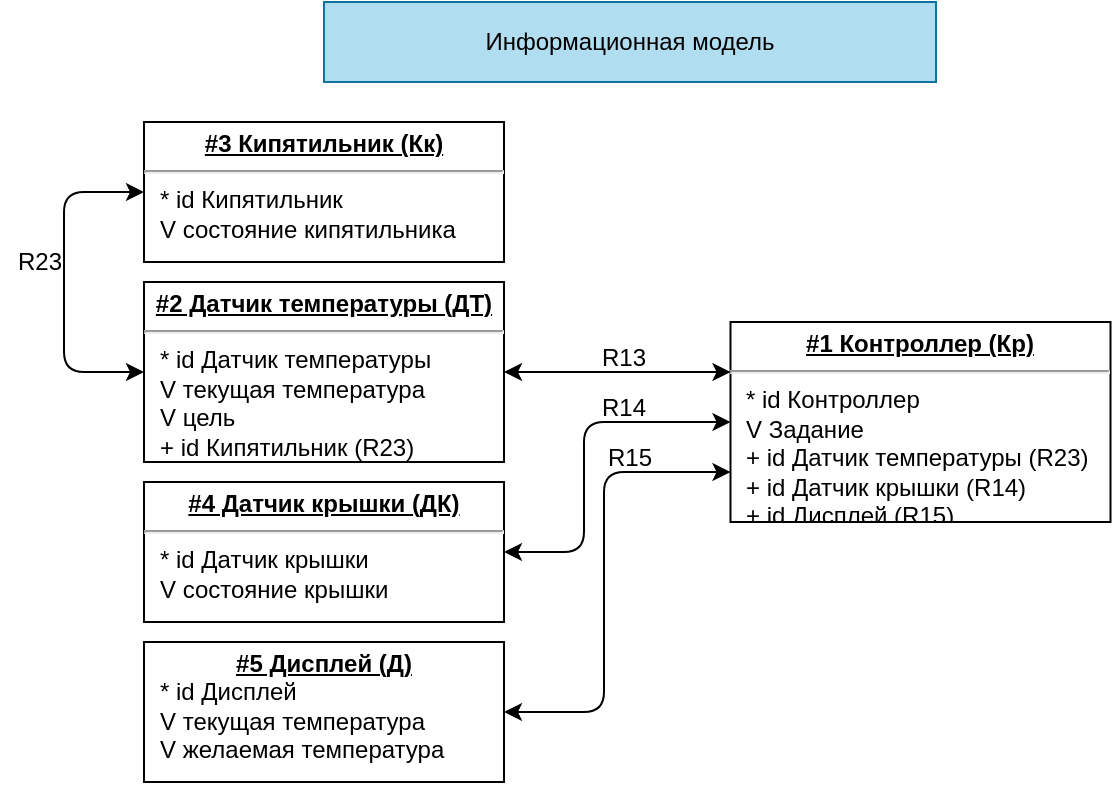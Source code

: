 <mxfile>
    <diagram id="vI8T5ilw8g2I_q8EcyZc" name="Информационная модель">
        <mxGraphModel dx="724" dy="573" grid="1" gridSize="10" guides="1" tooltips="1" connect="1" arrows="1" fold="1" page="1" pageScale="1" pageWidth="827" pageHeight="1169" math="0" shadow="0">
            <root>
                <mxCell id="0"/>
                <mxCell id="1" parent="0"/>
                <mxCell id="4" value="&lt;p style=&quot;margin: 0px ; margin-top: 4px ; text-align: center ; text-decoration: underline&quot;&gt;&lt;b&gt;#3 Кипятильник (Кк)&lt;/b&gt;&lt;/p&gt;&lt;hr&gt;&lt;p style=&quot;margin: 0px ; margin-left: 8px&quot;&gt;* id Кипятильник&lt;/p&gt;&lt;p style=&quot;margin: 0px ; margin-left: 8px&quot;&gt;V состояние кипятильника&lt;/p&gt;" style="verticalAlign=top;align=left;overflow=fill;fontSize=12;fontFamily=Helvetica;html=1;" parent="1" vertex="1">
                    <mxGeometry x="182" y="140" width="180" height="70" as="geometry"/>
                </mxCell>
                <mxCell id="5" value="&lt;p style=&quot;margin: 0px ; margin-top: 4px ; text-align: center ; text-decoration: underline&quot;&gt;&lt;b&gt;#4 Датчик крышки (ДК)&lt;/b&gt;&lt;/p&gt;&lt;hr&gt;&lt;p style=&quot;margin: 0px ; margin-left: 8px&quot;&gt;* id Датчик крышки&lt;/p&gt;&lt;p style=&quot;margin: 0px ; margin-left: 8px&quot;&gt;V состояние крышки&lt;/p&gt;" style="verticalAlign=top;align=left;overflow=fill;fontSize=12;fontFamily=Helvetica;html=1;" parent="1" vertex="1">
                    <mxGeometry x="182" y="320" width="180" height="70" as="geometry"/>
                </mxCell>
                <mxCell id="6" value="&lt;p style=&quot;margin: 0px ; margin-top: 4px ; text-align: center ; text-decoration: underline&quot;&gt;&lt;b&gt;#2 Датчик температуры (ДТ)&lt;/b&gt;&lt;/p&gt;&lt;hr&gt;&lt;p style=&quot;margin: 0px ; margin-left: 8px&quot;&gt;* id Датчик температуры&lt;/p&gt;&lt;p style=&quot;margin: 0px 0px 0px 8px&quot;&gt;V текущая температура&lt;br&gt;&lt;/p&gt;&lt;p style=&quot;margin: 0px 0px 0px 8px&quot;&gt;V цель&lt;/p&gt;&lt;p style=&quot;margin: 0px 0px 0px 8px&quot;&gt;+ id Кипятильник (R23)&lt;/p&gt;&lt;p style=&quot;margin: 0px 0px 0px 8px&quot;&gt;&lt;br&gt;&lt;/p&gt;" style="verticalAlign=top;align=left;overflow=fill;fontSize=12;fontFamily=Helvetica;html=1;" parent="1" vertex="1">
                    <mxGeometry x="182" y="220" width="180" height="90" as="geometry"/>
                </mxCell>
                <mxCell id="8" value="&lt;p style=&quot;margin: 0px ; margin-top: 4px ; text-align: center ; text-decoration: underline&quot;&gt;&lt;b&gt;#5 Дисплей (Д)&lt;/b&gt;&lt;/p&gt;&lt;p style=&quot;margin: 0px 0px 0px 8px&quot;&gt;&lt;span&gt;* id Дисплей&lt;/span&gt;&lt;br&gt;&lt;/p&gt;&lt;p style=&quot;margin: 0px 0px 0px 8px&quot;&gt;V текущая температура&lt;/p&gt;&lt;p style=&quot;margin: 0px 0px 0px 8px&quot;&gt;V желаемая температура&lt;/p&gt;" style="verticalAlign=top;align=left;overflow=fill;fontSize=12;fontFamily=Helvetica;html=1;" parent="1" vertex="1">
                    <mxGeometry x="182" y="400" width="180" height="70" as="geometry"/>
                </mxCell>
                <mxCell id="32" value="&lt;p style=&quot;margin: 0px ; margin-top: 4px ; text-align: center ; text-decoration: underline&quot;&gt;&lt;b&gt;#1 Контроллер (Кр)&lt;/b&gt;&lt;/p&gt;&lt;hr&gt;&lt;p style=&quot;margin: 0px ; margin-left: 8px&quot;&gt;* id Контроллер&lt;/p&gt;&lt;p style=&quot;margin: 0px ; margin-left: 8px&quot;&gt;V Задание&lt;/p&gt;&lt;p style=&quot;margin: 0px ; margin-left: 8px&quot;&gt;&lt;span&gt;+ id Датчик температуры (R23)&lt;/span&gt;&lt;/p&gt;&lt;p style=&quot;margin: 0px 0px 0px 8px&quot;&gt;+ id Датчик крышки (R14)&lt;/p&gt;&lt;p style=&quot;margin: 0px 0px 0px 8px&quot;&gt;+ id Дисплей (R15)&lt;/p&gt;" style="verticalAlign=top;align=left;overflow=fill;fontSize=12;fontFamily=Helvetica;html=1;" parent="1" vertex="1">
                    <mxGeometry x="475.25" y="240" width="190" height="100" as="geometry"/>
                </mxCell>
                <mxCell id="33" value="" style="endArrow=classic;startArrow=classic;html=1;exitX=1;exitY=0.5;exitDx=0;exitDy=0;entryX=0;entryY=0.75;entryDx=0;entryDy=0;" parent="1" source="8" target="32" edge="1">
                    <mxGeometry width="50" height="50" relative="1" as="geometry">
                        <mxPoint x="392" y="480" as="sourcePoint"/>
                        <mxPoint x="442" y="430" as="targetPoint"/>
                        <Array as="points">
                            <mxPoint x="412" y="435"/>
                            <mxPoint x="412" y="315"/>
                        </Array>
                    </mxGeometry>
                </mxCell>
                <mxCell id="34" value="" style="endArrow=classic;startArrow=classic;html=1;entryX=0;entryY=0.5;entryDx=0;entryDy=0;exitX=1;exitY=0.5;exitDx=0;exitDy=0;" parent="1" source="5" target="32" edge="1">
                    <mxGeometry width="50" height="50" relative="1" as="geometry">
                        <mxPoint x="362" y="390" as="sourcePoint"/>
                        <mxPoint x="412" y="340" as="targetPoint"/>
                        <Array as="points">
                            <mxPoint x="402" y="355"/>
                            <mxPoint x="402" y="290"/>
                        </Array>
                    </mxGeometry>
                </mxCell>
                <mxCell id="35" value="" style="endArrow=classic;startArrow=classic;html=1;entryX=0;entryY=0.25;entryDx=0;entryDy=0;exitX=1;exitY=0.5;exitDx=0;exitDy=0;" parent="1" source="6" target="32" edge="1">
                    <mxGeometry width="50" height="50" relative="1" as="geometry">
                        <mxPoint x="362" y="280" as="sourcePoint"/>
                        <mxPoint x="412" y="230" as="targetPoint"/>
                        <Array as="points">
                            <mxPoint x="402" y="265"/>
                        </Array>
                    </mxGeometry>
                </mxCell>
                <mxCell id="36" value="Информационная модель" style="rounded=0;whiteSpace=wrap;html=1;fillColor=#b1ddf0;strokeColor=#10739e;" parent="1" vertex="1">
                    <mxGeometry x="272" y="80" width="306" height="40" as="geometry"/>
                </mxCell>
                <mxCell id="189" value="" style="endArrow=classic;startArrow=classic;html=1;exitX=0;exitY=0.5;exitDx=0;exitDy=0;entryX=0;entryY=0.5;entryDx=0;entryDy=0;" parent="1" source="4" target="6" edge="1">
                    <mxGeometry width="50" height="50" relative="1" as="geometry">
                        <mxPoint x="52" y="240" as="sourcePoint"/>
                        <mxPoint x="162" y="275" as="targetPoint"/>
                        <Array as="points">
                            <mxPoint x="142" y="175"/>
                            <mxPoint x="142" y="265"/>
                        </Array>
                    </mxGeometry>
                </mxCell>
                <mxCell id="191" value="R23" style="text;html=1;strokeColor=none;fillColor=none;align=center;verticalAlign=middle;whiteSpace=wrap;rounded=0;" parent="1" vertex="1">
                    <mxGeometry x="110" y="200" width="40" height="20" as="geometry"/>
                </mxCell>
                <mxCell id="192" value="R13" style="text;html=1;strokeColor=none;fillColor=none;align=center;verticalAlign=middle;whiteSpace=wrap;rounded=0;" parent="1" vertex="1">
                    <mxGeometry x="402" y="248" width="40" height="20" as="geometry"/>
                </mxCell>
                <mxCell id="193" value="R14" style="text;html=1;strokeColor=none;fillColor=none;align=center;verticalAlign=middle;whiteSpace=wrap;rounded=0;" parent="1" vertex="1">
                    <mxGeometry x="402" y="273" width="40" height="20" as="geometry"/>
                </mxCell>
                <mxCell id="194" value="R15" style="text;html=1;strokeColor=none;fillColor=none;align=center;verticalAlign=middle;whiteSpace=wrap;rounded=0;" parent="1" vertex="1">
                    <mxGeometry x="405" y="298" width="40" height="20" as="geometry"/>
                </mxCell>
            </root>
        </mxGraphModel>
    </diagram>
    <diagram id="01xiDzyoPH7XycL34cYz" name="Диаграмма переходов">
        <mxGraphModel dx="615" dy="487" grid="1" gridSize="10" guides="1" tooltips="1" connect="1" arrows="1" fold="1" page="1" pageScale="1" pageWidth="827" pageHeight="1169" math="0" shadow="0">
            <root>
                <mxCell id="e41CV2TiKye_2AwFX-nn-0"/>
                <mxCell id="e41CV2TiKye_2AwFX-nn-1" parent="e41CV2TiKye_2AwFX-nn-0"/>
                <mxCell id="3_uRcX4iDMI1jx00gaEX-0" value="Диаграмма переходов Кипятильника" style="html=1;fillColor=#b1ddf0;strokeColor=#10739e;" parent="e41CV2TiKye_2AwFX-nn-1" vertex="1">
                    <mxGeometry x="155" y="20" width="228" height="30" as="geometry"/>
                </mxCell>
                <mxCell id="3_uRcX4iDMI1jx00gaEX-1" style="edgeStyle=orthogonalEdgeStyle;rounded=0;orthogonalLoop=1;jettySize=auto;html=1;exitX=0.5;exitY=1;exitDx=0;exitDy=0;entryX=0.5;entryY=1;entryDx=0;entryDy=0;" parent="e41CV2TiKye_2AwFX-nn-1" source="3_uRcX4iDMI1jx00gaEX-2" target="3_uRcX4iDMI1jx00gaEX-4" edge="1">
                    <mxGeometry relative="1" as="geometry"/>
                </mxCell>
                <mxCell id="3_uRcX4iDMI1jx00gaEX-2" value="#1 Включен" style="rounded=0;whiteSpace=wrap;html=1;" parent="e41CV2TiKye_2AwFX-nn-1" vertex="1">
                    <mxGeometry x="76" y="100" width="120" height="60" as="geometry"/>
                </mxCell>
                <mxCell id="3_uRcX4iDMI1jx00gaEX-3" style="edgeStyle=orthogonalEdgeStyle;rounded=0;orthogonalLoop=1;jettySize=auto;html=1;exitX=0.5;exitY=0;exitDx=0;exitDy=0;entryX=0.5;entryY=0;entryDx=0;entryDy=0;" parent="e41CV2TiKye_2AwFX-nn-1" source="3_uRcX4iDMI1jx00gaEX-4" target="3_uRcX4iDMI1jx00gaEX-2" edge="1">
                    <mxGeometry relative="1" as="geometry">
                        <mxPoint x="116" y="60" as="targetPoint"/>
                    </mxGeometry>
                </mxCell>
                <mxCell id="3_uRcX4iDMI1jx00gaEX-4" value="#2 Выключен" style="rounded=0;whiteSpace=wrap;html=1;" parent="e41CV2TiKye_2AwFX-nn-1" vertex="1">
                    <mxGeometry x="346" y="100" width="120" height="60" as="geometry"/>
                </mxCell>
                <mxCell id="3_uRcX4iDMI1jx00gaEX-5" value="Таблица переходов Кк" style="shape=table;html=1;whiteSpace=wrap;startSize=30;container=1;collapsible=0;childLayout=tableLayout;fontStyle=1;align=center;fillColor=#b1ddf0;strokeColor=#10739e;" parent="e41CV2TiKye_2AwFX-nn-1" vertex="1">
                    <mxGeometry x="526" y="90" width="180" height="90" as="geometry"/>
                </mxCell>
                <mxCell id="3_uRcX4iDMI1jx00gaEX-6" value="" style="shape=partialRectangle;html=1;whiteSpace=wrap;collapsible=0;dropTarget=0;pointerEvents=0;fillColor=none;top=0;left=0;bottom=0;right=0;points=[[0,0.5],[1,0.5]];portConstraint=eastwest;" parent="3_uRcX4iDMI1jx00gaEX-5" vertex="1">
                    <mxGeometry y="30" width="180" height="20" as="geometry"/>
                </mxCell>
                <mxCell id="3_uRcX4iDMI1jx00gaEX-7" value="" style="shape=partialRectangle;html=1;whiteSpace=wrap;connectable=0;fillColor=none;top=0;left=0;bottom=0;right=0;overflow=hidden;" parent="3_uRcX4iDMI1jx00gaEX-6" vertex="1">
                    <mxGeometry width="60" height="20" as="geometry"/>
                </mxCell>
                <mxCell id="3_uRcX4iDMI1jx00gaEX-8" value="Кк1" style="shape=partialRectangle;html=1;whiteSpace=wrap;connectable=0;fillColor=none;top=0;left=0;bottom=0;right=0;overflow=hidden;" parent="3_uRcX4iDMI1jx00gaEX-6" vertex="1">
                    <mxGeometry x="60" width="60" height="20" as="geometry"/>
                </mxCell>
                <mxCell id="3_uRcX4iDMI1jx00gaEX-9" value="Кк2" style="shape=partialRectangle;html=1;whiteSpace=wrap;connectable=0;fillColor=none;top=0;left=0;bottom=0;right=0;overflow=hidden;" parent="3_uRcX4iDMI1jx00gaEX-6" vertex="1">
                    <mxGeometry x="120" width="60" height="20" as="geometry"/>
                </mxCell>
                <mxCell id="3_uRcX4iDMI1jx00gaEX-10" value="" style="shape=partialRectangle;html=1;whiteSpace=wrap;collapsible=0;dropTarget=0;pointerEvents=0;fillColor=none;top=0;left=0;bottom=0;right=0;points=[[0,0.5],[1,0.5]];portConstraint=eastwest;" parent="3_uRcX4iDMI1jx00gaEX-5" vertex="1">
                    <mxGeometry y="50" width="180" height="20" as="geometry"/>
                </mxCell>
                <mxCell id="3_uRcX4iDMI1jx00gaEX-11" value="1" style="shape=partialRectangle;html=1;whiteSpace=wrap;connectable=0;fillColor=none;top=0;left=0;bottom=0;right=0;overflow=hidden;" parent="3_uRcX4iDMI1jx00gaEX-10" vertex="1">
                    <mxGeometry width="60" height="20" as="geometry"/>
                </mxCell>
                <mxCell id="3_uRcX4iDMI1jx00gaEX-12" value="-" style="shape=partialRectangle;html=1;whiteSpace=wrap;connectable=0;fillColor=none;top=0;left=0;bottom=0;right=0;overflow=hidden;" parent="3_uRcX4iDMI1jx00gaEX-10" vertex="1">
                    <mxGeometry x="60" width="60" height="20" as="geometry"/>
                </mxCell>
                <mxCell id="3_uRcX4iDMI1jx00gaEX-13" value="2" style="shape=partialRectangle;html=1;whiteSpace=wrap;connectable=0;fillColor=none;top=0;left=0;bottom=0;right=0;overflow=hidden;" parent="3_uRcX4iDMI1jx00gaEX-10" vertex="1">
                    <mxGeometry x="120" width="60" height="20" as="geometry"/>
                </mxCell>
                <mxCell id="3_uRcX4iDMI1jx00gaEX-14" value="" style="shape=partialRectangle;html=1;whiteSpace=wrap;collapsible=0;dropTarget=0;pointerEvents=0;fillColor=none;top=0;left=0;bottom=0;right=0;points=[[0,0.5],[1,0.5]];portConstraint=eastwest;" parent="3_uRcX4iDMI1jx00gaEX-5" vertex="1">
                    <mxGeometry y="70" width="180" height="20" as="geometry"/>
                </mxCell>
                <mxCell id="3_uRcX4iDMI1jx00gaEX-15" value="2" style="shape=partialRectangle;html=1;whiteSpace=wrap;connectable=0;fillColor=none;top=0;left=0;bottom=0;right=0;overflow=hidden;" parent="3_uRcX4iDMI1jx00gaEX-14" vertex="1">
                    <mxGeometry width="60" height="20" as="geometry"/>
                </mxCell>
                <mxCell id="3_uRcX4iDMI1jx00gaEX-16" value="1" style="shape=partialRectangle;html=1;whiteSpace=wrap;connectable=0;fillColor=none;top=0;left=0;bottom=0;right=0;overflow=hidden;" parent="3_uRcX4iDMI1jx00gaEX-14" vertex="1">
                    <mxGeometry x="60" width="60" height="20" as="geometry"/>
                </mxCell>
                <mxCell id="3_uRcX4iDMI1jx00gaEX-17" value="-" style="shape=partialRectangle;html=1;whiteSpace=wrap;connectable=0;fillColor=none;top=0;left=0;bottom=0;right=0;overflow=hidden;" parent="3_uRcX4iDMI1jx00gaEX-14" vertex="1">
                    <mxGeometry x="120" width="60" height="20" as="geometry"/>
                </mxCell>
                <mxCell id="3_uRcX4iDMI1jx00gaEX-18" value="Кк1" style="text;html=1;strokeColor=none;fillColor=none;align=center;verticalAlign=middle;whiteSpace=wrap;rounded=0;" parent="e41CV2TiKye_2AwFX-nn-1" vertex="1">
                    <mxGeometry x="249" y="60" width="40" height="20" as="geometry"/>
                </mxCell>
                <mxCell id="3_uRcX4iDMI1jx00gaEX-19" value="Кк2" style="text;html=1;strokeColor=none;fillColor=none;align=center;verticalAlign=middle;whiteSpace=wrap;rounded=0;" parent="e41CV2TiKye_2AwFX-nn-1" vertex="1">
                    <mxGeometry x="249" y="180" width="40" height="20" as="geometry"/>
                </mxCell>
                <mxCell id="3_uRcX4iDMI1jx00gaEX-20" value="Кк2" style="text;html=1;strokeColor=none;fillColor=none;align=center;verticalAlign=middle;whiteSpace=wrap;rounded=0;" parent="e41CV2TiKye_2AwFX-nn-1" vertex="1">
                    <mxGeometry x="505.5" y="60" width="40" height="20" as="geometry"/>
                </mxCell>
                <mxCell id="3_uRcX4iDMI1jx00gaEX-21" value="Кк1" style="text;html=1;strokeColor=none;fillColor=none;align=center;verticalAlign=middle;whiteSpace=wrap;rounded=0;" parent="e41CV2TiKye_2AwFX-nn-1" vertex="1">
                    <mxGeometry x="505.5" y="40" width="40" height="20" as="geometry"/>
                </mxCell>
                <mxCell id="xpaZUkTyEHiajZL1hAPG-0" value="Команда на включение" style="text;html=1;strokeColor=none;fillColor=none;align=center;verticalAlign=middle;whiteSpace=wrap;rounded=0;" parent="e41CV2TiKye_2AwFX-nn-1" vertex="1">
                    <mxGeometry x="516.5" y="40" width="207" height="20" as="geometry"/>
                </mxCell>
                <mxCell id="xpaZUkTyEHiajZL1hAPG-1" value="Команда на выключение" style="text;html=1;strokeColor=none;fillColor=none;align=center;verticalAlign=middle;whiteSpace=wrap;rounded=0;" parent="e41CV2TiKye_2AwFX-nn-1" vertex="1">
                    <mxGeometry x="519.5" y="60" width="207" height="20" as="geometry"/>
                </mxCell>
                <mxCell id="K9uufh0peq7Wzub8lHC6-0" value="Диаграмма переходов датчика температуры" style="html=1;fillColor=#b1ddf0;strokeColor=#10739e;" parent="e41CV2TiKye_2AwFX-nn-1" vertex="1">
                    <mxGeometry x="129" y="220" width="280" height="30" as="geometry"/>
                </mxCell>
                <mxCell id="K9uufh0peq7Wzub8lHC6-1" style="edgeStyle=orthogonalEdgeStyle;rounded=0;orthogonalLoop=1;jettySize=auto;html=1;exitX=0.5;exitY=1;exitDx=0;exitDy=0;entryX=0.5;entryY=1;entryDx=0;entryDy=0;" parent="e41CV2TiKye_2AwFX-nn-1" source="K9uufh0peq7Wzub8lHC6-3" target="K9uufh0peq7Wzub8lHC6-7" edge="1">
                    <mxGeometry relative="1" as="geometry"/>
                </mxCell>
                <mxCell id="K9uufh0peq7Wzub8lHC6-2" style="edgeStyle=orthogonalEdgeStyle;rounded=0;orthogonalLoop=1;jettySize=auto;html=1;exitX=0.25;exitY=1;exitDx=0;exitDy=0;entryX=0;entryY=0.5;entryDx=0;entryDy=0;" parent="e41CV2TiKye_2AwFX-nn-1" source="K9uufh0peq7Wzub8lHC6-3" target="K9uufh0peq7Wzub8lHC6-3" edge="1">
                    <mxGeometry relative="1" as="geometry">
                        <mxPoint x="46" y="360.0" as="targetPoint"/>
                        <Array as="points">
                            <mxPoint x="86" y="390"/>
                            <mxPoint x="16" y="390"/>
                            <mxPoint x="16" y="355"/>
                        </Array>
                    </mxGeometry>
                </mxCell>
                <mxCell id="K9uufh0peq7Wzub8lHC6-3" value="#1 Цель достигнута&lt;br&gt;(ожидание)" style="rounded=0;whiteSpace=wrap;html=1;" parent="e41CV2TiKye_2AwFX-nn-1" vertex="1">
                    <mxGeometry x="56" y="340" width="120" height="30" as="geometry"/>
                </mxCell>
                <mxCell id="K9uufh0peq7Wzub8lHC6-4" value="Жт - желаемя температура" style="text;html=1;strokeColor=none;fillColor=none;align=center;verticalAlign=middle;whiteSpace=wrap;rounded=0;" parent="e41CV2TiKye_2AwFX-nn-1" vertex="1">
                    <mxGeometry x="146" y="250" width="230" height="20" as="geometry"/>
                </mxCell>
                <mxCell id="K9uufh0peq7Wzub8lHC6-5" value="Тт - текущая температура" style="text;html=1;strokeColor=none;fillColor=none;align=center;verticalAlign=middle;whiteSpace=wrap;rounded=0;" parent="e41CV2TiKye_2AwFX-nn-1" vertex="1">
                    <mxGeometry x="184.75" y="270" width="152.5" height="20" as="geometry"/>
                </mxCell>
                <mxCell id="K9uufh0peq7Wzub8lHC6-6" style="edgeStyle=orthogonalEdgeStyle;rounded=0;orthogonalLoop=1;jettySize=auto;html=1;exitX=0.5;exitY=0;exitDx=0;exitDy=0;entryX=0.5;entryY=0;entryDx=0;entryDy=0;" parent="e41CV2TiKye_2AwFX-nn-1" source="K9uufh0peq7Wzub8lHC6-7" target="K9uufh0peq7Wzub8lHC6-3" edge="1">
                    <mxGeometry relative="1" as="geometry"/>
                </mxCell>
                <mxCell id="K9uufh0peq7Wzub8lHC6-7" value="#2 Цель не достигнута" style="rounded=0;whiteSpace=wrap;html=1;" parent="e41CV2TiKye_2AwFX-nn-1" vertex="1">
                    <mxGeometry x="385.5" y="340" width="120" height="30" as="geometry"/>
                </mxCell>
                <mxCell id="K9uufh0peq7Wzub8lHC6-8" value="Дт1" style="text;html=1;strokeColor=none;fillColor=none;align=center;verticalAlign=middle;whiteSpace=wrap;rounded=0;" parent="e41CV2TiKye_2AwFX-nn-1" vertex="1">
                    <mxGeometry x="249" y="300" width="40" height="20" as="geometry"/>
                </mxCell>
                <mxCell id="K9uufh0peq7Wzub8lHC6-9" value="Дт2" style="text;html=1;strokeColor=none;fillColor=none;align=center;verticalAlign=middle;whiteSpace=wrap;rounded=0;" parent="e41CV2TiKye_2AwFX-nn-1" vertex="1">
                    <mxGeometry x="249" y="390" width="40" height="20" as="geometry"/>
                </mxCell>
                <mxCell id="K9uufh0peq7Wzub8lHC6-10" value="Нагрев до нужной температуры" style="text;html=1;strokeColor=none;fillColor=none;align=center;verticalAlign=middle;whiteSpace=wrap;rounded=0;" parent="e41CV2TiKye_2AwFX-nn-1" vertex="1">
                    <mxGeometry x="585.5" y="280" width="200.5" height="20" as="geometry"/>
                </mxCell>
                <mxCell id="K9uufh0peq7Wzub8lHC6-11" value="Обновление желаемой температуры" style="text;html=1;strokeColor=none;fillColor=none;align=center;verticalAlign=middle;whiteSpace=wrap;rounded=0;" parent="e41CV2TiKye_2AwFX-nn-1" vertex="1">
                    <mxGeometry x="585.5" y="300" width="220" height="20" as="geometry"/>
                </mxCell>
                <mxCell id="K9uufh0peq7Wzub8lHC6-12" value="Дт2" style="text;html=1;strokeColor=none;fillColor=none;align=center;verticalAlign=middle;whiteSpace=wrap;rounded=0;" parent="e41CV2TiKye_2AwFX-nn-1" vertex="1">
                    <mxGeometry x="545.5" y="300" width="40" height="20" as="geometry"/>
                </mxCell>
                <mxCell id="K9uufh0peq7Wzub8lHC6-13" value="Дт1" style="text;html=1;strokeColor=none;fillColor=none;align=center;verticalAlign=middle;whiteSpace=wrap;rounded=0;" parent="e41CV2TiKye_2AwFX-nn-1" vertex="1">
                    <mxGeometry x="545.5" y="280" width="40" height="20" as="geometry"/>
                </mxCell>
                <mxCell id="K9uufh0peq7Wzub8lHC6-14" value="Таблица переходов Дт" style="shape=table;html=1;whiteSpace=wrap;startSize=30;container=1;collapsible=0;childLayout=tableLayout;fontStyle=1;align=center;fillColor=#b1ddf0;strokeColor=#10739e;" parent="e41CV2TiKye_2AwFX-nn-1" vertex="1">
                    <mxGeometry x="564" y="330" width="180" height="90" as="geometry"/>
                </mxCell>
                <mxCell id="K9uufh0peq7Wzub8lHC6-15" value="" style="shape=partialRectangle;html=1;whiteSpace=wrap;collapsible=0;dropTarget=0;pointerEvents=0;fillColor=none;top=0;left=0;bottom=0;right=0;points=[[0,0.5],[1,0.5]];portConstraint=eastwest;" parent="K9uufh0peq7Wzub8lHC6-14" vertex="1">
                    <mxGeometry y="30" width="180" height="20" as="geometry"/>
                </mxCell>
                <mxCell id="K9uufh0peq7Wzub8lHC6-16" value="" style="shape=partialRectangle;html=1;whiteSpace=wrap;connectable=0;fillColor=none;top=0;left=0;bottom=0;right=0;overflow=hidden;" parent="K9uufh0peq7Wzub8lHC6-15" vertex="1">
                    <mxGeometry width="60" height="20" as="geometry"/>
                </mxCell>
                <mxCell id="K9uufh0peq7Wzub8lHC6-17" value="Дт1" style="shape=partialRectangle;html=1;whiteSpace=wrap;connectable=0;fillColor=none;top=0;left=0;bottom=0;right=0;overflow=hidden;" parent="K9uufh0peq7Wzub8lHC6-15" vertex="1">
                    <mxGeometry x="60" width="60" height="20" as="geometry"/>
                </mxCell>
                <mxCell id="K9uufh0peq7Wzub8lHC6-18" value="Дт2" style="shape=partialRectangle;html=1;whiteSpace=wrap;connectable=0;fillColor=none;top=0;left=0;bottom=0;right=0;overflow=hidden;" parent="K9uufh0peq7Wzub8lHC6-15" vertex="1">
                    <mxGeometry x="120" width="60" height="20" as="geometry"/>
                </mxCell>
                <mxCell id="K9uufh0peq7Wzub8lHC6-19" value="" style="shape=partialRectangle;html=1;whiteSpace=wrap;collapsible=0;dropTarget=0;pointerEvents=0;fillColor=none;top=0;left=0;bottom=0;right=0;points=[[0,0.5],[1,0.5]];portConstraint=eastwest;" parent="K9uufh0peq7Wzub8lHC6-14" vertex="1">
                    <mxGeometry y="50" width="180" height="20" as="geometry"/>
                </mxCell>
                <mxCell id="K9uufh0peq7Wzub8lHC6-20" value="1" style="shape=partialRectangle;html=1;whiteSpace=wrap;connectable=0;fillColor=none;top=0;left=0;bottom=0;right=0;overflow=hidden;" parent="K9uufh0peq7Wzub8lHC6-19" vertex="1">
                    <mxGeometry width="60" height="20" as="geometry"/>
                </mxCell>
                <mxCell id="K9uufh0peq7Wzub8lHC6-21" value="-" style="shape=partialRectangle;html=1;whiteSpace=wrap;connectable=0;fillColor=none;top=0;left=0;bottom=0;right=0;overflow=hidden;" parent="K9uufh0peq7Wzub8lHC6-19" vertex="1">
                    <mxGeometry x="60" width="60" height="20" as="geometry"/>
                </mxCell>
                <mxCell id="K9uufh0peq7Wzub8lHC6-22" value="2,1" style="shape=partialRectangle;html=1;whiteSpace=wrap;connectable=0;fillColor=none;top=0;left=0;bottom=0;right=0;overflow=hidden;" parent="K9uufh0peq7Wzub8lHC6-19" vertex="1">
                    <mxGeometry x="120" width="60" height="20" as="geometry"/>
                </mxCell>
                <mxCell id="K9uufh0peq7Wzub8lHC6-23" value="" style="shape=partialRectangle;html=1;whiteSpace=wrap;collapsible=0;dropTarget=0;pointerEvents=0;fillColor=none;top=0;left=0;bottom=0;right=0;points=[[0,0.5],[1,0.5]];portConstraint=eastwest;" parent="K9uufh0peq7Wzub8lHC6-14" vertex="1">
                    <mxGeometry y="70" width="180" height="20" as="geometry"/>
                </mxCell>
                <mxCell id="K9uufh0peq7Wzub8lHC6-24" value="2" style="shape=partialRectangle;html=1;whiteSpace=wrap;connectable=0;fillColor=none;top=0;left=0;bottom=0;right=0;overflow=hidden;" parent="K9uufh0peq7Wzub8lHC6-23" vertex="1">
                    <mxGeometry width="60" height="20" as="geometry"/>
                </mxCell>
                <mxCell id="K9uufh0peq7Wzub8lHC6-25" value="1" style="shape=partialRectangle;html=1;whiteSpace=wrap;connectable=0;fillColor=none;top=0;left=0;bottom=0;right=0;overflow=hidden;" parent="K9uufh0peq7Wzub8lHC6-23" vertex="1">
                    <mxGeometry x="60" width="60" height="20" as="geometry"/>
                </mxCell>
                <mxCell id="K9uufh0peq7Wzub8lHC6-26" value="2" style="shape=partialRectangle;html=1;whiteSpace=wrap;connectable=0;fillColor=none;top=0;left=0;bottom=0;right=0;overflow=hidden;" parent="K9uufh0peq7Wzub8lHC6-23" vertex="1">
                    <mxGeometry x="120" width="60" height="20" as="geometry"/>
                </mxCell>
                <mxCell id="K9uufh0peq7Wzub8lHC6-27" value="Дт2" style="text;html=1;strokeColor=none;fillColor=none;align=center;verticalAlign=middle;whiteSpace=wrap;rounded=0;" parent="e41CV2TiKye_2AwFX-nn-1" vertex="1">
                    <mxGeometry x="16" y="370" width="40" height="20" as="geometry"/>
                </mxCell>
                <mxCell id="K9uufh0peq7Wzub8lHC6-28" style="edgeStyle=orthogonalEdgeStyle;rounded=0;orthogonalLoop=1;jettySize=auto;html=1;exitX=1;exitY=0.5;exitDx=0;exitDy=0;entryX=0.75;entryY=0;entryDx=0;entryDy=0;" parent="e41CV2TiKye_2AwFX-nn-1" source="K9uufh0peq7Wzub8lHC6-7" target="K9uufh0peq7Wzub8lHC6-7" edge="1">
                    <mxGeometry relative="1" as="geometry">
                        <Array as="points">
                            <mxPoint x="526" y="355"/>
                            <mxPoint x="526" y="320"/>
                            <mxPoint x="476" y="320"/>
                        </Array>
                    </mxGeometry>
                </mxCell>
                <mxCell id="K9uufh0peq7Wzub8lHC6-29" value="Дт2" style="text;html=1;strokeColor=none;fillColor=none;align=center;verticalAlign=middle;whiteSpace=wrap;rounded=0;" parent="e41CV2TiKye_2AwFX-nn-1" vertex="1">
                    <mxGeometry x="486" y="300" width="40" height="20" as="geometry"/>
                </mxCell>
                <mxCell id="K9uufh0peq7Wzub8lHC6-30" value="Диаграмма переходов датчика крышки" style="html=1;fillColor=#b1ddf0;strokeColor=#10739e;" parent="e41CV2TiKye_2AwFX-nn-1" vertex="1">
                    <mxGeometry x="63" y="460" width="280" height="30" as="geometry"/>
                </mxCell>
                <mxCell id="K9uufh0peq7Wzub8lHC6-31" style="edgeStyle=orthogonalEdgeStyle;rounded=0;orthogonalLoop=1;jettySize=auto;html=1;exitX=0.5;exitY=1;exitDx=0;exitDy=0;entryX=0.5;entryY=1;entryDx=0;entryDy=0;" parent="e41CV2TiKye_2AwFX-nn-1" source="K9uufh0peq7Wzub8lHC6-33" target="K9uufh0peq7Wzub8lHC6-36" edge="1">
                    <mxGeometry relative="1" as="geometry"/>
                </mxCell>
                <mxCell id="K9uufh0peq7Wzub8lHC6-32" style="edgeStyle=orthogonalEdgeStyle;rounded=0;orthogonalLoop=1;jettySize=auto;html=1;exitX=0.5;exitY=0;exitDx=0;exitDy=0;entryX=0.5;entryY=0;entryDx=0;entryDy=0;" parent="e41CV2TiKye_2AwFX-nn-1" source="K9uufh0peq7Wzub8lHC6-33" target="K9uufh0peq7Wzub8lHC6-36" edge="1">
                    <mxGeometry relative="1" as="geometry">
                        <mxPoint x="344" y="520" as="targetPoint"/>
                    </mxGeometry>
                </mxCell>
                <mxCell id="K9uufh0peq7Wzub8lHC6-33" value="#1 Крышка открыта" style="rounded=0;whiteSpace=wrap;html=1;" parent="e41CV2TiKye_2AwFX-nn-1" vertex="1">
                    <mxGeometry x="8" y="550" width="120" height="30" as="geometry"/>
                </mxCell>
                <mxCell id="K9uufh0peq7Wzub8lHC6-34" style="edgeStyle=orthogonalEdgeStyle;rounded=0;orthogonalLoop=1;jettySize=auto;html=1;exitX=0.5;exitY=0;exitDx=0;exitDy=0;entryX=0.5;entryY=0;entryDx=0;entryDy=0;" parent="e41CV2TiKye_2AwFX-nn-1" source="K9uufh0peq7Wzub8lHC6-36" target="K9uufh0peq7Wzub8lHC6-33" edge="1">
                    <mxGeometry relative="1" as="geometry"/>
                </mxCell>
                <mxCell id="K9uufh0peq7Wzub8lHC6-35" style="edgeStyle=orthogonalEdgeStyle;rounded=0;orthogonalLoop=1;jettySize=auto;html=1;exitX=0.5;exitY=1;exitDx=0;exitDy=0;entryX=0.5;entryY=1;entryDx=0;entryDy=0;" parent="e41CV2TiKye_2AwFX-nn-1" source="K9uufh0peq7Wzub8lHC6-36" target="K9uufh0peq7Wzub8lHC6-33" edge="1">
                    <mxGeometry relative="1" as="geometry"/>
                </mxCell>
                <mxCell id="K9uufh0peq7Wzub8lHC6-36" value="#2 Крышка закрыта" style="rounded=0;whiteSpace=wrap;html=1;" parent="e41CV2TiKye_2AwFX-nn-1" vertex="1">
                    <mxGeometry x="278" y="550" width="120" height="30" as="geometry"/>
                </mxCell>
                <mxCell id="K9uufh0peq7Wzub8lHC6-37" value="Дк1" style="text;html=1;strokeColor=none;fillColor=none;align=center;verticalAlign=middle;whiteSpace=wrap;rounded=0;" parent="e41CV2TiKye_2AwFX-nn-1" vertex="1">
                    <mxGeometry x="175" y="510" width="40" height="20" as="geometry"/>
                </mxCell>
                <mxCell id="K9uufh0peq7Wzub8lHC6-38" value="Дк2" style="text;html=1;strokeColor=none;fillColor=none;align=center;verticalAlign=middle;whiteSpace=wrap;rounded=0;rotation=0;" parent="e41CV2TiKye_2AwFX-nn-1" vertex="1">
                    <mxGeometry x="175" y="601" width="40" height="16" as="geometry"/>
                </mxCell>
                <mxCell id="K9uufh0peq7Wzub8lHC6-39" value="Таблица переходов Дк" style="shape=table;html=1;whiteSpace=wrap;startSize=30;container=1;collapsible=0;childLayout=tableLayout;fontStyle=1;align=center;fillColor=#b1ddf0;strokeColor=#10739e;" parent="e41CV2TiKye_2AwFX-nn-1" vertex="1">
                    <mxGeometry x="467" y="511" width="180" height="90" as="geometry"/>
                </mxCell>
                <mxCell id="K9uufh0peq7Wzub8lHC6-40" value="" style="shape=partialRectangle;html=1;whiteSpace=wrap;collapsible=0;dropTarget=0;pointerEvents=0;fillColor=none;top=0;left=0;bottom=0;right=0;points=[[0,0.5],[1,0.5]];portConstraint=eastwest;" parent="K9uufh0peq7Wzub8lHC6-39" vertex="1">
                    <mxGeometry y="30" width="180" height="20" as="geometry"/>
                </mxCell>
                <mxCell id="K9uufh0peq7Wzub8lHC6-41" value="" style="shape=partialRectangle;html=1;whiteSpace=wrap;connectable=0;fillColor=none;top=0;left=0;bottom=0;right=0;overflow=hidden;" parent="K9uufh0peq7Wzub8lHC6-40" vertex="1">
                    <mxGeometry width="60" height="20" as="geometry"/>
                </mxCell>
                <mxCell id="K9uufh0peq7Wzub8lHC6-42" value="Дк1" style="shape=partialRectangle;html=1;whiteSpace=wrap;connectable=0;fillColor=none;top=0;left=0;bottom=0;right=0;overflow=hidden;" parent="K9uufh0peq7Wzub8lHC6-40" vertex="1">
                    <mxGeometry x="60" width="60" height="20" as="geometry"/>
                </mxCell>
                <mxCell id="K9uufh0peq7Wzub8lHC6-43" value="Дк2" style="shape=partialRectangle;html=1;whiteSpace=wrap;connectable=0;fillColor=none;top=0;left=0;bottom=0;right=0;overflow=hidden;" parent="K9uufh0peq7Wzub8lHC6-40" vertex="1">
                    <mxGeometry x="120" width="60" height="20" as="geometry"/>
                </mxCell>
                <mxCell id="K9uufh0peq7Wzub8lHC6-44" value="" style="shape=partialRectangle;html=1;whiteSpace=wrap;collapsible=0;dropTarget=0;pointerEvents=0;fillColor=none;top=0;left=0;bottom=0;right=0;points=[[0,0.5],[1,0.5]];portConstraint=eastwest;" parent="K9uufh0peq7Wzub8lHC6-39" vertex="1">
                    <mxGeometry y="50" width="180" height="20" as="geometry"/>
                </mxCell>
                <mxCell id="K9uufh0peq7Wzub8lHC6-45" value="1" style="shape=partialRectangle;html=1;whiteSpace=wrap;connectable=0;fillColor=none;top=0;left=0;bottom=0;right=0;overflow=hidden;" parent="K9uufh0peq7Wzub8lHC6-44" vertex="1">
                    <mxGeometry width="60" height="20" as="geometry"/>
                </mxCell>
                <mxCell id="K9uufh0peq7Wzub8lHC6-46" value="-" style="shape=partialRectangle;html=1;whiteSpace=wrap;connectable=0;fillColor=none;top=0;left=0;bottom=0;right=0;overflow=hidden;" parent="K9uufh0peq7Wzub8lHC6-44" vertex="1">
                    <mxGeometry x="60" width="60" height="20" as="geometry"/>
                </mxCell>
                <mxCell id="K9uufh0peq7Wzub8lHC6-47" value="2" style="shape=partialRectangle;html=1;whiteSpace=wrap;connectable=0;fillColor=none;top=0;left=0;bottom=0;right=0;overflow=hidden;" parent="K9uufh0peq7Wzub8lHC6-44" vertex="1">
                    <mxGeometry x="120" width="60" height="20" as="geometry"/>
                </mxCell>
                <mxCell id="K9uufh0peq7Wzub8lHC6-48" value="" style="shape=partialRectangle;html=1;whiteSpace=wrap;collapsible=0;dropTarget=0;pointerEvents=0;fillColor=none;top=0;left=0;bottom=0;right=0;points=[[0,0.5],[1,0.5]];portConstraint=eastwest;" parent="K9uufh0peq7Wzub8lHC6-39" vertex="1">
                    <mxGeometry y="70" width="180" height="20" as="geometry"/>
                </mxCell>
                <mxCell id="K9uufh0peq7Wzub8lHC6-49" value="2" style="shape=partialRectangle;html=1;whiteSpace=wrap;connectable=0;fillColor=none;top=0;left=0;bottom=0;right=0;overflow=hidden;" parent="K9uufh0peq7Wzub8lHC6-48" vertex="1">
                    <mxGeometry width="60" height="20" as="geometry"/>
                </mxCell>
                <mxCell id="K9uufh0peq7Wzub8lHC6-50" value="1" style="shape=partialRectangle;html=1;whiteSpace=wrap;connectable=0;fillColor=none;top=0;left=0;bottom=0;right=0;overflow=hidden;" parent="K9uufh0peq7Wzub8lHC6-48" vertex="1">
                    <mxGeometry x="60" width="60" height="20" as="geometry"/>
                </mxCell>
                <mxCell id="K9uufh0peq7Wzub8lHC6-51" value="-" style="shape=partialRectangle;html=1;whiteSpace=wrap;connectable=0;fillColor=none;top=0;left=0;bottom=0;right=0;overflow=hidden;" parent="K9uufh0peq7Wzub8lHC6-48" vertex="1">
                    <mxGeometry x="120" width="60" height="20" as="geometry"/>
                </mxCell>
                <mxCell id="K9uufh0peq7Wzub8lHC6-52" value="Дк1&lt;span style=&quot;color: rgba(0 , 0 , 0 , 0) ; font-family: monospace ; font-size: 0px&quot;&gt;%3CmxGraphModel%3E%3Croot%3E%3CmxCell%20id%3D%220%22%2F%3E%3CmxCell%20id%3D%221%22%20parent%3D%220%22%2F%3E%3CmxCell%20id%3D%222%22%20value%3D%22%D0%A2%D0%B0%D0%B1%D0%BB%D0%B8%D1%86%D0%B0%20%D0%BF%D0%B5%D1%80%D0%B5%D1%85%D0%BE%D0%B4%D0%BE%D0%B2%20%D0%94%D1%82%22%20style%3D%22shape%3Dtable%3Bhtml%3D1%3BwhiteSpace%3Dwrap%3BstartSize%3D30%3Bcontainer%3D1%3Bcollapsible%3D0%3BchildLayout%3DtableLayout%3BfontStyle%3D1%3Balign%3Dcenter%3B%22%20vertex%3D%221%22%20parent%3D%221%22%3E%3CmxGeometry%20x%3D%22758%22%20y%3D%221380%22%20width%3D%22180%22%20height%3D%2290%22%20as%3D%22geometry%22%2F%3E%3C%2FmxCell%3E%3CmxCell%20id%3D%223%22%20value%3D%22%22%20style%3D%22shape%3DpartialRectangle%3Bhtml%3D1%3BwhiteSpace%3Dwrap%3Bcollapsible%3D0%3BdropTarget%3D0%3BpointerEvents%3D0%3BfillColor%3Dnone%3Btop%3D0%3Bleft%3D0%3Bbottom%3D0%3Bright%3D0%3Bpoints%3D%5B%5B0%2C0.5%5D%2C%5B1%2C0.5%5D%5D%3BportConstraint%3Deastwest%3B%22%20vertex%3D%221%22%20parent%3D%222%22%3E%3CmxGeometry%20y%3D%2230%22%20width%3D%22180%22%20height%3D%2220%22%20as%3D%22geometry%22%2F%3E%3C%2FmxCell%3E%3CmxCell%20id%3D%224%22%20value%3D%22%22%20style%3D%22shape%3DpartialRectangle%3Bhtml%3D1%3BwhiteSpace%3Dwrap%3Bconnectable%3D0%3BfillColor%3Dnone%3Btop%3D0%3Bleft%3D0%3Bbottom%3D0%3Bright%3D0%3Boverflow%3Dhidden%3B%22%20vertex%3D%221%22%20parent%3D%223%22%3E%3CmxGeometry%20width%3D%2260%22%20height%3D%2220%22%20as%3D%22geometry%22%2F%3E%3C%2FmxCell%3E%3CmxCell%20id%3D%225%22%20value%3D%22%D0%94%D1%821%22%20style%3D%22shape%3DpartialRectangle%3Bhtml%3D1%3BwhiteSpace%3Dwrap%3Bconnectable%3D0%3BfillColor%3Dnone%3Btop%3D0%3Bleft%3D0%3Bbottom%3D0%3Bright%3D0%3Boverflow%3Dhidden%3B%22%20vertex%3D%221%22%20parent%3D%223%22%3E%3CmxGeometry%20x%3D%2260%22%20width%3D%2260%22%20height%3D%2220%22%20as%3D%22geometry%22%2F%3E%3C%2FmxCell%3E%3CmxCell%20id%3D%226%22%20value%3D%22%D0%94%D1%822%22%20style%3D%22shape%3DpartialRectangle%3Bhtml%3D1%3BwhiteSpace%3Dwrap%3Bconnectable%3D0%3BfillColor%3Dnone%3Btop%3D0%3Bleft%3D0%3Bbottom%3D0%3Bright%3D0%3Boverflow%3Dhidden%3B%22%20vertex%3D%221%22%20parent%3D%223%22%3E%3CmxGeometry%20x%3D%22120%22%20width%3D%2260%22%20height%3D%2220%22%20as%3D%22geometry%22%2F%3E%3C%2FmxCell%3E%3CmxCell%20id%3D%227%22%20value%3D%22%22%20style%3D%22shape%3DpartialRectangle%3Bhtml%3D1%3BwhiteSpace%3Dwrap%3Bcollapsible%3D0%3BdropTarget%3D0%3BpointerEvents%3D0%3BfillColor%3Dnone%3Btop%3D0%3Bleft%3D0%3Bbottom%3D0%3Bright%3D0%3Bpoints%3D%5B%5B0%2C0.5%5D%2C%5B1%2C0.5%5D%5D%3BportConstraint%3Deastwest%3B%22%20vertex%3D%221%22%20parent%3D%222%22%3E%3CmxGeometry%20y%3D%2250%22%20width%3D%22180%22%20height%3D%2220%22%20as%3D%22geometry%22%2F%3E%3C%2FmxCell%3E%3CmxCell%20id%3D%228%22%20value%3D%221%22%20style%3D%22shape%3DpartialRectangle%3Bhtml%3D1%3BwhiteSpace%3Dwrap%3Bconnectable%3D0%3BfillColor%3Dnone%3Btop%3D0%3Bleft%3D0%3Bbottom%3D0%3Bright%3D0%3Boverflow%3Dhidden%3B%22%20vertex%3D%221%22%20parent%3D%227%22%3E%3CmxGeometry%20width%3D%2260%22%20height%3D%2220%22%20as%3D%22geometry%22%2F%3E%3C%2FmxCell%3E%3CmxCell%20id%3D%229%22%20value%3D%22-%22%20style%3D%22shape%3DpartialRectangle%3Bhtml%3D1%3BwhiteSpace%3Dwrap%3Bconnectable%3D0%3BfillColor%3Dnone%3Btop%3D0%3Bleft%3D0%3Bbottom%3D0%3Bright%3D0%3Boverflow%3Dhidden%3B%22%20vertex%3D%221%22%20parent%3D%227%22%3E%3CmxGeometry%20x%3D%2260%22%20width%3D%2260%22%20height%3D%2220%22%20as%3D%22geometry%22%2F%3E%3C%2FmxCell%3E%3CmxCell%20id%3D%2210%22%20value%3D%222%2C1%22%20style%3D%22shape%3DpartialRectangle%3Bhtml%3D1%3BwhiteSpace%3Dwrap%3Bconnectable%3D0%3BfillColor%3Dnone%3Btop%3D0%3Bleft%3D0%3Bbottom%3D0%3Bright%3D0%3Boverflow%3Dhidden%3B%22%20vertex%3D%221%22%20parent%3D%227%22%3E%3CmxGeometry%20x%3D%22120%22%20width%3D%2260%22%20height%3D%2220%22%20as%3D%22geometry%22%2F%3E%3C%2FmxCell%3E%3CmxCell%20id%3D%2211%22%20value%3D%22%22%20style%3D%22shape%3DpartialRectangle%3Bhtml%3D1%3BwhiteSpace%3Dwrap%3Bcollapsible%3D0%3BdropTarget%3D0%3BpointerEvents%3D0%3BfillColor%3Dnone%3Btop%3D0%3Bleft%3D0%3Bbottom%3D0%3Bright%3D0%3Bpoints%3D%5B%5B0%2C0.5%5D%2C%5B1%2C0.5%5D%5D%3BportConstraint%3Deastwest%3B%22%20vertex%3D%221%22%20parent%3D%222%22%3E%3CmxGeometry%20y%3D%2270%22%20width%3D%22180%22%20height%3D%2220%22%20as%3D%22geometry%22%2F%3E%3C%2FmxCell%3E%3CmxCell%20id%3D%2212%22%20value%3D%222%22%20style%3D%22shape%3DpartialRectangle%3Bhtml%3D1%3BwhiteSpace%3Dwrap%3Bconnectable%3D0%3BfillColor%3Dnone%3Btop%3D0%3Bleft%3D0%3Bbottom%3D0%3Bright%3D0%3Boverflow%3Dhidden%3B%22%20vertex%3D%221%22%20parent%3D%2211%22%3E%3CmxGeometry%20width%3D%2260%22%20height%3D%2220%22%20as%3D%22geometry%22%2F%3E%3C%2FmxCell%3E%3CmxCell%20id%3D%2213%22%20value%3D%221%22%20style%3D%22shape%3DpartialRectangle%3Bhtml%3D1%3BwhiteSpace%3Dwrap%3Bconnectable%3D0%3BfillColor%3Dnone%3Btop%3D0%3Bleft%3D0%3Bbottom%3D0%3Bright%3D0%3Boverflow%3Dhidden%3B%22%20vertex%3D%221%22%20parent%3D%2211%22%3E%3CmxGeometry%20x%3D%2260%22%20width%3D%2260%22%20height%3D%2220%22%20as%3D%22geometry%22%2F%3E%3C%2FmxCell%3E%3CmxCell%20id%3D%2214%22%20value%3D%222%22%20style%3D%22shape%3DpartialRectangle%3Bhtml%3D1%3BwhiteSpace%3Dwrap%3Bconnectable%3D0%3BfillColor%3Dnone%3Btop%3D0%3Bleft%3D0%3Bbottom%3D0%3Bright%3D0%3Boverflow%3Dhidden%3B%22%20vertex%3D%221%22%20parent%3D%2211%22%3E%3CmxGeometry%20x%3D%22120%22%20width%3D%2260%22%20height%3D%2220%22%20as%3D%22geometry%22%2F%3E%3C%2FmxCell%3E%3C%2Froot%3E%3C%2FmxGraphModel%3E&lt;/span&gt;&lt;span style=&quot;color: rgba(0 , 0 , 0 , 0) ; font-family: monospace ; font-size: 0px&quot;&gt;%3CmxGraphModel%3E%3Croot%3E%3CmxCell%20id%3D%220%22%2F%3E%3CmxCell%20id%3D%221%22%20parent%3D%220%22%2F%3E%3CmxCell%20id%3D%222%22%20value%3D%22%D0%A2%D0%B0%D0%B1%D0%BB%D0%B8%D1%86%D0%B0%20%D0%BF%D0%B5%D1%80%D0%B5%D1%85%D0%BE%D0%B4%D0%BE%D0%B2%20%D0%94%D1%82%22%20style%3D%22shape%3Dtable%3Bhtml%3D1%3BwhiteSpace%3Dwrap%3BstartSize%3D30%3Bcontainer%3D1%3Bcollapsible%3D0%3BchildLayout%3DtableLayout%3BfontStyle%3D1%3Balign%3Dcenter%3B%22%20vertex%3D%221%22%20parent%3D%221%22%3E%3CmxGeometry%20x%3D%22758%22%20y%3D%221380%22%20width%3D%22180%22%20height%3D%2290%22%20as%3D%22geometry%22%2F%3E%3C%2FmxCell%3E%3CmxCell%20id%3D%223%22%20value%3D%22%22%20style%3D%22shape%3DpartialRectangle%3Bhtml%3D1%3BwhiteSpace%3Dwrap%3Bcollapsible%3D0%3BdropTarget%3D0%3BpointerEvents%3D0%3BfillColor%3Dnone%3Btop%3D0%3Bleft%3D0%3Bbottom%3D0%3Bright%3D0%3Bpoints%3D%5B%5B0%2C0.5%5D%2C%5B1%2C0.5%5D%5D%3BportConstraint%3Deastwest%3B%22%20vertex%3D%221%22%20parent%3D%222%22%3E%3CmxGeometry%20y%3D%2230%22%20width%3D%22180%22%20height%3D%2220%22%20as%3D%22geometry%22%2F%3E%3C%2FmxCell%3E%3CmxCell%20id%3D%224%22%20value%3D%22%22%20style%3D%22shape%3DpartialRectangle%3Bhtml%3D1%3BwhiteSpace%3Dwrap%3Bconnectable%3D0%3BfillColor%3Dnone%3Btop%3D0%3Bleft%3D0%3Bbottom%3D0%3Bright%3D0%3Boverflow%3Dhidden%3B%22%20vertex%3D%221%22%20parent%3D%223%22%3E%3CmxGeometry%20width%3D%2260%22%20height%3D%2220%22%20as%3D%22geometry%22%2F%3E%3C%2FmxCell%3E%3CmxCell%20id%3D%225%22%20value%3D%22%D0%94%D1%821%22%20style%3D%22shape%3DpartialRectangle%3Bhtml%3D1%3BwhiteSpace%3Dwrap%3Bconnectable%3D0%3BfillColor%3Dnone%3Btop%3D0%3Bleft%3D0%3Bbottom%3D0%3Bright%3D0%3Boverflow%3Dhidden%3B%22%20vertex%3D%221%22%20parent%3D%223%22%3E%3CmxGeometry%20x%3D%2260%22%20width%3D%2260%22%20height%3D%2220%22%20as%3D%22geometry%22%2F%3E%3C%2FmxCell%3E%3CmxCell%20id%3D%226%22%20value%3D%22%D0%94%D1%822%22%20style%3D%22shape%3DpartialRectangle%3Bhtml%3D1%3BwhiteSpace%3Dwrap%3Bconnectable%3D0%3BfillColor%3Dnone%3Btop%3D0%3Bleft%3D0%3Bbottom%3D0%3Bright%3D0%3Boverflow%3Dhidden%3B%22%20vertex%3D%221%22%20parent%3D%223%22%3E%3CmxGeometry%20x%3D%22120%22%20width%3D%2260%22%20height%3D%2220%22%20as%3D%22geometry%22%2F%3E%3C%2FmxCell%3E%3CmxCell%20id%3D%227%22%20value%3D%22%22%20style%3D%22shape%3DpartialRectangle%3Bhtml%3D1%3BwhiteSpace%3Dwrap%3Bcollapsible%3D0%3BdropTarget%3D0%3BpointerEvents%3D0%3BfillColor%3Dnone%3Btop%3D0%3Bleft%3D0%3Bbottom%3D0%3Bright%3D0%3Bpoints%3D%5B%5B0%2C0.5%5D%2C%5B1%2C0.5%5D%5D%3BportConstraint%3Deastwest%3B%22%20vertex%3D%221%22%20parent%3D%222%22%3E%3CmxGeometry%20y%3D%2250%22%20width%3D%22180%22%20height%3D%2220%22%20as%3D%22geometry%22%2F%3E%3C%2FmxCell%3E%3CmxCell%20id%3D%228%22%20value%3D%221%22%20style%3D%22shape%3DpartialRectangle%3Bhtml%3D1%3BwhiteSpace%3Dwrap%3Bconnectable%3D0%3BfillColor%3Dnone%3Btop%3D0%3Bleft%3D0%3Bbottom%3D0%3Bright%3D0%3Boverflow%3Dhidden%3B%22%20vertex%3D%221%22%20parent%3D%227%22%3E%3CmxGeometry%20width%3D%2260%22%20height%3D%2220%22%20as%3D%22geometry%22%2F%3E%3C%2FmxCell%3E%3CmxCell%20id%3D%229%22%20value%3D%22-%22%20style%3D%22shape%3DpartialRectangle%3Bhtml%3D1%3BwhiteSpace%3Dwrap%3Bconnectable%3D0%3BfillColor%3Dnone%3Btop%3D0%3Bleft%3D0%3Bbottom%3D0%3Bright%3D0%3Boverflow%3Dhidden%3B%22%20vertex%3D%221%22%20parent%3D%227%22%3E%3CmxGeometry%20x%3D%2260%22%20width%3D%2260%22%20height%3D%2220%22%20as%3D%22geometry%22%2F%3E%3C%2FmxCell%3E%3CmxCell%20id%3D%2210%22%20value%3D%222%2C1%22%20style%3D%22shape%3DpartialRectangle%3Bhtml%3D1%3BwhiteSpace%3Dwrap%3Bconnectable%3D0%3BfillColor%3Dnone%3Btop%3D0%3Bleft%3D0%3Bbottom%3D0%3Bright%3D0%3Boverflow%3Dhidden%3B%22%20vertex%3D%221%22%20parent%3D%227%22%3E%3CmxGeometry%20x%3D%22120%22%20width%3D%2260%22%20height%3D%2220%22%20as%3D%22geometry%22%2F%3E%3C%2FmxCell%3E%3CmxCell%20id%3D%2211%22%20value%3D%22%22%20style%3D%22shape%3DpartialRectangle%3Bhtml%3D1%3BwhiteSpace%3Dwrap%3Bcollapsible%3D0%3BdropTarget%3D0%3BpointerEvents%3D0%3BfillColor%3Dnone%3Btop%3D0%3Bleft%3D0%3Bbottom%3D0%3Bright%3D0%3Bpoints%3D%5B%5B0%2C0.5%5D%2C%5B1%2C0.5%5D%5D%3BportConstraint%3Deastwest%3B%22%20vertex%3D%221%22%20parent%3D%222%22%3E%3CmxGeometry%20y%3D%2270%22%20width%3D%22180%22%20height%3D%2220%22%20as%3D%22geometry%22%2F%3E%3C%2FmxCell%3E%3CmxCell%20id%3D%2212%22%20value%3D%222%22%20style%3D%22shape%3DpartialRectangle%3Bhtml%3D1%3BwhiteSpace%3Dwrap%3Bconnectable%3D0%3BfillColor%3Dnone%3Btop%3D0%3Bleft%3D0%3Bbottom%3D0%3Bright%3D0%3Boverflow%3Dhidden%3B%22%20vertex%3D%221%22%20parent%3D%2211%22%3E%3CmxGeometry%20width%3D%2260%22%20height%3D%2220%22%20as%3D%22geometry%22%2F%3E%3C%2FmxCell%3E%3CmxCell%20id%3D%2213%22%20value%3D%221%22%20style%3D%22shape%3DpartialRectangle%3Bhtml%3D1%3BwhiteSpace%3Dwrap%3Bconnectable%3D0%3BfillColor%3Dnone%3Btop%3D0%3Bleft%3D0%3Bbottom%3D0%3Bright%3D0%3Boverflow%3Dhidden%3B%22%20vertex%3D%221%22%20parent%3D%2211%22%3E%3CmxGeometry%20x%3D%2260%22%20width%3D%2260%22%20height%3D%2220%22%20as%3D%22geometry%22%2F%3E%3C%2FmxCell%3E%3CmxCell%20id%3D%2214%22%20value%3D%222%22%20style%3D%22shape%3DpartialRectangle%3Bhtml%3D1%3BwhiteSpace%3Dwrap%3Bconnectable%3D0%3BfillColor%3Dnone%3Btop%3D0%3Bleft%3D0%3Bbottom%3D0%3Bright%3D0%3Boverflow%3Dhidden%3B%22%20vertex%3D%221%22%20parent%3D%2211%22%3E%3CmxGeometry%20x%3D%22120%22%20width%3D%2260%22%20height%3D%2220%22%20as%3D%22geometry%22%2F%3E%3C%2FmxCell%3E%3C%2Froot%3E%3C%2FmxGraphModel%3E&lt;/span&gt;" style="text;html=1;strokeColor=none;fillColor=none;align=center;verticalAlign=middle;whiteSpace=wrap;rounded=0;" parent="e41CV2TiKye_2AwFX-nn-1" vertex="1">
                    <mxGeometry x="448.5" y="460" width="40" height="20" as="geometry"/>
                </mxCell>
                <mxCell id="K9uufh0peq7Wzub8lHC6-53" value="Дк2&lt;span style=&quot;color: rgba(0 , 0 , 0 , 0) ; font-family: monospace ; font-size: 0px&quot;&gt;%3CmxGraphModel%3E%3Croot%3E%3CmxCell%20id%3D%220%22%2F%3E%3CmxCell%20id%3D%221%22%20parent%3D%220%22%2F%3E%3CmxCell%20id%3D%222%22%20value%3D%22%D0%A2%D0%B0%D0%B1%D0%BB%D0%B8%D1%86%D0%B0%20%D0%BF%D0%B5%D1%80%D0%B5%D1%85%D0%BE%D0%B4%D0%BE%D0%B2%20%D0%94%D1%82%22%20style%3D%22shape%3Dtable%3Bhtml%3D1%3BwhiteSpace%3Dwrap%3BstartSize%3D30%3Bcontainer%3D1%3Bcollapsible%3D0%3BchildLayout%3DtableLayout%3BfontStyle%3D1%3Balign%3Dcenter%3B%22%20vertex%3D%221%22%20parent%3D%221%22%3E%3CmxGeometry%20x%3D%22758%22%20y%3D%221380%22%20width%3D%22180%22%20height%3D%2290%22%20as%3D%22geometry%22%2F%3E%3C%2FmxCell%3E%3CmxCell%20id%3D%223%22%20value%3D%22%22%20style%3D%22shape%3DpartialRectangle%3Bhtml%3D1%3BwhiteSpace%3Dwrap%3Bcollapsible%3D0%3BdropTarget%3D0%3BpointerEvents%3D0%3BfillColor%3Dnone%3Btop%3D0%3Bleft%3D0%3Bbottom%3D0%3Bright%3D0%3Bpoints%3D%5B%5B0%2C0.5%5D%2C%5B1%2C0.5%5D%5D%3BportConstraint%3Deastwest%3B%22%20vertex%3D%221%22%20parent%3D%222%22%3E%3CmxGeometry%20y%3D%2230%22%20width%3D%22180%22%20height%3D%2220%22%20as%3D%22geometry%22%2F%3E%3C%2FmxCell%3E%3CmxCell%20id%3D%224%22%20value%3D%22%22%20style%3D%22shape%3DpartialRectangle%3Bhtml%3D1%3BwhiteSpace%3Dwrap%3Bconnectable%3D0%3BfillColor%3Dnone%3Btop%3D0%3Bleft%3D0%3Bbottom%3D0%3Bright%3D0%3Boverflow%3Dhidden%3B%22%20vertex%3D%221%22%20parent%3D%223%22%3E%3CmxGeometry%20width%3D%2260%22%20height%3D%2220%22%20as%3D%22geometry%22%2F%3E%3C%2FmxCell%3E%3CmxCell%20id%3D%225%22%20value%3D%22%D0%94%D1%821%22%20style%3D%22shape%3DpartialRectangle%3Bhtml%3D1%3BwhiteSpace%3Dwrap%3Bconnectable%3D0%3BfillColor%3Dnone%3Btop%3D0%3Bleft%3D0%3Bbottom%3D0%3Bright%3D0%3Boverflow%3Dhidden%3B%22%20vertex%3D%221%22%20parent%3D%223%22%3E%3CmxGeometry%20x%3D%2260%22%20width%3D%2260%22%20height%3D%2220%22%20as%3D%22geometry%22%2F%3E%3C%2FmxCell%3E%3CmxCell%20id%3D%226%22%20value%3D%22%D0%94%D1%822%22%20style%3D%22shape%3DpartialRectangle%3Bhtml%3D1%3BwhiteSpace%3Dwrap%3Bconnectable%3D0%3BfillColor%3Dnone%3Btop%3D0%3Bleft%3D0%3Bbottom%3D0%3Bright%3D0%3Boverflow%3Dhidden%3B%22%20vertex%3D%221%22%20parent%3D%223%22%3E%3CmxGeometry%20x%3D%22120%22%20width%3D%2260%22%20height%3D%2220%22%20as%3D%22geometry%22%2F%3E%3C%2FmxCell%3E%3CmxCell%20id%3D%227%22%20value%3D%22%22%20style%3D%22shape%3DpartialRectangle%3Bhtml%3D1%3BwhiteSpace%3Dwrap%3Bcollapsible%3D0%3BdropTarget%3D0%3BpointerEvents%3D0%3BfillColor%3Dnone%3Btop%3D0%3Bleft%3D0%3Bbottom%3D0%3Bright%3D0%3Bpoints%3D%5B%5B0%2C0.5%5D%2C%5B1%2C0.5%5D%5D%3BportConstraint%3Deastwest%3B%22%20vertex%3D%221%22%20parent%3D%222%22%3E%3CmxGeometry%20y%3D%2250%22%20width%3D%22180%22%20height%3D%2220%22%20as%3D%22geometry%22%2F%3E%3C%2FmxCell%3E%3CmxCell%20id%3D%228%22%20value%3D%221%22%20style%3D%22shape%3DpartialRectangle%3Bhtml%3D1%3BwhiteSpace%3Dwrap%3Bconnectable%3D0%3BfillColor%3Dnone%3Btop%3D0%3Bleft%3D0%3Bbottom%3D0%3Bright%3D0%3Boverflow%3Dhidden%3B%22%20vertex%3D%221%22%20parent%3D%227%22%3E%3CmxGeometry%20width%3D%2260%22%20height%3D%2220%22%20as%3D%22geometry%22%2F%3E%3C%2FmxCell%3E%3CmxCell%20id%3D%229%22%20value%3D%22-%22%20style%3D%22shape%3DpartialRectangle%3Bhtml%3D1%3BwhiteSpace%3Dwrap%3Bconnectable%3D0%3BfillColor%3Dnone%3Btop%3D0%3Bleft%3D0%3Bbottom%3D0%3Bright%3D0%3Boverflow%3Dhidden%3B%22%20vertex%3D%221%22%20parent%3D%227%22%3E%3CmxGeometry%20x%3D%2260%22%20width%3D%2260%22%20height%3D%2220%22%20as%3D%22geometry%22%2F%3E%3C%2FmxCell%3E%3CmxCell%20id%3D%2210%22%20value%3D%222%2C1%22%20style%3D%22shape%3DpartialRectangle%3Bhtml%3D1%3BwhiteSpace%3Dwrap%3Bconnectable%3D0%3BfillColor%3Dnone%3Btop%3D0%3Bleft%3D0%3Bbottom%3D0%3Bright%3D0%3Boverflow%3Dhidden%3B%22%20vertex%3D%221%22%20parent%3D%227%22%3E%3CmxGeometry%20x%3D%22120%22%20width%3D%2260%22%20height%3D%2220%22%20as%3D%22geometry%22%2F%3E%3C%2FmxCell%3E%3CmxCell%20id%3D%2211%22%20value%3D%22%22%20style%3D%22shape%3DpartialRectangle%3Bhtml%3D1%3BwhiteSpace%3Dwrap%3Bcollapsible%3D0%3BdropTarget%3D0%3BpointerEvents%3D0%3BfillColor%3Dnone%3Btop%3D0%3Bleft%3D0%3Bbottom%3D0%3Bright%3D0%3Bpoints%3D%5B%5B0%2C0.5%5D%2C%5B1%2C0.5%5D%5D%3BportConstraint%3Deastwest%3B%22%20vertex%3D%221%22%20parent%3D%222%22%3E%3CmxGeometry%20y%3D%2270%22%20width%3D%22180%22%20height%3D%2220%22%20as%3D%22geometry%22%2F%3E%3C%2FmxCell%3E%3CmxCell%20id%3D%2212%22%20value%3D%222%22%20style%3D%22shape%3DpartialRectangle%3Bhtml%3D1%3BwhiteSpace%3Dwrap%3Bconnectable%3D0%3BfillColor%3Dnone%3Btop%3D0%3Bleft%3D0%3Bbottom%3D0%3Bright%3D0%3Boverflow%3Dhidden%3B%22%20vertex%3D%221%22%20parent%3D%2211%22%3E%3CmxGeometry%20width%3D%2260%22%20height%3D%2220%22%20as%3D%22geometry%22%2F%3E%3C%2FmxCell%3E%3CmxCell%20id%3D%2213%22%20value%3D%221%22%20style%3D%22shape%3DpartialRectangle%3Bhtml%3D1%3BwhiteSpace%3Dwrap%3Bconnectable%3D0%3BfillColor%3Dnone%3Btop%3D0%3Bleft%3D0%3Bbottom%3D0%3Bright%3D0%3Boverflow%3Dhidden%3B%22%20vertex%3D%221%22%20parent%3D%2211%22%3E%3CmxGeometry%20x%3D%2260%22%20width%3D%2260%22%20height%3D%2220%22%20as%3D%22geometry%22%2F%3E%3C%2FmxCell%3E%3CmxCell%20id%3D%2214%22%20value%3D%222%22%20style%3D%22shape%3DpartialRectangle%3Bhtml%3D1%3BwhiteSpace%3Dwrap%3Bconnectable%3D0%3BfillColor%3Dnone%3Btop%3D0%3Bleft%3D0%3Bbottom%3D0%3Bright%3D0%3Boverflow%3Dhidden%3B%22%20vertex%3D%221%22%20parent%3D%2211%22%3E%3CmxGeometry%20x%3D%22120%22%20width%3D%2260%22%20height%3D%2220%22%20as%3D%22geometry%22%2F%3E%3C%2FmxCell%3E%3C%2Froot%3E%3C%2FmxGraphModel%3E&lt;/span&gt;&lt;span style=&quot;color: rgba(0 , 0 , 0 , 0) ; font-family: monospace ; font-size: 0px&quot;&gt;%3CmxGraphModel%3E%3Croot%3E%3CmxCell%20id%3D%220%22%2F%3E%3CmxCell%20id%3D%221%22%20parent%3D%220%22%2F%3E%3CmxCell%20id%3D%222%22%20value%3D%22%D0%A2%D0%B0%D0%B1%D0%BB%D0%B8%D1%86%D0%B0%20%D0%BF%D0%B5%D1%80%D0%B5%D1%85%D0%BE%D0%B4%D0%BE%D0%B2%20%D0%94%D1%82%22%20style%3D%22shape%3Dtable%3Bhtml%3D1%3BwhiteSpace%3Dwrap%3BstartSize%3D30%3Bcontainer%3D1%3Bcollapsible%3D0%3BchildLayout%3DtableLayout%3BfontStyle%3D1%3Balign%3Dcenter%3B%22%20vertex%3D%221%22%20parent%3D%221%22%3E%3CmxGeometry%20x%3D%22758%22%20y%3D%221380%22%20width%3D%22180%22%20height%3D%2290%22%20as%3D%22geometry%22%2F%3E%3C%2FmxCell%3E%3CmxCell%20id%3D%223%22%20value%3D%22%22%20style%3D%22shape%3DpartialRectangle%3Bhtml%3D1%3BwhiteSpace%3Dwrap%3Bcollapsible%3D0%3BdropTarget%3D0%3BpointerEvents%3D0%3BfillColor%3Dnone%3Btop%3D0%3Bleft%3D0%3Bbottom%3D0%3Bright%3D0%3Bpoints%3D%5B%5B0%2C0.5%5D%2C%5B1%2C0.5%5D%5D%3BportConstraint%3Deastwest%3B%22%20vertex%3D%221%22%20parent%3D%222%22%3E%3CmxGeometry%20y%3D%2230%22%20width%3D%22180%22%20height%3D%2220%22%20as%3D%22geometry%22%2F%3E%3C%2FmxCell%3E%3CmxCell%20id%3D%224%22%20value%3D%22%22%20style%3D%22shape%3DpartialRectangle%3Bhtml%3D1%3BwhiteSpace%3Dwrap%3Bconnectable%3D0%3BfillColor%3Dnone%3Btop%3D0%3Bleft%3D0%3Bbottom%3D0%3Bright%3D0%3Boverflow%3Dhidden%3B%22%20vertex%3D%221%22%20parent%3D%223%22%3E%3CmxGeometry%20width%3D%2260%22%20height%3D%2220%22%20as%3D%22geometry%22%2F%3E%3C%2FmxCell%3E%3CmxCell%20id%3D%225%22%20value%3D%22%D0%94%D1%821%22%20style%3D%22shape%3DpartialRectangle%3Bhtml%3D1%3BwhiteSpace%3Dwrap%3Bconnectable%3D0%3BfillColor%3Dnone%3Btop%3D0%3Bleft%3D0%3Bbottom%3D0%3Bright%3D0%3Boverflow%3Dhidden%3B%22%20vertex%3D%221%22%20parent%3D%223%22%3E%3CmxGeometry%20x%3D%2260%22%20width%3D%2260%22%20height%3D%2220%22%20as%3D%22geometry%22%2F%3E%3C%2FmxCell%3E%3CmxCell%20id%3D%226%22%20value%3D%22%D0%94%D1%822%22%20style%3D%22shape%3DpartialRectangle%3Bhtml%3D1%3BwhiteSpace%3Dwrap%3Bconnectable%3D0%3BfillColor%3Dnone%3Btop%3D0%3Bleft%3D0%3Bbottom%3D0%3Bright%3D0%3Boverflow%3Dhidden%3B%22%20vertex%3D%221%22%20parent%3D%223%22%3E%3CmxGeometry%20x%3D%22120%22%20width%3D%2260%22%20height%3D%2220%22%20as%3D%22geometry%22%2F%3E%3C%2FmxCell%3E%3CmxCell%20id%3D%227%22%20value%3D%22%22%20style%3D%22shape%3DpartialRectangle%3Bhtml%3D1%3BwhiteSpace%3Dwrap%3Bcollapsible%3D0%3BdropTarget%3D0%3BpointerEvents%3D0%3BfillColor%3Dnone%3Btop%3D0%3Bleft%3D0%3Bbottom%3D0%3Bright%3D0%3Bpoints%3D%5B%5B0%2C0.5%5D%2C%5B1%2C0.5%5D%5D%3BportConstraint%3Deastwest%3B%22%20vertex%3D%221%22%20parent%3D%222%22%3E%3CmxGeometry%20y%3D%2250%22%20width%3D%22180%22%20height%3D%2220%22%20as%3D%22geometry%22%2F%3E%3C%2FmxCell%3E%3CmxCell%20id%3D%228%22%20value%3D%221%22%20style%3D%22shape%3DpartialRectangle%3Bhtml%3D1%3BwhiteSpace%3Dwrap%3Bconnectable%3D0%3BfillColor%3Dnone%3Btop%3D0%3Bleft%3D0%3Bbottom%3D0%3Bright%3D0%3Boverflow%3Dhidden%3B%22%20vertex%3D%221%22%20parent%3D%227%22%3E%3CmxGeometry%20width%3D%2260%22%20height%3D%2220%22%20as%3D%22geometry%22%2F%3E%3C%2FmxCell%3E%3CmxCell%20id%3D%229%22%20value%3D%22-%22%20style%3D%22shape%3DpartialRectangle%3Bhtml%3D1%3BwhiteSpace%3Dwrap%3Bconnectable%3D0%3BfillColor%3Dnone%3Btop%3D0%3Bleft%3D0%3Bbottom%3D0%3Bright%3D0%3Boverflow%3Dhidden%3B%22%20vertex%3D%221%22%20parent%3D%227%22%3E%3CmxGeometry%20x%3D%2260%22%20width%3D%2260%22%20height%3D%2220%22%20as%3D%22geometry%22%2F%3E%3C%2FmxCell%3E%3CmxCell%20id%3D%2210%22%20value%3D%222%2C1%22%20style%3D%22shape%3DpartialRectangle%3Bhtml%3D1%3BwhiteSpace%3Dwrap%3Bconnectable%3D0%3BfillColor%3Dnone%3Btop%3D0%3Bleft%3D0%3Bbottom%3D0%3Bright%3D0%3Boverflow%3Dhidden%3B%22%20vertex%3D%221%22%20parent%3D%227%22%3E%3CmxGeometry%20x%3D%22120%22%20width%3D%2260%22%20height%3D%2220%22%20as%3D%22geometry%22%2F%3E%3C%2FmxCell%3E%3CmxCell%20id%3D%2211%22%20value%3D%22%22%20style%3D%22shape%3DpartialRectangle%3Bhtml%3D1%3BwhiteSpace%3Dwrap%3Bcollapsible%3D0%3BdropTarget%3D0%3BpointerEvents%3D0%3BfillColor%3Dnone%3Btop%3D0%3Bleft%3D0%3Bbottom%3D0%3Bright%3D0%3Bpoints%3D%5B%5B0%2C0.5%5D%2C%5B1%2C0.5%5D%5D%3BportConstraint%3Deastwest%3B%22%20vertex%3D%221%22%20parent%3D%222%22%3E%3CmxGeometry%20y%3D%2270%22%20width%3D%22180%22%20height%3D%2220%22%20as%3D%22geometry%22%2F%3E%3C%2FmxCell%3E%3CmxCell%20id%3D%2212%22%20value%3D%222%22%20style%3D%22shape%3DpartialRectangle%3Bhtml%3D1%3BwhiteSpace%3Dwrap%3Bconnectable%3D0%3BfillColor%3Dnone%3Btop%3D0%3Bleft%3D0%3Bbottom%3D0%3Bright%3D0%3Boverflow%3Dhidden%3B%22%20vertex%3D%221%22%20parent%3D%2211%22%3E%3CmxGeometry%20width%3D%2260%22%20height%3D%2220%22%20as%3D%22geometry%22%2F%3E%3C%2FmxCell%3E%3CmxCell%20id%3D%2213%22%20value%3D%221%22%20style%3D%22shape%3DpartialRectangle%3Bhtml%3D1%3BwhiteSpace%3Dwrap%3Bconnectable%3D0%3BfillColor%3Dnone%3Btop%3D0%3Bleft%3D0%3Bbottom%3D0%3Bright%3D0%3Boverflow%3Dhidden%3B%22%20vertex%3D%221%22%20parent%3D%2211%22%3E%3CmxGeometry%20x%3D%2260%22%20width%3D%2260%22%20height%3D%2220%22%20as%3D%22geometry%22%2F%3E%3C%2FmxCell%3E%3CmxCell%20id%3D%2214%22%20value%3D%222%22%20style%3D%22shape%3DpartialRectangle%3Bhtml%3D1%3BwhiteSpace%3Dwrap%3Bconnectable%3D0%3BfillColor%3Dnone%3Btop%3D0%3Bleft%3D0%3Bbottom%3D0%3Bright%3D0%3Boverflow%3Dhidden%3B%22%20vertex%3D%221%22%20parent%3D%2211%22%3E%3CmxGeometry%20x%3D%22120%22%20width%3D%2260%22%20height%3D%2220%22%20as%3D%22geometry%22%2F%3E%3C%2FmxCell%3E%3C%2Froot%3E%3C%2FmxGraphModel%3E&lt;/span&gt;" style="text;html=1;strokeColor=none;fillColor=none;align=center;verticalAlign=middle;whiteSpace=wrap;rounded=0;" parent="e41CV2TiKye_2AwFX-nn-1" vertex="1">
                    <mxGeometry x="448.5" y="480" width="40" height="20" as="geometry"/>
                </mxCell>
                <mxCell id="K9uufh0peq7Wzub8lHC6-54" value="Крышку закрыли" style="text;html=1;strokeColor=none;fillColor=none;align=center;verticalAlign=middle;whiteSpace=wrap;rounded=0;" parent="e41CV2TiKye_2AwFX-nn-1" vertex="1">
                    <mxGeometry x="494" y="460" width="113" height="20" as="geometry"/>
                </mxCell>
                <mxCell id="K9uufh0peq7Wzub8lHC6-55" value="Крышку открыли" style="text;html=1;strokeColor=none;fillColor=none;align=center;verticalAlign=middle;whiteSpace=wrap;rounded=0;" parent="e41CV2TiKye_2AwFX-nn-1" vertex="1">
                    <mxGeometry x="499" y="480" width="103" height="20" as="geometry"/>
                </mxCell>
                <mxCell id="IlsKosOKwk3AoZgqs22Q-0" style="edgeStyle=orthogonalEdgeStyle;rounded=0;orthogonalLoop=1;jettySize=auto;html=1;exitX=0.5;exitY=1;exitDx=0;exitDy=0;entryX=0.25;entryY=1;entryDx=0;entryDy=0;" parent="e41CV2TiKye_2AwFX-nn-1" source="IlsKosOKwk3AoZgqs22Q-1" target="IlsKosOKwk3AoZgqs22Q-56" edge="1">
                    <mxGeometry relative="1" as="geometry">
                        <Array as="points">
                            <mxPoint x="120" y="810"/>
                            <mxPoint x="194" y="810"/>
                        </Array>
                    </mxGeometry>
                </mxCell>
                <mxCell id="IlsKosOKwk3AoZgqs22Q-1" value="#2 Отображение" style="rounded=0;whiteSpace=wrap;html=1;" parent="e41CV2TiKye_2AwFX-nn-1" vertex="1">
                    <mxGeometry x="60" y="760" width="120" height="30" as="geometry"/>
                </mxCell>
                <mxCell id="IlsKosOKwk3AoZgqs22Q-2" value="Диаграмма переходов дисплея" style="html=1;fillColor=#b1ddf0;strokeColor=#10739e;" parent="e41CV2TiKye_2AwFX-nn-1" vertex="1">
                    <mxGeometry x="63" y="660" width="280" height="30" as="geometry"/>
                </mxCell>
                <mxCell id="IlsKosOKwk3AoZgqs22Q-3" value="Д1" style="text;html=1;strokeColor=none;fillColor=none;align=center;verticalAlign=middle;whiteSpace=wrap;rounded=0;" parent="e41CV2TiKye_2AwFX-nn-1" vertex="1">
                    <mxGeometry x="183" y="775" width="40" height="20" as="geometry"/>
                </mxCell>
                <mxCell id="IlsKosOKwk3AoZgqs22Q-4" value="Д2" style="text;html=1;strokeColor=none;fillColor=none;align=center;verticalAlign=middle;whiteSpace=wrap;rounded=0;" parent="e41CV2TiKye_2AwFX-nn-1" vertex="1">
                    <mxGeometry x="443.25" y="700" width="36.5" height="20" as="geometry"/>
                </mxCell>
                <mxCell id="IlsKosOKwk3AoZgqs22Q-5" value="Корректные новые данные" style="text;html=1;strokeColor=none;fillColor=none;align=center;verticalAlign=middle;whiteSpace=wrap;rounded=0;" parent="e41CV2TiKye_2AwFX-nn-1" vertex="1">
                    <mxGeometry x="489" y="700" width="158" height="20" as="geometry"/>
                </mxCell>
                <mxCell id="IlsKosOKwk3AoZgqs22Q-6" value="Диаграмма переходов контроллера Кр" style="html=1;fillColor=#b1ddf0;strokeColor=#10739e;" parent="e41CV2TiKye_2AwFX-nn-1" vertex="1">
                    <mxGeometry x="63" y="900" width="280" height="30" as="geometry"/>
                </mxCell>
                <mxCell id="IlsKosOKwk3AoZgqs22Q-7" style="edgeStyle=orthogonalEdgeStyle;rounded=0;orthogonalLoop=1;jettySize=auto;html=1;exitX=1;exitY=0.5;exitDx=0;exitDy=0;entryX=0;entryY=0.5;entryDx=0;entryDy=0;" parent="e41CV2TiKye_2AwFX-nn-1" source="IlsKosOKwk3AoZgqs22Q-8" target="IlsKosOKwk3AoZgqs22Q-13" edge="1">
                    <mxGeometry relative="1" as="geometry"/>
                </mxCell>
                <mxCell id="IlsKosOKwk3AoZgqs22Q-8" value="#1 Ожидание" style="rounded=0;whiteSpace=wrap;html=1;" parent="e41CV2TiKye_2AwFX-nn-1" vertex="1">
                    <mxGeometry x="19" y="970" width="91" height="30" as="geometry"/>
                </mxCell>
                <mxCell id="IlsKosOKwk3AoZgqs22Q-9" style="edgeStyle=orthogonalEdgeStyle;rounded=0;orthogonalLoop=1;jettySize=auto;html=1;exitX=0.5;exitY=1;exitDx=0;exitDy=0;entryX=0.5;entryY=0;entryDx=0;entryDy=0;" parent="e41CV2TiKye_2AwFX-nn-1" source="IlsKosOKwk3AoZgqs22Q-10" target="IlsKosOKwk3AoZgqs22Q-15" edge="1">
                    <mxGeometry relative="1" as="geometry">
                        <mxPoint x="363" y="1010" as="targetPoint"/>
                    </mxGeometry>
                </mxCell>
                <mxCell id="IlsKosOKwk3AoZgqs22Q-10" value="#3 Нагрев воды" style="rounded=0;whiteSpace=wrap;html=1;" parent="e41CV2TiKye_2AwFX-nn-1" vertex="1">
                    <mxGeometry x="283.25" y="970" width="160" height="30" as="geometry"/>
                </mxCell>
                <mxCell id="IlsKosOKwk3AoZgqs22Q-11" style="edgeStyle=orthogonalEdgeStyle;rounded=0;orthogonalLoop=1;jettySize=auto;html=1;exitX=1;exitY=0.5;exitDx=0;exitDy=0;entryX=0;entryY=0.5;entryDx=0;entryDy=0;" parent="e41CV2TiKye_2AwFX-nn-1" source="IlsKosOKwk3AoZgqs22Q-13" target="IlsKosOKwk3AoZgqs22Q-10" edge="1">
                    <mxGeometry relative="1" as="geometry"/>
                </mxCell>
                <mxCell id="IlsKosOKwk3AoZgqs22Q-12" style="edgeStyle=orthogonalEdgeStyle;rounded=0;orthogonalLoop=1;jettySize=auto;html=1;exitX=0.5;exitY=1;exitDx=0;exitDy=0;entryX=0;entryY=0.5;entryDx=0;entryDy=0;" parent="e41CV2TiKye_2AwFX-nn-1" source="IlsKosOKwk3AoZgqs22Q-13" target="IlsKosOKwk3AoZgqs22Q-15" edge="1">
                    <mxGeometry relative="1" as="geometry">
                        <mxPoint x="270" y="1040" as="targetPoint"/>
                        <Array as="points">
                            <mxPoint x="200" y="1041"/>
                        </Array>
                    </mxGeometry>
                </mxCell>
                <mxCell id="IlsKosOKwk3AoZgqs22Q-13" value="#2 Проверка крышки" style="rounded=0;whiteSpace=wrap;html=1;" parent="e41CV2TiKye_2AwFX-nn-1" vertex="1">
                    <mxGeometry x="130" y="970" width="140" height="30" as="geometry"/>
                </mxCell>
                <mxCell id="IlsKosOKwk3AoZgqs22Q-14" style="edgeStyle=orthogonalEdgeStyle;rounded=0;orthogonalLoop=1;jettySize=auto;html=1;exitX=0.5;exitY=1;exitDx=0;exitDy=0;entryX=0.5;entryY=1;entryDx=0;entryDy=0;" parent="e41CV2TiKye_2AwFX-nn-1" source="IlsKosOKwk3AoZgqs22Q-15" target="IlsKosOKwk3AoZgqs22Q-8" edge="1">
                    <mxGeometry relative="1" as="geometry"/>
                </mxCell>
                <mxCell id="IlsKosOKwk3AoZgqs22Q-15" value="#4 Обновление дисплея" style="rounded=0;whiteSpace=wrap;html=1;" parent="e41CV2TiKye_2AwFX-nn-1" vertex="1">
                    <mxGeometry x="284.25" y="1026" width="156.75" height="30" as="geometry"/>
                </mxCell>
                <mxCell id="IlsKosOKwk3AoZgqs22Q-16" value="Кр1" style="text;html=1;strokeColor=none;fillColor=none;align=center;verticalAlign=middle;whiteSpace=wrap;rounded=0;" parent="e41CV2TiKye_2AwFX-nn-1" vertex="1">
                    <mxGeometry x="100" y="940" width="40" height="20" as="geometry"/>
                </mxCell>
                <mxCell id="IlsKosOKwk3AoZgqs22Q-17" value="Кр2" style="text;html=1;strokeColor=none;fillColor=none;align=center;verticalAlign=middle;whiteSpace=wrap;rounded=0;" parent="e41CV2TiKye_2AwFX-nn-1" vertex="1">
                    <mxGeometry x="260" y="940" width="40" height="20" as="geometry"/>
                </mxCell>
                <mxCell id="IlsKosOKwk3AoZgqs22Q-18" value="Кр4" style="text;html=1;strokeColor=none;fillColor=none;align=center;verticalAlign=middle;whiteSpace=wrap;rounded=0;" parent="e41CV2TiKye_2AwFX-nn-1" vertex="1">
                    <mxGeometry x="370" y="1003" width="40" height="20" as="geometry"/>
                </mxCell>
                <mxCell id="IlsKosOKwk3AoZgqs22Q-19" value="Кр3" style="text;html=1;strokeColor=none;fillColor=none;align=center;verticalAlign=middle;whiteSpace=wrap;rounded=0;" parent="e41CV2TiKye_2AwFX-nn-1" vertex="1">
                    <mxGeometry x="200" y="1020" width="40" height="20" as="geometry"/>
                </mxCell>
                <mxCell id="IlsKosOKwk3AoZgqs22Q-20" value="Кр5" style="text;html=1;strokeColor=none;fillColor=none;align=center;verticalAlign=middle;whiteSpace=wrap;rounded=0;" parent="e41CV2TiKye_2AwFX-nn-1" vertex="1">
                    <mxGeometry x="200" y="1056" width="40" height="20" as="geometry"/>
                </mxCell>
                <mxCell id="IlsKosOKwk3AoZgqs22Q-21" value="Кр1" style="text;html=1;strokeColor=none;fillColor=none;align=center;verticalAlign=middle;whiteSpace=wrap;rounded=0;" parent="e41CV2TiKye_2AwFX-nn-1" vertex="1">
                    <mxGeometry x="460" y="920" width="40" height="20" as="geometry"/>
                </mxCell>
                <mxCell id="IlsKosOKwk3AoZgqs22Q-22" value="Кр3" style="text;html=1;strokeColor=none;fillColor=none;align=center;verticalAlign=middle;whiteSpace=wrap;rounded=0;" parent="e41CV2TiKye_2AwFX-nn-1" vertex="1">
                    <mxGeometry x="460" y="960" width="40" height="20" as="geometry"/>
                </mxCell>
                <mxCell id="IlsKosOKwk3AoZgqs22Q-23" value="Кр2" style="text;html=1;strokeColor=none;fillColor=none;align=center;verticalAlign=middle;whiteSpace=wrap;rounded=0;" parent="e41CV2TiKye_2AwFX-nn-1" vertex="1">
                    <mxGeometry x="460" y="940" width="40" height="20" as="geometry"/>
                </mxCell>
                <mxCell id="IlsKosOKwk3AoZgqs22Q-24" value="Кр4" style="text;html=1;strokeColor=none;fillColor=none;align=center;verticalAlign=middle;whiteSpace=wrap;rounded=0;" parent="e41CV2TiKye_2AwFX-nn-1" vertex="1">
                    <mxGeometry x="460" y="980" width="40" height="20" as="geometry"/>
                </mxCell>
                <mxCell id="IlsKosOKwk3AoZgqs22Q-25" value="Кр5" style="text;html=1;strokeColor=none;fillColor=none;align=center;verticalAlign=middle;whiteSpace=wrap;rounded=0;" parent="e41CV2TiKye_2AwFX-nn-1" vertex="1">
                    <mxGeometry x="460" y="1000" width="40" height="20" as="geometry"/>
                </mxCell>
                <mxCell id="IlsKosOKwk3AoZgqs22Q-26" value="Сигнал включения (нажата кнопка кипятить)" style="text;html=1;strokeColor=none;fillColor=none;align=center;verticalAlign=middle;whiteSpace=wrap;rounded=0;" parent="e41CV2TiKye_2AwFX-nn-1" vertex="1">
                    <mxGeometry x="496.25" y="920" width="250.5" height="20" as="geometry"/>
                </mxCell>
                <mxCell id="IlsKosOKwk3AoZgqs22Q-27" value="Крышка закрыта" style="text;html=1;strokeColor=none;fillColor=none;align=center;verticalAlign=middle;whiteSpace=wrap;rounded=0;" parent="e41CV2TiKye_2AwFX-nn-1" vertex="1">
                    <mxGeometry x="494.25" y="940" width="100.5" height="20" as="geometry"/>
                </mxCell>
                <mxCell id="IlsKosOKwk3AoZgqs22Q-28" value="Крышка открыта" style="text;html=1;strokeColor=none;fillColor=none;align=center;verticalAlign=middle;whiteSpace=wrap;rounded=0;" parent="e41CV2TiKye_2AwFX-nn-1" vertex="1">
                    <mxGeometry x="495.25" y="960" width="96.5" height="20" as="geometry"/>
                </mxCell>
                <mxCell id="IlsKosOKwk3AoZgqs22Q-29" value="Вода нагрета" style="text;html=1;strokeColor=none;fillColor=none;align=center;verticalAlign=middle;whiteSpace=wrap;rounded=0;" parent="e41CV2TiKye_2AwFX-nn-1" vertex="1">
                    <mxGeometry x="495.25" y="980" width="81.5" height="20" as="geometry"/>
                </mxCell>
                <mxCell id="IlsKosOKwk3AoZgqs22Q-30" style="edgeStyle=orthogonalEdgeStyle;rounded=0;orthogonalLoop=1;jettySize=auto;html=1;exitX=0.5;exitY=1;exitDx=0;exitDy=0;entryX=0.75;entryY=1;entryDx=0;entryDy=0;" parent="e41CV2TiKye_2AwFX-nn-1" source="IlsKosOKwk3AoZgqs22Q-31" target="IlsKosOKwk3AoZgqs22Q-56" edge="1">
                    <mxGeometry relative="1" as="geometry">
                        <Array as="points">
                            <mxPoint x="331" y="815"/>
                            <mxPoint x="254" y="815"/>
                        </Array>
                    </mxGeometry>
                </mxCell>
                <mxCell id="IlsKosOKwk3AoZgqs22Q-31" value="#3 Сообщение об ошибке" style="rounded=0;whiteSpace=wrap;html=1;" parent="e41CV2TiKye_2AwFX-nn-1" vertex="1">
                    <mxGeometry x="271.25" y="760" width="120" height="35" as="geometry"/>
                </mxCell>
                <mxCell id="IlsKosOKwk3AoZgqs22Q-32" value="Дисплей обновлен" style="text;html=1;strokeColor=none;fillColor=none;align=center;verticalAlign=middle;whiteSpace=wrap;rounded=0;" parent="e41CV2TiKye_2AwFX-nn-1" vertex="1">
                    <mxGeometry x="496.25" y="1000" width="110.5" height="20" as="geometry"/>
                </mxCell>
                <mxCell id="IlsKosOKwk3AoZgqs22Q-33" value="Таблица переходов Д" style="shape=table;html=1;whiteSpace=wrap;startSize=30;container=1;collapsible=0;childLayout=tableLayout;fontStyle=1;align=center;fixedRows=0;fillColor=#b1ddf0;strokeColor=#10739e;" parent="e41CV2TiKye_2AwFX-nn-1" vertex="1">
                    <mxGeometry x="460" y="750" width="240" height="110" as="geometry"/>
                </mxCell>
                <mxCell id="IlsKosOKwk3AoZgqs22Q-34" value="" style="shape=partialRectangle;html=1;whiteSpace=wrap;collapsible=0;dropTarget=0;pointerEvents=0;fillColor=none;top=0;left=0;bottom=0;right=0;points=[[0,0.5],[1,0.5]];portConstraint=eastwest;" parent="IlsKosOKwk3AoZgqs22Q-33" vertex="1">
                    <mxGeometry y="30" width="240" height="20" as="geometry"/>
                </mxCell>
                <mxCell id="IlsKosOKwk3AoZgqs22Q-35" value="" style="shape=partialRectangle;html=1;whiteSpace=wrap;connectable=0;fillColor=none;top=0;left=0;bottom=0;right=0;overflow=hidden;" parent="IlsKosOKwk3AoZgqs22Q-34" vertex="1">
                    <mxGeometry width="60" height="20" as="geometry"/>
                </mxCell>
                <mxCell id="IlsKosOKwk3AoZgqs22Q-36" value="Д1" style="shape=partialRectangle;html=1;whiteSpace=wrap;connectable=0;fillColor=none;top=0;left=0;bottom=0;right=0;overflow=hidden;" parent="IlsKosOKwk3AoZgqs22Q-34" vertex="1">
                    <mxGeometry x="60" width="60" height="20" as="geometry"/>
                </mxCell>
                <mxCell id="IlsKosOKwk3AoZgqs22Q-37" value="Д2" style="shape=partialRectangle;html=1;whiteSpace=wrap;connectable=0;fillColor=none;top=0;left=0;bottom=0;right=0;overflow=hidden;" parent="IlsKosOKwk3AoZgqs22Q-34" vertex="1">
                    <mxGeometry x="120" width="60" height="20" as="geometry"/>
                </mxCell>
                <mxCell id="IlsKosOKwk3AoZgqs22Q-38" value="Д3" style="shape=partialRectangle;html=1;whiteSpace=wrap;connectable=0;fillColor=none;top=0;left=0;bottom=0;right=0;overflow=hidden;" parent="IlsKosOKwk3AoZgqs22Q-34" vertex="1">
                    <mxGeometry x="180" width="60" height="20" as="geometry"/>
                </mxCell>
                <mxCell id="IlsKosOKwk3AoZgqs22Q-39" value="" style="shape=partialRectangle;html=1;whiteSpace=wrap;collapsible=0;dropTarget=0;pointerEvents=0;fillColor=none;top=0;left=0;bottom=0;right=0;points=[[0,0.5],[1,0.5]];portConstraint=eastwest;" parent="IlsKosOKwk3AoZgqs22Q-33" vertex="1">
                    <mxGeometry y="50" width="240" height="20" as="geometry"/>
                </mxCell>
                <mxCell id="IlsKosOKwk3AoZgqs22Q-40" value="1" style="shape=partialRectangle;html=1;whiteSpace=wrap;connectable=0;fillColor=none;top=0;left=0;bottom=0;right=0;overflow=hidden;" parent="IlsKosOKwk3AoZgqs22Q-39" vertex="1">
                    <mxGeometry width="60" height="20" as="geometry"/>
                </mxCell>
                <mxCell id="IlsKosOKwk3AoZgqs22Q-41" value="-" style="shape=partialRectangle;html=1;whiteSpace=wrap;connectable=0;fillColor=none;top=0;left=0;bottom=0;right=0;overflow=hidden;" parent="IlsKosOKwk3AoZgqs22Q-39" vertex="1">
                    <mxGeometry x="60" width="60" height="20" as="geometry"/>
                </mxCell>
                <mxCell id="IlsKosOKwk3AoZgqs22Q-42" value="2" style="shape=partialRectangle;html=1;whiteSpace=wrap;connectable=0;fillColor=none;top=0;left=0;bottom=0;right=0;overflow=hidden;" parent="IlsKosOKwk3AoZgqs22Q-39" vertex="1">
                    <mxGeometry x="120" width="60" height="20" as="geometry"/>
                </mxCell>
                <mxCell id="IlsKosOKwk3AoZgqs22Q-43" value="3" style="shape=partialRectangle;html=1;whiteSpace=wrap;connectable=0;fillColor=none;top=0;left=0;bottom=0;right=0;overflow=hidden;" parent="IlsKosOKwk3AoZgqs22Q-39" vertex="1">
                    <mxGeometry x="180" width="60" height="20" as="geometry"/>
                </mxCell>
                <mxCell id="IlsKosOKwk3AoZgqs22Q-44" value="" style="shape=partialRectangle;html=1;whiteSpace=wrap;collapsible=0;dropTarget=0;pointerEvents=0;fillColor=none;top=0;left=0;bottom=0;right=0;points=[[0,0.5],[1,0.5]];portConstraint=eastwest;" parent="IlsKosOKwk3AoZgqs22Q-33" vertex="1">
                    <mxGeometry y="70" width="240" height="20" as="geometry"/>
                </mxCell>
                <mxCell id="IlsKosOKwk3AoZgqs22Q-45" value="2" style="shape=partialRectangle;html=1;whiteSpace=wrap;connectable=0;fillColor=none;top=0;left=0;bottom=0;right=0;overflow=hidden;" parent="IlsKosOKwk3AoZgqs22Q-44" vertex="1">
                    <mxGeometry width="60" height="20" as="geometry"/>
                </mxCell>
                <mxCell id="IlsKosOKwk3AoZgqs22Q-46" value="1" style="shape=partialRectangle;html=1;whiteSpace=wrap;connectable=0;fillColor=none;top=0;left=0;bottom=0;right=0;overflow=hidden;" parent="IlsKosOKwk3AoZgqs22Q-44" vertex="1">
                    <mxGeometry x="60" width="60" height="20" as="geometry"/>
                </mxCell>
                <mxCell id="IlsKosOKwk3AoZgqs22Q-47" value="-" style="shape=partialRectangle;html=1;whiteSpace=wrap;connectable=0;fillColor=none;top=0;left=0;bottom=0;right=0;overflow=hidden;" parent="IlsKosOKwk3AoZgqs22Q-44" vertex="1">
                    <mxGeometry x="120" width="60" height="20" as="geometry"/>
                </mxCell>
                <mxCell id="IlsKosOKwk3AoZgqs22Q-48" value="-" style="shape=partialRectangle;html=1;whiteSpace=wrap;connectable=0;fillColor=none;top=0;left=0;bottom=0;right=0;overflow=hidden;" parent="IlsKosOKwk3AoZgqs22Q-44" vertex="1">
                    <mxGeometry x="180" width="60" height="20" as="geometry"/>
                </mxCell>
                <mxCell id="IlsKosOKwk3AoZgqs22Q-49" style="shape=partialRectangle;html=1;whiteSpace=wrap;collapsible=0;dropTarget=0;pointerEvents=0;fillColor=none;top=0;left=0;bottom=0;right=0;points=[[0,0.5],[1,0.5]];portConstraint=eastwest;" parent="IlsKosOKwk3AoZgqs22Q-33" vertex="1">
                    <mxGeometry y="90" width="240" height="20" as="geometry"/>
                </mxCell>
                <mxCell id="IlsKosOKwk3AoZgqs22Q-50" value="3" style="shape=partialRectangle;html=1;whiteSpace=wrap;connectable=0;fillColor=none;top=0;left=0;bottom=0;right=0;overflow=hidden;" parent="IlsKosOKwk3AoZgqs22Q-49" vertex="1">
                    <mxGeometry width="60" height="20" as="geometry"/>
                </mxCell>
                <mxCell id="IlsKosOKwk3AoZgqs22Q-51" value="1" style="shape=partialRectangle;html=1;whiteSpace=wrap;connectable=0;fillColor=none;top=0;left=0;bottom=0;right=0;overflow=hidden;" parent="IlsKosOKwk3AoZgqs22Q-49" vertex="1">
                    <mxGeometry x="60" width="60" height="20" as="geometry"/>
                </mxCell>
                <mxCell id="IlsKosOKwk3AoZgqs22Q-52" value="-" style="shape=partialRectangle;html=1;whiteSpace=wrap;connectable=0;fillColor=none;top=0;left=0;bottom=0;right=0;overflow=hidden;" parent="IlsKosOKwk3AoZgqs22Q-49" vertex="1">
                    <mxGeometry x="120" width="60" height="20" as="geometry"/>
                </mxCell>
                <mxCell id="IlsKosOKwk3AoZgqs22Q-53" value="-" style="shape=partialRectangle;html=1;whiteSpace=wrap;connectable=0;fillColor=none;top=0;left=0;bottom=0;right=0;overflow=hidden;" parent="IlsKosOKwk3AoZgqs22Q-49" vertex="1">
                    <mxGeometry x="180" width="60" height="20" as="geometry"/>
                </mxCell>
                <mxCell id="IlsKosOKwk3AoZgqs22Q-54" style="edgeStyle=orthogonalEdgeStyle;rounded=0;orthogonalLoop=1;jettySize=auto;html=1;exitX=1;exitY=0.5;exitDx=0;exitDy=0;entryX=0.5;entryY=0;entryDx=0;entryDy=0;" parent="e41CV2TiKye_2AwFX-nn-1" source="IlsKosOKwk3AoZgqs22Q-56" target="IlsKosOKwk3AoZgqs22Q-31" edge="1">
                    <mxGeometry relative="1" as="geometry"/>
                </mxCell>
                <mxCell id="IlsKosOKwk3AoZgqs22Q-55" style="edgeStyle=orthogonalEdgeStyle;rounded=0;orthogonalLoop=1;jettySize=auto;html=1;exitX=0;exitY=0.5;exitDx=0;exitDy=0;entryX=0.5;entryY=0;entryDx=0;entryDy=0;" parent="e41CV2TiKye_2AwFX-nn-1" source="IlsKosOKwk3AoZgqs22Q-56" target="IlsKosOKwk3AoZgqs22Q-1" edge="1">
                    <mxGeometry relative="1" as="geometry"/>
                </mxCell>
                <mxCell id="IlsKosOKwk3AoZgqs22Q-56" value="#1 Обновление" style="rounded=0;whiteSpace=wrap;html=1;" parent="e41CV2TiKye_2AwFX-nn-1" vertex="1">
                    <mxGeometry x="164.25" y="720" width="120" height="30" as="geometry"/>
                </mxCell>
                <mxCell id="IlsKosOKwk3AoZgqs22Q-57" value="Д1" style="text;html=1;strokeColor=none;fillColor=none;align=center;verticalAlign=middle;whiteSpace=wrap;rounded=0;" parent="e41CV2TiKye_2AwFX-nn-1" vertex="1">
                    <mxGeometry x="226" y="775" width="40" height="20" as="geometry"/>
                </mxCell>
                <mxCell id="IlsKosOKwk3AoZgqs22Q-58" value="Д2" style="text;html=1;strokeColor=none;fillColor=none;align=center;verticalAlign=middle;whiteSpace=wrap;rounded=0;" parent="e41CV2TiKye_2AwFX-nn-1" vertex="1">
                    <mxGeometry x="114" y="715" width="40" height="20" as="geometry"/>
                </mxCell>
                <mxCell id="IlsKosOKwk3AoZgqs22Q-59" value="Д3" style="text;html=1;strokeColor=none;fillColor=none;align=center;verticalAlign=middle;whiteSpace=wrap;rounded=0;" parent="e41CV2TiKye_2AwFX-nn-1" vertex="1">
                    <mxGeometry x="300" y="715" width="40" height="20" as="geometry"/>
                </mxCell>
                <mxCell id="IlsKosOKwk3AoZgqs22Q-60" value="Д3" style="text;html=1;strokeColor=none;fillColor=none;align=center;verticalAlign=middle;whiteSpace=wrap;rounded=0;" parent="e41CV2TiKye_2AwFX-nn-1" vertex="1">
                    <mxGeometry x="443" y="720" width="36.5" height="20" as="geometry"/>
                </mxCell>
                <mxCell id="IlsKosOKwk3AoZgqs22Q-61" value="Некорректные новые данные" style="text;html=1;strokeColor=none;fillColor=none;align=center;verticalAlign=middle;whiteSpace=wrap;rounded=0;" parent="e41CV2TiKye_2AwFX-nn-1" vertex="1">
                    <mxGeometry x="492" y="720" width="168" height="20" as="geometry"/>
                </mxCell>
                <mxCell id="IlsKosOKwk3AoZgqs22Q-62" value="Д1" style="text;html=1;strokeColor=none;fillColor=none;align=center;verticalAlign=middle;whiteSpace=wrap;rounded=0;" parent="e41CV2TiKye_2AwFX-nn-1" vertex="1">
                    <mxGeometry x="443.25" y="680" width="36.5" height="20" as="geometry"/>
                </mxCell>
                <mxCell id="IlsKosOKwk3AoZgqs22Q-63" value="Новые данные" style="text;html=1;strokeColor=none;fillColor=none;align=center;verticalAlign=middle;whiteSpace=wrap;rounded=0;" parent="e41CV2TiKye_2AwFX-nn-1" vertex="1">
                    <mxGeometry x="487" y="680" width="94.5" height="20" as="geometry"/>
                </mxCell>
                <mxCell id="IlsKosOKwk3AoZgqs22Q-64" value="Таблица переходов Д" style="shape=table;html=1;whiteSpace=wrap;startSize=30;container=1;collapsible=0;childLayout=tableLayout;fontStyle=1;align=center;fixedRows=0;fillColor=#b1ddf0;strokeColor=#10739e;" parent="e41CV2TiKye_2AwFX-nn-1" vertex="1">
                    <mxGeometry x="460" y="1026" width="360" height="130" as="geometry"/>
                </mxCell>
                <mxCell id="IlsKosOKwk3AoZgqs22Q-65" value="" style="shape=partialRectangle;html=1;whiteSpace=wrap;collapsible=0;dropTarget=0;pointerEvents=0;fillColor=none;top=0;left=0;bottom=0;right=0;points=[[0,0.5],[1,0.5]];portConstraint=eastwest;" parent="IlsKosOKwk3AoZgqs22Q-64" vertex="1">
                    <mxGeometry y="30" width="360" height="20" as="geometry"/>
                </mxCell>
                <mxCell id="IlsKosOKwk3AoZgqs22Q-66" value="" style="shape=partialRectangle;html=1;whiteSpace=wrap;connectable=0;fillColor=none;top=0;left=0;bottom=0;right=0;overflow=hidden;" parent="IlsKosOKwk3AoZgqs22Q-65" vertex="1">
                    <mxGeometry width="60" height="20" as="geometry"/>
                </mxCell>
                <mxCell id="IlsKosOKwk3AoZgqs22Q-67" value="Кр1" style="shape=partialRectangle;html=1;whiteSpace=wrap;connectable=0;fillColor=none;top=0;left=0;bottom=0;right=0;overflow=hidden;" parent="IlsKosOKwk3AoZgqs22Q-65" vertex="1">
                    <mxGeometry x="60" width="60" height="20" as="geometry"/>
                </mxCell>
                <mxCell id="IlsKosOKwk3AoZgqs22Q-68" value="Кр2" style="shape=partialRectangle;html=1;whiteSpace=wrap;connectable=0;fillColor=none;top=0;left=0;bottom=0;right=0;overflow=hidden;" parent="IlsKosOKwk3AoZgqs22Q-65" vertex="1">
                    <mxGeometry x="120" width="60" height="20" as="geometry"/>
                </mxCell>
                <mxCell id="IlsKosOKwk3AoZgqs22Q-69" value="Кр3" style="shape=partialRectangle;html=1;whiteSpace=wrap;connectable=0;fillColor=none;top=0;left=0;bottom=0;right=0;overflow=hidden;" parent="IlsKosOKwk3AoZgqs22Q-65" vertex="1">
                    <mxGeometry x="180" width="60" height="20" as="geometry"/>
                </mxCell>
                <mxCell id="IlsKosOKwk3AoZgqs22Q-70" value="Кр4" style="shape=partialRectangle;html=1;whiteSpace=wrap;connectable=0;fillColor=none;top=0;left=0;bottom=0;right=0;overflow=hidden;" parent="IlsKosOKwk3AoZgqs22Q-65" vertex="1">
                    <mxGeometry x="240" width="60" height="20" as="geometry"/>
                </mxCell>
                <mxCell id="IlsKosOKwk3AoZgqs22Q-71" value="Кр5" style="shape=partialRectangle;html=1;whiteSpace=wrap;connectable=0;fillColor=none;top=0;left=0;bottom=0;right=0;overflow=hidden;" parent="IlsKosOKwk3AoZgqs22Q-65" vertex="1">
                    <mxGeometry x="300" width="60" height="20" as="geometry"/>
                </mxCell>
                <mxCell id="IlsKosOKwk3AoZgqs22Q-72" value="" style="shape=partialRectangle;html=1;whiteSpace=wrap;collapsible=0;dropTarget=0;pointerEvents=0;fillColor=none;top=0;left=0;bottom=0;right=0;points=[[0,0.5],[1,0.5]];portConstraint=eastwest;" parent="IlsKosOKwk3AoZgqs22Q-64" vertex="1">
                    <mxGeometry y="50" width="360" height="20" as="geometry"/>
                </mxCell>
                <mxCell id="IlsKosOKwk3AoZgqs22Q-73" value="1" style="shape=partialRectangle;html=1;whiteSpace=wrap;connectable=0;fillColor=none;top=0;left=0;bottom=0;right=0;overflow=hidden;" parent="IlsKosOKwk3AoZgqs22Q-72" vertex="1">
                    <mxGeometry width="60" height="20" as="geometry"/>
                </mxCell>
                <mxCell id="IlsKosOKwk3AoZgqs22Q-74" value="2" style="shape=partialRectangle;html=1;whiteSpace=wrap;connectable=0;fillColor=none;top=0;left=0;bottom=0;right=0;overflow=hidden;" parent="IlsKosOKwk3AoZgqs22Q-72" vertex="1">
                    <mxGeometry x="60" width="60" height="20" as="geometry"/>
                </mxCell>
                <mxCell id="IlsKosOKwk3AoZgqs22Q-75" value="-" style="shape=partialRectangle;html=1;whiteSpace=wrap;connectable=0;fillColor=none;top=0;left=0;bottom=0;right=0;overflow=hidden;" parent="IlsKosOKwk3AoZgqs22Q-72" vertex="1">
                    <mxGeometry x="120" width="60" height="20" as="geometry"/>
                </mxCell>
                <mxCell id="IlsKosOKwk3AoZgqs22Q-76" value="-" style="shape=partialRectangle;html=1;whiteSpace=wrap;connectable=0;fillColor=none;top=0;left=0;bottom=0;right=0;overflow=hidden;" parent="IlsKosOKwk3AoZgqs22Q-72" vertex="1">
                    <mxGeometry x="180" width="60" height="20" as="geometry"/>
                </mxCell>
                <mxCell id="IlsKosOKwk3AoZgqs22Q-77" value="-" style="shape=partialRectangle;html=1;whiteSpace=wrap;connectable=0;fillColor=none;top=0;left=0;bottom=0;right=0;overflow=hidden;" parent="IlsKosOKwk3AoZgqs22Q-72" vertex="1">
                    <mxGeometry x="240" width="60" height="20" as="geometry"/>
                </mxCell>
                <mxCell id="IlsKosOKwk3AoZgqs22Q-78" value="-" style="shape=partialRectangle;html=1;whiteSpace=wrap;connectable=0;fillColor=none;top=0;left=0;bottom=0;right=0;overflow=hidden;" parent="IlsKosOKwk3AoZgqs22Q-72" vertex="1">
                    <mxGeometry x="300" width="60" height="20" as="geometry"/>
                </mxCell>
                <mxCell id="IlsKosOKwk3AoZgqs22Q-79" value="" style="shape=partialRectangle;html=1;whiteSpace=wrap;collapsible=0;dropTarget=0;pointerEvents=0;fillColor=none;top=0;left=0;bottom=0;right=0;points=[[0,0.5],[1,0.5]];portConstraint=eastwest;" parent="IlsKosOKwk3AoZgqs22Q-64" vertex="1">
                    <mxGeometry y="70" width="360" height="20" as="geometry"/>
                </mxCell>
                <mxCell id="IlsKosOKwk3AoZgqs22Q-80" value="2" style="shape=partialRectangle;html=1;whiteSpace=wrap;connectable=0;fillColor=none;top=0;left=0;bottom=0;right=0;overflow=hidden;" parent="IlsKosOKwk3AoZgqs22Q-79" vertex="1">
                    <mxGeometry width="60" height="20" as="geometry"/>
                </mxCell>
                <mxCell id="IlsKosOKwk3AoZgqs22Q-81" value="-" style="shape=partialRectangle;html=1;whiteSpace=wrap;connectable=0;fillColor=none;top=0;left=0;bottom=0;right=0;overflow=hidden;" parent="IlsKosOKwk3AoZgqs22Q-79" vertex="1">
                    <mxGeometry x="60" width="60" height="20" as="geometry"/>
                </mxCell>
                <mxCell id="IlsKosOKwk3AoZgqs22Q-82" value="3" style="shape=partialRectangle;html=1;whiteSpace=wrap;connectable=0;fillColor=none;top=0;left=0;bottom=0;right=0;overflow=hidden;" parent="IlsKosOKwk3AoZgqs22Q-79" vertex="1">
                    <mxGeometry x="120" width="60" height="20" as="geometry"/>
                </mxCell>
                <mxCell id="IlsKosOKwk3AoZgqs22Q-83" value="4" style="shape=partialRectangle;html=1;whiteSpace=wrap;connectable=0;fillColor=none;top=0;left=0;bottom=0;right=0;overflow=hidden;" parent="IlsKosOKwk3AoZgqs22Q-79" vertex="1">
                    <mxGeometry x="180" width="60" height="20" as="geometry"/>
                </mxCell>
                <mxCell id="IlsKosOKwk3AoZgqs22Q-84" value="-" style="shape=partialRectangle;html=1;whiteSpace=wrap;connectable=0;fillColor=none;top=0;left=0;bottom=0;right=0;overflow=hidden;" parent="IlsKosOKwk3AoZgqs22Q-79" vertex="1">
                    <mxGeometry x="240" width="60" height="20" as="geometry"/>
                </mxCell>
                <mxCell id="IlsKosOKwk3AoZgqs22Q-85" value="-" style="shape=partialRectangle;html=1;whiteSpace=wrap;connectable=0;fillColor=none;top=0;left=0;bottom=0;right=0;overflow=hidden;" parent="IlsKosOKwk3AoZgqs22Q-79" vertex="1">
                    <mxGeometry x="300" width="60" height="20" as="geometry"/>
                </mxCell>
                <mxCell id="IlsKosOKwk3AoZgqs22Q-86" style="shape=partialRectangle;html=1;whiteSpace=wrap;collapsible=0;dropTarget=0;pointerEvents=0;fillColor=none;top=0;left=0;bottom=0;right=0;points=[[0,0.5],[1,0.5]];portConstraint=eastwest;" parent="IlsKosOKwk3AoZgqs22Q-64" vertex="1">
                    <mxGeometry y="90" width="360" height="20" as="geometry"/>
                </mxCell>
                <mxCell id="IlsKosOKwk3AoZgqs22Q-87" value="3" style="shape=partialRectangle;html=1;whiteSpace=wrap;connectable=0;fillColor=none;top=0;left=0;bottom=0;right=0;overflow=hidden;" parent="IlsKosOKwk3AoZgqs22Q-86" vertex="1">
                    <mxGeometry width="60" height="20" as="geometry"/>
                </mxCell>
                <mxCell id="IlsKosOKwk3AoZgqs22Q-88" value="-" style="shape=partialRectangle;html=1;whiteSpace=wrap;connectable=0;fillColor=none;top=0;left=0;bottom=0;right=0;overflow=hidden;" parent="IlsKosOKwk3AoZgqs22Q-86" vertex="1">
                    <mxGeometry x="60" width="60" height="20" as="geometry"/>
                </mxCell>
                <mxCell id="IlsKosOKwk3AoZgqs22Q-89" value="-" style="shape=partialRectangle;html=1;whiteSpace=wrap;connectable=0;fillColor=none;top=0;left=0;bottom=0;right=0;overflow=hidden;" parent="IlsKosOKwk3AoZgqs22Q-86" vertex="1">
                    <mxGeometry x="120" width="60" height="20" as="geometry"/>
                </mxCell>
                <mxCell id="IlsKosOKwk3AoZgqs22Q-90" value="-" style="shape=partialRectangle;html=1;whiteSpace=wrap;connectable=0;fillColor=none;top=0;left=0;bottom=0;right=0;overflow=hidden;" parent="IlsKosOKwk3AoZgqs22Q-86" vertex="1">
                    <mxGeometry x="180" width="60" height="20" as="geometry"/>
                </mxCell>
                <mxCell id="IlsKosOKwk3AoZgqs22Q-91" value="4" style="shape=partialRectangle;html=1;whiteSpace=wrap;connectable=0;fillColor=none;top=0;left=0;bottom=0;right=0;overflow=hidden;" parent="IlsKosOKwk3AoZgqs22Q-86" vertex="1">
                    <mxGeometry x="240" width="60" height="20" as="geometry"/>
                </mxCell>
                <mxCell id="IlsKosOKwk3AoZgqs22Q-92" value="-" style="shape=partialRectangle;html=1;whiteSpace=wrap;connectable=0;fillColor=none;top=0;left=0;bottom=0;right=0;overflow=hidden;" parent="IlsKosOKwk3AoZgqs22Q-86" vertex="1">
                    <mxGeometry x="300" width="60" height="20" as="geometry"/>
                </mxCell>
                <mxCell id="IlsKosOKwk3AoZgqs22Q-93" style="shape=partialRectangle;html=1;whiteSpace=wrap;collapsible=0;dropTarget=0;pointerEvents=0;fillColor=none;top=0;left=0;bottom=0;right=0;points=[[0,0.5],[1,0.5]];portConstraint=eastwest;" parent="IlsKosOKwk3AoZgqs22Q-64" vertex="1">
                    <mxGeometry y="110" width="360" height="20" as="geometry"/>
                </mxCell>
                <mxCell id="IlsKosOKwk3AoZgqs22Q-94" value="4" style="shape=partialRectangle;html=1;whiteSpace=wrap;connectable=0;fillColor=none;top=0;left=0;bottom=0;right=0;overflow=hidden;" parent="IlsKosOKwk3AoZgqs22Q-93" vertex="1">
                    <mxGeometry width="60" height="20" as="geometry"/>
                </mxCell>
                <mxCell id="IlsKosOKwk3AoZgqs22Q-95" value="-" style="shape=partialRectangle;html=1;whiteSpace=wrap;connectable=0;fillColor=none;top=0;left=0;bottom=0;right=0;overflow=hidden;" parent="IlsKosOKwk3AoZgqs22Q-93" vertex="1">
                    <mxGeometry x="60" width="60" height="20" as="geometry"/>
                </mxCell>
                <mxCell id="IlsKosOKwk3AoZgqs22Q-96" value="-" style="shape=partialRectangle;html=1;whiteSpace=wrap;connectable=0;fillColor=none;top=0;left=0;bottom=0;right=0;overflow=hidden;" parent="IlsKosOKwk3AoZgqs22Q-93" vertex="1">
                    <mxGeometry x="120" width="60" height="20" as="geometry"/>
                </mxCell>
                <mxCell id="IlsKosOKwk3AoZgqs22Q-97" value="-" style="shape=partialRectangle;html=1;whiteSpace=wrap;connectable=0;fillColor=none;top=0;left=0;bottom=0;right=0;overflow=hidden;" parent="IlsKosOKwk3AoZgqs22Q-93" vertex="1">
                    <mxGeometry x="180" width="60" height="20" as="geometry"/>
                </mxCell>
                <mxCell id="IlsKosOKwk3AoZgqs22Q-98" value="-" style="shape=partialRectangle;html=1;whiteSpace=wrap;connectable=0;fillColor=none;top=0;left=0;bottom=0;right=0;overflow=hidden;" parent="IlsKosOKwk3AoZgqs22Q-93" vertex="1">
                    <mxGeometry x="240" width="60" height="20" as="geometry"/>
                </mxCell>
                <mxCell id="IlsKosOKwk3AoZgqs22Q-99" value="5" style="shape=partialRectangle;html=1;whiteSpace=wrap;connectable=0;fillColor=none;top=0;left=0;bottom=0;right=0;overflow=hidden;" parent="IlsKosOKwk3AoZgqs22Q-93" vertex="1">
                    <mxGeometry x="300" width="60" height="20" as="geometry"/>
                </mxCell>
            </root>
        </mxGraphModel>
    </diagram>
    <diagram id="QYBGpIBjZsIc6NBuHYWH" name="Диаграмма потов данных действийДиаграмма потов данных действий">
        <mxGraphModel dx="1538" dy="1218" grid="1" gridSize="10" guides="1" tooltips="1" connect="1" arrows="1" fold="1" page="1" pageScale="1" pageWidth="827" pageHeight="1169" math="0" shadow="0">
            <root>
                <mxCell id="enrs94uOsEo5GZTN7Kua-0"/>
                <mxCell id="enrs94uOsEo5GZTN7Kua-1" parent="enrs94uOsEo5GZTN7Kua-0"/>
                <mxCell id="j1X81Q87RfQfm5MYUY_d-0" value="Диаграмма потов данных действий" style="rounded=0;whiteSpace=wrap;html=1;fillColor=#b1ddf0;strokeColor=#10739e;" parent="enrs94uOsEo5GZTN7Kua-1" vertex="1">
                    <mxGeometry x="42.5" y="2360" width="271" height="30" as="geometry"/>
                </mxCell>
                <mxCell id="j1X81Q87RfQfm5MYUY_d-1" style="edgeStyle=orthogonalEdgeStyle;rounded=0;orthogonalLoop=1;jettySize=auto;html=1;exitX=0.5;exitY=1;exitDx=0;exitDy=0;entryX=1;entryY=0.5;entryDx=0;entryDy=0;" parent="enrs94uOsEo5GZTN7Kua-1" source="j1X81Q87RfQfm5MYUY_d-2" target="j1X81Q87RfQfm5MYUY_d-5" edge="1">
                    <mxGeometry relative="1" as="geometry"/>
                </mxCell>
                <mxCell id="j1X81Q87RfQfm5MYUY_d-2" value="Контроллер" style="rounded=0;whiteSpace=wrap;html=1;fillColor=#b1ddf0;strokeColor=#10739e;" parent="enrs94uOsEo5GZTN7Kua-1" vertex="1">
                    <mxGeometry x="480" y="4830" width="120" height="60" as="geometry"/>
                </mxCell>
                <mxCell id="j1X81Q87RfQfm5MYUY_d-3" style="edgeStyle=orthogonalEdgeStyle;rounded=0;orthogonalLoop=1;jettySize=auto;html=1;exitX=1;exitY=1;exitDx=0;exitDy=0;entryX=0.5;entryY=0;entryDx=0;entryDy=0;" parent="enrs94uOsEo5GZTN7Kua-1" source="j1X81Q87RfQfm5MYUY_d-5" target="j1X81Q87RfQfm5MYUY_d-13" edge="1">
                    <mxGeometry relative="1" as="geometry">
                        <Array as="points">
                            <mxPoint x="423" y="4948"/>
                        </Array>
                    </mxGeometry>
                </mxCell>
                <mxCell id="j1X81Q87RfQfm5MYUY_d-4" style="edgeStyle=orthogonalEdgeStyle;rounded=0;orthogonalLoop=1;jettySize=auto;html=1;exitX=0;exitY=0.5;exitDx=0;exitDy=0;entryX=0;entryY=0;entryDx=0;entryDy=0;" parent="enrs94uOsEo5GZTN7Kua-1" source="j1X81Q87RfQfm5MYUY_d-5" target="j1X81Q87RfQfm5MYUY_d-9" edge="1">
                    <mxGeometry relative="1" as="geometry"/>
                </mxCell>
                <mxCell id="j1X81Q87RfQfm5MYUY_d-5" value="Проверить крышку" style="ellipse;whiteSpace=wrap;html=1;" parent="enrs94uOsEo5GZTN7Kua-1" vertex="1">
                    <mxGeometry x="249" y="4880" width="120" height="80" as="geometry"/>
                </mxCell>
                <mxCell id="j1X81Q87RfQfm5MYUY_d-6" style="edgeStyle=orthogonalEdgeStyle;rounded=0;orthogonalLoop=1;jettySize=auto;html=1;exitX=0.5;exitY=1;exitDx=0;exitDy=0;entryX=0.5;entryY=0;entryDx=0;entryDy=0;" parent="enrs94uOsEo5GZTN7Kua-1" source="j1X81Q87RfQfm5MYUY_d-7" target="j1X81Q87RfQfm5MYUY_d-49" edge="1">
                    <mxGeometry relative="1" as="geometry"/>
                </mxCell>
                <mxCell id="j1X81Q87RfQfm5MYUY_d-7" value="Передать датчику температуры задание" style="ellipse;whiteSpace=wrap;html=1;" parent="enrs94uOsEo5GZTN7Kua-1" vertex="1">
                    <mxGeometry x="363.25" y="5080" width="120" height="80" as="geometry"/>
                </mxCell>
                <mxCell id="j1X81Q87RfQfm5MYUY_d-8" style="edgeStyle=orthogonalEdgeStyle;rounded=0;orthogonalLoop=1;jettySize=auto;html=1;exitX=0.5;exitY=1;exitDx=0;exitDy=0;entryX=0.5;entryY=0;entryDx=0;entryDy=0;" parent="enrs94uOsEo5GZTN7Kua-1" source="j1X81Q87RfQfm5MYUY_d-9" target="j1X81Q87RfQfm5MYUY_d-11" edge="1">
                    <mxGeometry relative="1" as="geometry"/>
                </mxCell>
                <mxCell id="j1X81Q87RfQfm5MYUY_d-9" value="Отобразить на дисплее" style="ellipse;whiteSpace=wrap;html=1;" parent="enrs94uOsEo5GZTN7Kua-1" vertex="1">
                    <mxGeometry x="190" y="5270" width="120" height="80" as="geometry"/>
                </mxCell>
                <mxCell id="j1X81Q87RfQfm5MYUY_d-10" style="edgeStyle=orthogonalEdgeStyle;rounded=0;orthogonalLoop=1;jettySize=auto;html=1;exitX=0.5;exitY=1;exitDx=0;exitDy=0;entryX=0.5;entryY=0;entryDx=0;entryDy=0;" parent="enrs94uOsEo5GZTN7Kua-1" source="j1X81Q87RfQfm5MYUY_d-11" target="j1X81Q87RfQfm5MYUY_d-5" edge="1">
                    <mxGeometry relative="1" as="geometry">
                        <mxPoint x="60" y="5140" as="targetPoint"/>
                        <Array as="points">
                            <mxPoint x="250" y="5490"/>
                            <mxPoint x="140" y="5490"/>
                            <mxPoint x="140" y="4860"/>
                            <mxPoint x="309" y="4860"/>
                        </Array>
                    </mxGeometry>
                </mxCell>
                <mxCell id="j1X81Q87RfQfm5MYUY_d-11" value="Перейти в режим ожидания" style="ellipse;whiteSpace=wrap;html=1;" parent="enrs94uOsEo5GZTN7Kua-1" vertex="1">
                    <mxGeometry x="190" y="5380" width="120" height="80" as="geometry"/>
                </mxCell>
                <mxCell id="j1X81Q87RfQfm5MYUY_d-12" style="edgeStyle=orthogonalEdgeStyle;rounded=0;orthogonalLoop=1;jettySize=auto;html=1;exitX=0.5;exitY=1;exitDx=0;exitDy=0;entryX=0.5;entryY=0;entryDx=0;entryDy=0;" parent="enrs94uOsEo5GZTN7Kua-1" source="j1X81Q87RfQfm5MYUY_d-13" target="j1X81Q87RfQfm5MYUY_d-7" edge="1">
                    <mxGeometry relative="1" as="geometry"/>
                </mxCell>
                <mxCell id="j1X81Q87RfQfm5MYUY_d-13" value="Обновить задание" style="ellipse;whiteSpace=wrap;html=1;" parent="enrs94uOsEo5GZTN7Kua-1" vertex="1">
                    <mxGeometry x="363.25" y="4980" width="120" height="80" as="geometry"/>
                </mxCell>
                <mxCell id="j1X81Q87RfQfm5MYUY_d-14" style="edgeStyle=orthogonalEdgeStyle;rounded=0;orthogonalLoop=1;jettySize=auto;html=1;exitX=0.5;exitY=1;exitDx=0;exitDy=0;entryX=0.5;entryY=0;entryDx=0;entryDy=0;" parent="enrs94uOsEo5GZTN7Kua-1" source="j1X81Q87RfQfm5MYUY_d-15" target="j1X81Q87RfQfm5MYUY_d-19" edge="1">
                    <mxGeometry relative="1" as="geometry"/>
                </mxCell>
                <mxCell id="j1X81Q87RfQfm5MYUY_d-15" value="Кипятильник" style="rounded=0;whiteSpace=wrap;html=1;fillColor=#b1ddf0;strokeColor=#10739e;" parent="enrs94uOsEo5GZTN7Kua-1" vertex="1">
                    <mxGeometry x="312.71" y="5640" width="120" height="60" as="geometry"/>
                </mxCell>
                <mxCell id="j1X81Q87RfQfm5MYUY_d-16" style="edgeStyle=orthogonalEdgeStyle;rounded=0;orthogonalLoop=1;jettySize=auto;html=1;exitX=0;exitY=0.5;exitDx=0;exitDy=0;entryX=0;entryY=0.5;entryDx=0;entryDy=0;" parent="enrs94uOsEo5GZTN7Kua-1" source="j1X81Q87RfQfm5MYUY_d-17" target="j1X81Q87RfQfm5MYUY_d-19" edge="1">
                    <mxGeometry relative="1" as="geometry"/>
                </mxCell>
                <mxCell id="j1X81Q87RfQfm5MYUY_d-17" value="Перейти в режим ожидания" style="ellipse;whiteSpace=wrap;html=1;" parent="enrs94uOsEo5GZTN7Kua-1" vertex="1">
                    <mxGeometry x="312.71" y="5860" width="120" height="80" as="geometry"/>
                </mxCell>
                <mxCell id="j1X81Q87RfQfm5MYUY_d-18" style="edgeStyle=orthogonalEdgeStyle;rounded=0;orthogonalLoop=1;jettySize=auto;html=1;exitX=1;exitY=0.5;exitDx=0;exitDy=0;entryX=1;entryY=0.5;entryDx=0;entryDy=0;" parent="enrs94uOsEo5GZTN7Kua-1" source="j1X81Q87RfQfm5MYUY_d-19" target="j1X81Q87RfQfm5MYUY_d-17" edge="1">
                    <mxGeometry relative="1" as="geometry"/>
                </mxCell>
                <mxCell id="j1X81Q87RfQfm5MYUY_d-19" value="Кипятить" style="ellipse;whiteSpace=wrap;html=1;" parent="enrs94uOsEo5GZTN7Kua-1" vertex="1">
                    <mxGeometry x="312.71" y="5760" width="120" height="80" as="geometry"/>
                </mxCell>
                <mxCell id="j1X81Q87RfQfm5MYUY_d-20" value="id Кипятильника" style="text;html=1;strokeColor=none;fillColor=none;align=center;verticalAlign=middle;whiteSpace=wrap;rounded=0;" parent="enrs94uOsEo5GZTN7Kua-1" vertex="1">
                    <mxGeometry x="367.96" y="5720" width="120" height="20" as="geometry"/>
                </mxCell>
                <mxCell id="j1X81Q87RfQfm5MYUY_d-21" value="" style="endArrow=classic;html=1;entryX=0.5;entryY=0;entryDx=0;entryDy=0;" parent="enrs94uOsEo5GZTN7Kua-1" target="j1X81Q87RfQfm5MYUY_d-15" edge="1">
                    <mxGeometry width="50" height="50" relative="1" as="geometry">
                        <mxPoint x="372.71" y="5590" as="sourcePoint"/>
                        <mxPoint x="369.71" y="5620" as="targetPoint"/>
                    </mxGeometry>
                </mxCell>
                <mxCell id="j1X81Q87RfQfm5MYUY_d-22" style="edgeStyle=orthogonalEdgeStyle;rounded=0;orthogonalLoop=1;jettySize=auto;html=1;exitX=0.5;exitY=1;exitDx=0;exitDy=0;entryX=0.5;entryY=0;entryDx=0;entryDy=0;" parent="enrs94uOsEo5GZTN7Kua-1" source="j1X81Q87RfQfm5MYUY_d-23" target="j1X81Q87RfQfm5MYUY_d-27" edge="1">
                    <mxGeometry relative="1" as="geometry"/>
                </mxCell>
                <mxCell id="j1X81Q87RfQfm5MYUY_d-23" value="Датчик крышки" style="rounded=0;whiteSpace=wrap;html=1;fillColor=#b1ddf0;strokeColor=#10739e;" parent="enrs94uOsEo5GZTN7Kua-1" vertex="1">
                    <mxGeometry x="363.18" y="7250" width="120" height="60" as="geometry"/>
                </mxCell>
                <mxCell id="j1X81Q87RfQfm5MYUY_d-24" style="edgeStyle=orthogonalEdgeStyle;rounded=0;orthogonalLoop=1;jettySize=auto;html=1;exitX=0;exitY=0.5;exitDx=0;exitDy=0;entryX=0;entryY=0.5;entryDx=0;entryDy=0;" parent="enrs94uOsEo5GZTN7Kua-1" source="j1X81Q87RfQfm5MYUY_d-25" target="j1X81Q87RfQfm5MYUY_d-27" edge="1">
                    <mxGeometry relative="1" as="geometry"/>
                </mxCell>
                <mxCell id="j1X81Q87RfQfm5MYUY_d-25" value="Изменить состояние на открытое" style="ellipse;whiteSpace=wrap;html=1;" parent="enrs94uOsEo5GZTN7Kua-1" vertex="1">
                    <mxGeometry x="363.18" y="7470" width="120" height="80" as="geometry"/>
                </mxCell>
                <mxCell id="j1X81Q87RfQfm5MYUY_d-26" style="edgeStyle=orthogonalEdgeStyle;rounded=0;orthogonalLoop=1;jettySize=auto;html=1;exitX=1;exitY=0.5;exitDx=0;exitDy=0;entryX=1;entryY=0.5;entryDx=0;entryDy=0;" parent="enrs94uOsEo5GZTN7Kua-1" source="j1X81Q87RfQfm5MYUY_d-27" target="j1X81Q87RfQfm5MYUY_d-25" edge="1">
                    <mxGeometry relative="1" as="geometry"/>
                </mxCell>
                <mxCell id="j1X81Q87RfQfm5MYUY_d-27" value="Изменить состояние на закрытое&amp;nbsp;" style="ellipse;whiteSpace=wrap;html=1;" parent="enrs94uOsEo5GZTN7Kua-1" vertex="1">
                    <mxGeometry x="363.18" y="7370" width="120" height="80" as="geometry"/>
                </mxCell>
                <mxCell id="j1X81Q87RfQfm5MYUY_d-28" value="id Датчика крышки" style="text;html=1;strokeColor=none;fillColor=none;align=center;verticalAlign=middle;whiteSpace=wrap;rounded=0;" parent="enrs94uOsEo5GZTN7Kua-1" vertex="1">
                    <mxGeometry x="418.43" y="7330" width="120" height="20" as="geometry"/>
                </mxCell>
                <mxCell id="j1X81Q87RfQfm5MYUY_d-29" value="" style="endArrow=classic;html=1;entryX=0.5;entryY=0;entryDx=0;entryDy=0;" parent="enrs94uOsEo5GZTN7Kua-1" target="j1X81Q87RfQfm5MYUY_d-23" edge="1">
                    <mxGeometry width="50" height="50" relative="1" as="geometry">
                        <mxPoint x="423.18" y="7200" as="sourcePoint"/>
                        <mxPoint x="420.18" y="7230" as="targetPoint"/>
                    </mxGeometry>
                </mxCell>
                <mxCell id="j1X81Q87RfQfm5MYUY_d-30" value="Сигнал &lt;br&gt;крышка закрыта" style="text;html=1;strokeColor=none;fillColor=none;align=center;verticalAlign=middle;whiteSpace=wrap;rounded=0;" parent="enrs94uOsEo5GZTN7Kua-1" vertex="1">
                    <mxGeometry x="223.25" y="7440" width="120" height="30" as="geometry"/>
                </mxCell>
                <mxCell id="j1X81Q87RfQfm5MYUY_d-31" value="Сигнал &lt;br&gt;крышка открыта" style="text;html=1;strokeColor=none;fillColor=none;align=center;verticalAlign=middle;whiteSpace=wrap;rounded=0;" parent="enrs94uOsEo5GZTN7Kua-1" vertex="1">
                    <mxGeometry x="503.25" y="7440" width="120" height="30" as="geometry"/>
                </mxCell>
                <mxCell id="j1X81Q87RfQfm5MYUY_d-32" style="edgeStyle=orthogonalEdgeStyle;rounded=0;orthogonalLoop=1;jettySize=auto;html=1;exitX=0.5;exitY=1;exitDx=0;exitDy=0;entryX=0.5;entryY=0;entryDx=0;entryDy=0;" parent="enrs94uOsEo5GZTN7Kua-1" source="j1X81Q87RfQfm5MYUY_d-33" target="j1X81Q87RfQfm5MYUY_d-37" edge="1">
                    <mxGeometry relative="1" as="geometry"/>
                </mxCell>
                <mxCell id="j1X81Q87RfQfm5MYUY_d-33" value="Дисплей" style="rounded=0;whiteSpace=wrap;html=1;fillColor=#b1ddf0;strokeColor=#10739e;" parent="enrs94uOsEo5GZTN7Kua-1" vertex="1">
                    <mxGeometry x="317.68" y="6180" width="120" height="60" as="geometry"/>
                </mxCell>
                <mxCell id="j1X81Q87RfQfm5MYUY_d-34" style="edgeStyle=orthogonalEdgeStyle;rounded=0;orthogonalLoop=1;jettySize=auto;html=1;exitX=0;exitY=0.5;exitDx=0;exitDy=0;entryX=0;entryY=0.5;entryDx=0;entryDy=0;" parent="enrs94uOsEo5GZTN7Kua-1" source="j1X81Q87RfQfm5MYUY_d-35" target="j1X81Q87RfQfm5MYUY_d-37" edge="1">
                    <mxGeometry relative="1" as="geometry"/>
                </mxCell>
                <mxCell id="j1X81Q87RfQfm5MYUY_d-35" value="Обновить" style="ellipse;whiteSpace=wrap;html=1;" parent="enrs94uOsEo5GZTN7Kua-1" vertex="1">
                    <mxGeometry x="317.68" y="6400" width="120" height="80" as="geometry"/>
                </mxCell>
                <mxCell id="j1X81Q87RfQfm5MYUY_d-36" style="edgeStyle=orthogonalEdgeStyle;rounded=0;orthogonalLoop=1;jettySize=auto;html=1;exitX=1;exitY=0.5;exitDx=0;exitDy=0;entryX=1;entryY=0.5;entryDx=0;entryDy=0;" parent="enrs94uOsEo5GZTN7Kua-1" source="j1X81Q87RfQfm5MYUY_d-37" target="j1X81Q87RfQfm5MYUY_d-35" edge="1">
                    <mxGeometry relative="1" as="geometry"/>
                </mxCell>
                <mxCell id="j1X81Q87RfQfm5MYUY_d-37" value="Показать" style="ellipse;whiteSpace=wrap;html=1;" parent="enrs94uOsEo5GZTN7Kua-1" vertex="1">
                    <mxGeometry x="317.68" y="6300" width="120" height="80" as="geometry"/>
                </mxCell>
                <mxCell id="j1X81Q87RfQfm5MYUY_d-38" value="id Дисплей" style="text;html=1;strokeColor=none;fillColor=none;align=center;verticalAlign=middle;whiteSpace=wrap;rounded=0;" parent="enrs94uOsEo5GZTN7Kua-1" vertex="1">
                    <mxGeometry x="372.93" y="6260" width="120" height="20" as="geometry"/>
                </mxCell>
                <mxCell id="j1X81Q87RfQfm5MYUY_d-39" value="" style="endArrow=classic;html=1;entryX=0.5;entryY=0;entryDx=0;entryDy=0;" parent="enrs94uOsEo5GZTN7Kua-1" target="j1X81Q87RfQfm5MYUY_d-33" edge="1">
                    <mxGeometry width="50" height="50" relative="1" as="geometry">
                        <mxPoint x="377.68" y="6130" as="sourcePoint"/>
                        <mxPoint x="374.68" y="6160" as="targetPoint"/>
                    </mxGeometry>
                </mxCell>
                <mxCell id="j1X81Q87RfQfm5MYUY_d-40" value="Сигнал выключения" style="text;html=1;strokeColor=none;fillColor=none;align=center;verticalAlign=middle;whiteSpace=wrap;rounded=0;" parent="enrs94uOsEo5GZTN7Kua-1" vertex="1">
                    <mxGeometry x="147.96" y="5840" width="141.11" height="20" as="geometry"/>
                </mxCell>
                <mxCell id="j1X81Q87RfQfm5MYUY_d-41" value="Сигнал включения" style="text;html=1;strokeColor=none;fillColor=none;align=center;verticalAlign=middle;whiteSpace=wrap;rounded=0;" parent="enrs94uOsEo5GZTN7Kua-1" vertex="1">
                    <mxGeometry x="450.96" y="5840" width="110" height="20" as="geometry"/>
                </mxCell>
                <mxCell id="j1X81Q87RfQfm5MYUY_d-42" style="edgeStyle=orthogonalEdgeStyle;rounded=0;orthogonalLoop=1;jettySize=auto;html=1;exitX=0;exitY=0.5;exitDx=0;exitDy=0;entryX=0;entryY=0.75;entryDx=0;entryDy=0;" parent="enrs94uOsEo5GZTN7Kua-1" source="j1X81Q87RfQfm5MYUY_d-44" target="j1X81Q87RfQfm5MYUY_d-40" edge="1">
                    <mxGeometry relative="1" as="geometry">
                        <Array as="points">
                            <mxPoint x="127.46" y="5980"/>
                            <mxPoint x="127.46" y="5855"/>
                        </Array>
                    </mxGeometry>
                </mxCell>
                <mxCell id="j1X81Q87RfQfm5MYUY_d-43" style="edgeStyle=orthogonalEdgeStyle;rounded=0;orthogonalLoop=1;jettySize=auto;html=1;exitX=1;exitY=0.5;exitDx=0;exitDy=0;entryX=1;entryY=0.5;entryDx=0;entryDy=0;" parent="enrs94uOsEo5GZTN7Kua-1" source="j1X81Q87RfQfm5MYUY_d-44" target="j1X81Q87RfQfm5MYUY_d-41" edge="1">
                    <mxGeometry relative="1" as="geometry">
                        <Array as="points">
                            <mxPoint x="577.46" y="5980"/>
                            <mxPoint x="577.46" y="5850"/>
                        </Array>
                    </mxGeometry>
                </mxCell>
                <mxCell id="j1X81Q87RfQfm5MYUY_d-44" value="Датчик температуры" style="rounded=0;whiteSpace=wrap;html=1;fillColor=#b1ddf0;strokeColor=#10739e;" parent="enrs94uOsEo5GZTN7Kua-1" vertex="1">
                    <mxGeometry x="317.46" y="5950" width="120" height="60" as="geometry"/>
                </mxCell>
                <mxCell id="j1X81Q87RfQfm5MYUY_d-45" value="Сигнал &lt;br&gt;на обновление&lt;br&gt;задания" style="text;html=1;strokeColor=none;fillColor=none;align=center;verticalAlign=middle;whiteSpace=wrap;rounded=0;" parent="enrs94uOsEo5GZTN7Kua-1" vertex="1">
                    <mxGeometry x="423.06" y="4932" width="105.75" height="38" as="geometry"/>
                </mxCell>
                <mxCell id="j1X81Q87RfQfm5MYUY_d-46" value="Сигнал &lt;br&gt;ошибки" style="text;html=1;strokeColor=none;fillColor=none;align=center;verticalAlign=middle;whiteSpace=wrap;rounded=0;" parent="enrs94uOsEo5GZTN7Kua-1" vertex="1">
                    <mxGeometry x="196.5" y="5014" width="87" height="38" as="geometry"/>
                </mxCell>
                <mxCell id="j1X81Q87RfQfm5MYUY_d-47" value="Задание" style="text;html=1;strokeColor=none;fillColor=none;align=center;verticalAlign=middle;whiteSpace=wrap;rounded=0;" parent="enrs94uOsEo5GZTN7Kua-1" vertex="1">
                    <mxGeometry x="415.93" y="5052" width="87" height="38" as="geometry"/>
                </mxCell>
                <mxCell id="j1X81Q87RfQfm5MYUY_d-48" style="edgeStyle=orthogonalEdgeStyle;rounded=0;orthogonalLoop=1;jettySize=auto;html=1;exitX=0.5;exitY=1;exitDx=0;exitDy=0;entryX=1;entryY=0;entryDx=0;entryDy=0;" parent="enrs94uOsEo5GZTN7Kua-1" source="j1X81Q87RfQfm5MYUY_d-49" target="j1X81Q87RfQfm5MYUY_d-9" edge="1">
                    <mxGeometry relative="1" as="geometry">
                        <Array as="points">
                            <mxPoint x="423" y="5282"/>
                        </Array>
                    </mxGeometry>
                </mxCell>
                <mxCell id="j1X81Q87RfQfm5MYUY_d-49" value="Получить текущую температуру" style="ellipse;whiteSpace=wrap;html=1;" parent="enrs94uOsEo5GZTN7Kua-1" vertex="1">
                    <mxGeometry x="363.25" y="5182" width="120" height="80" as="geometry"/>
                </mxCell>
                <mxCell id="j1X81Q87RfQfm5MYUY_d-50" value="Текущая температура" style="text;html=1;strokeColor=none;fillColor=none;align=center;verticalAlign=middle;whiteSpace=wrap;rounded=0;" parent="enrs94uOsEo5GZTN7Kua-1" vertex="1">
                    <mxGeometry x="283.5" y="5240" width="87" height="38" as="geometry"/>
                </mxCell>
                <mxCell id="j1X81Q87RfQfm5MYUY_d-51" value="Сигнал &lt;br&gt;кипячения" style="text;html=1;strokeColor=none;fillColor=none;align=center;verticalAlign=middle;whiteSpace=wrap;rounded=0;" parent="enrs94uOsEo5GZTN7Kua-1" vertex="1">
                    <mxGeometry x="60" y="4970" width="87" height="38" as="geometry"/>
                </mxCell>
                <mxCell id="j1X81Q87RfQfm5MYUY_d-52" value="" style="endArrow=classic;html=1;entryX=1;entryY=0.5;entryDx=0;entryDy=0;" parent="enrs94uOsEo5GZTN7Kua-1" target="j1X81Q87RfQfm5MYUY_d-9" edge="1">
                    <mxGeometry width="50" height="50" relative="1" as="geometry">
                        <mxPoint x="540" y="4920" as="sourcePoint"/>
                        <mxPoint x="540" y="5330" as="targetPoint"/>
                        <Array as="points">
                            <mxPoint x="540" y="5310"/>
                        </Array>
                    </mxGeometry>
                </mxCell>
                <mxCell id="j1X81Q87RfQfm5MYUY_d-53" value="" style="endArrow=classic;html=1;entryX=1;entryY=0.5;entryDx=0;entryDy=0;" parent="enrs94uOsEo5GZTN7Kua-1" target="j1X81Q87RfQfm5MYUY_d-7" edge="1">
                    <mxGeometry width="50" height="50" relative="1" as="geometry">
                        <mxPoint x="540" y="4930" as="sourcePoint"/>
                        <mxPoint x="320.0" y="5320" as="targetPoint"/>
                        <Array as="points">
                            <mxPoint x="540" y="5120"/>
                        </Array>
                    </mxGeometry>
                </mxCell>
                <mxCell id="j1X81Q87RfQfm5MYUY_d-54" value="" style="endArrow=classic;html=1;entryX=1;entryY=0.5;entryDx=0;entryDy=0;" parent="enrs94uOsEo5GZTN7Kua-1" target="j1X81Q87RfQfm5MYUY_d-49" edge="1">
                    <mxGeometry width="50" height="50" relative="1" as="geometry">
                        <mxPoint x="540" y="4930" as="sourcePoint"/>
                        <mxPoint x="358.0" y="5370" as="targetPoint"/>
                        <Array as="points">
                            <mxPoint x="540" y="5222"/>
                        </Array>
                    </mxGeometry>
                </mxCell>
                <mxCell id="j1X81Q87RfQfm5MYUY_d-55" value="" style="endArrow=classic;html=1;entryX=1;entryY=0.5;entryDx=0;entryDy=0;" parent="enrs94uOsEo5GZTN7Kua-1" edge="1">
                    <mxGeometry width="50" height="50" relative="1" as="geometry">
                        <mxPoint x="540" y="4890" as="sourcePoint"/>
                        <mxPoint x="483.62" y="5024" as="targetPoint"/>
                        <Array as="points">
                            <mxPoint x="540" y="5024"/>
                        </Array>
                    </mxGeometry>
                </mxCell>
                <mxCell id="j1X81Q87RfQfm5MYUY_d-56" value="id Дисплея" style="text;html=1;strokeColor=none;fillColor=none;align=center;verticalAlign=middle;whiteSpace=wrap;rounded=0;" parent="enrs94uOsEo5GZTN7Kua-1" vertex="1">
                    <mxGeometry x="433" y="5270" width="87" height="38" as="geometry"/>
                </mxCell>
                <mxCell id="j1X81Q87RfQfm5MYUY_d-57" value="id Дисплея" style="text;html=1;strokeColor=none;fillColor=none;align=center;verticalAlign=middle;whiteSpace=wrap;rounded=0;" parent="enrs94uOsEo5GZTN7Kua-1" vertex="1">
                    <mxGeometry x="540" y="4980" width="87" height="38" as="geometry"/>
                </mxCell>
                <mxCell id="j1X81Q87RfQfm5MYUY_d-58" value="id Датчика температуры" style="text;html=1;strokeColor=none;fillColor=none;align=center;verticalAlign=middle;whiteSpace=wrap;rounded=0;" parent="enrs94uOsEo5GZTN7Kua-1" vertex="1">
                    <mxGeometry x="541" y="5080" width="87" height="38" as="geometry"/>
                </mxCell>
                <mxCell id="j1X81Q87RfQfm5MYUY_d-59" value="id Датчика температуры" style="text;html=1;strokeColor=none;fillColor=none;align=center;verticalAlign=middle;whiteSpace=wrap;rounded=0;" parent="enrs94uOsEo5GZTN7Kua-1" vertex="1">
                    <mxGeometry x="540" y="5182" width="87" height="38" as="geometry"/>
                </mxCell>
                <mxCell id="j1X81Q87RfQfm5MYUY_d-60" style="edgeStyle=orthogonalEdgeStyle;rounded=0;orthogonalLoop=1;jettySize=auto;html=1;exitX=0.5;exitY=0;exitDx=0;exitDy=0;entryX=0.5;entryY=1;entryDx=0;entryDy=0;" parent="enrs94uOsEo5GZTN7Kua-1" source="j1X81Q87RfQfm5MYUY_d-61" target="j1X81Q87RfQfm5MYUY_d-35" edge="1">
                    <mxGeometry relative="1" as="geometry"/>
                </mxCell>
                <mxCell id="j1X81Q87RfQfm5MYUY_d-61" value="Контроллер" style="rounded=0;whiteSpace=wrap;html=1;fillColor=#b1ddf0;strokeColor=#10739e;" parent="enrs94uOsEo5GZTN7Kua-1" vertex="1">
                    <mxGeometry x="317.68" y="6510" width="120" height="60" as="geometry"/>
                </mxCell>
                <mxCell id="j1X81Q87RfQfm5MYUY_d-62" value="Новые данные" style="text;html=1;strokeColor=none;fillColor=none;align=center;verticalAlign=middle;whiteSpace=wrap;rounded=0;" parent="enrs94uOsEo5GZTN7Kua-1" vertex="1">
                    <mxGeometry x="382.93" y="6490" width="120" height="20" as="geometry"/>
                </mxCell>
                <mxCell id="eGMHUDuRjrJiq4MKjpOv-0" style="edgeStyle=orthogonalEdgeStyle;rounded=0;orthogonalLoop=1;jettySize=auto;html=1;exitX=0;exitY=0.5;exitDx=0;exitDy=0;entryX=0.992;entryY=0.725;entryDx=0;entryDy=0;entryPerimeter=0;" parent="enrs94uOsEo5GZTN7Kua-1" source="eGMHUDuRjrJiq4MKjpOv-3" target="eGMHUDuRjrJiq4MKjpOv-11" edge="1">
                    <mxGeometry relative="1" as="geometry"/>
                </mxCell>
                <mxCell id="eGMHUDuRjrJiq4MKjpOv-1" style="edgeStyle=orthogonalEdgeStyle;rounded=0;orthogonalLoop=1;jettySize=auto;html=1;exitX=0;exitY=0.25;exitDx=0;exitDy=0;entryX=1;entryY=0;entryDx=0;entryDy=0;" parent="enrs94uOsEo5GZTN7Kua-1" source="eGMHUDuRjrJiq4MKjpOv-3" target="eGMHUDuRjrJiq4MKjpOv-8" edge="1">
                    <mxGeometry relative="1" as="geometry">
                        <Array as="points">
                            <mxPoint x="597.5" y="6762"/>
                        </Array>
                    </mxGeometry>
                </mxCell>
                <mxCell id="eGMHUDuRjrJiq4MKjpOv-2" style="edgeStyle=orthogonalEdgeStyle;rounded=0;orthogonalLoop=1;jettySize=auto;html=1;exitX=0;exitY=1;exitDx=0;exitDy=0;entryX=1;entryY=1;entryDx=0;entryDy=0;" parent="enrs94uOsEo5GZTN7Kua-1" source="eGMHUDuRjrJiq4MKjpOv-3" target="eGMHUDuRjrJiq4MKjpOv-5" edge="1">
                    <mxGeometry relative="1" as="geometry">
                        <Array as="points">
                            <mxPoint x="597.5" y="6930"/>
                            <mxPoint x="597.5" y="7018"/>
                        </Array>
                    </mxGeometry>
                </mxCell>
                <mxCell id="eGMHUDuRjrJiq4MKjpOv-3" value="Датчик температуры" style="rounded=0;whiteSpace=wrap;html=1;fillColor=#b1ddf0;strokeColor=#10739e;" parent="enrs94uOsEo5GZTN7Kua-1" vertex="1">
                    <mxGeometry x="562.32" y="6870" width="120" height="60" as="geometry"/>
                </mxCell>
                <mxCell id="eGMHUDuRjrJiq4MKjpOv-4" style="edgeStyle=orthogonalEdgeStyle;rounded=0;orthogonalLoop=1;jettySize=auto;html=1;exitX=0;exitY=0.5;exitDx=0;exitDy=0;entryX=0;entryY=1;entryDx=0;entryDy=0;" parent="enrs94uOsEo5GZTN7Kua-1" source="eGMHUDuRjrJiq4MKjpOv-5" target="eGMHUDuRjrJiq4MKjpOv-11" edge="1">
                    <mxGeometry relative="1" as="geometry">
                        <Array as="points">
                            <mxPoint x="207.5" y="6990"/>
                            <mxPoint x="207.5" y="6910"/>
                        </Array>
                    </mxGeometry>
                </mxCell>
                <mxCell id="eGMHUDuRjrJiq4MKjpOv-5" value="Выключить кипятильник" style="ellipse;whiteSpace=wrap;html=1;" parent="enrs94uOsEo5GZTN7Kua-1" vertex="1">
                    <mxGeometry x="227.43" y="6950" width="120" height="80" as="geometry"/>
                </mxCell>
                <mxCell id="eGMHUDuRjrJiq4MKjpOv-6" value="id Кипятильника" style="text;html=1;strokeColor=none;fillColor=none;align=center;verticalAlign=middle;whiteSpace=wrap;rounded=0;" parent="enrs94uOsEo5GZTN7Kua-1" vertex="1">
                    <mxGeometry x="377.5" y="6740" width="184.82" height="20" as="geometry"/>
                </mxCell>
                <mxCell id="eGMHUDuRjrJiq4MKjpOv-7" style="edgeStyle=orthogonalEdgeStyle;rounded=0;orthogonalLoop=1;jettySize=auto;html=1;exitX=1;exitY=0.5;exitDx=0;exitDy=0;entryX=1;entryY=0.5;entryDx=0;entryDy=0;" parent="enrs94uOsEo5GZTN7Kua-1" source="eGMHUDuRjrJiq4MKjpOv-8" target="eGMHUDuRjrJiq4MKjpOv-11" edge="1">
                    <mxGeometry relative="1" as="geometry"/>
                </mxCell>
                <mxCell id="eGMHUDuRjrJiq4MKjpOv-8" value="Включить кипятильник" style="ellipse;whiteSpace=wrap;html=1;" parent="enrs94uOsEo5GZTN7Kua-1" vertex="1">
                    <mxGeometry x="227.43" y="6750" width="120" height="80" as="geometry"/>
                </mxCell>
                <mxCell id="eGMHUDuRjrJiq4MKjpOv-9" style="edgeStyle=orthogonalEdgeStyle;rounded=0;orthogonalLoop=1;jettySize=auto;html=1;exitX=0;exitY=0.5;exitDx=0;exitDy=0;entryX=0;entryY=0.5;entryDx=0;entryDy=0;" parent="enrs94uOsEo5GZTN7Kua-1" source="eGMHUDuRjrJiq4MKjpOv-11" target="eGMHUDuRjrJiq4MKjpOv-8" edge="1">
                    <mxGeometry relative="1" as="geometry"/>
                </mxCell>
                <mxCell id="eGMHUDuRjrJiq4MKjpOv-10" style="edgeStyle=orthogonalEdgeStyle;rounded=0;orthogonalLoop=1;jettySize=auto;html=1;exitX=1;exitY=1;exitDx=0;exitDy=0;entryX=1;entryY=0.5;entryDx=0;entryDy=0;" parent="enrs94uOsEo5GZTN7Kua-1" source="eGMHUDuRjrJiq4MKjpOv-11" target="eGMHUDuRjrJiq4MKjpOv-5" edge="1">
                    <mxGeometry relative="1" as="geometry">
                        <Array as="points">
                            <mxPoint x="367.5" y="6910"/>
                            <mxPoint x="367.5" y="6990"/>
                        </Array>
                    </mxGeometry>
                </mxCell>
                <mxCell id="eGMHUDuRjrJiq4MKjpOv-11" value="Сравнить текущую температуру и цель" style="ellipse;whiteSpace=wrap;html=1;" parent="enrs94uOsEo5GZTN7Kua-1" vertex="1">
                    <mxGeometry x="228.5" y="6842" width="120" height="80" as="geometry"/>
                </mxCell>
                <mxCell id="eGMHUDuRjrJiq4MKjpOv-12" value="Сигнал включения" style="text;html=1;strokeColor=none;fillColor=none;align=center;verticalAlign=middle;whiteSpace=wrap;rounded=0;" parent="enrs94uOsEo5GZTN7Kua-1" vertex="1">
                    <mxGeometry x="97.5" y="6820" width="110" height="20" as="geometry"/>
                </mxCell>
                <mxCell id="eGMHUDuRjrJiq4MKjpOv-13" value="Сигнал выключения" style="text;html=1;strokeColor=none;fillColor=none;align=center;verticalAlign=middle;whiteSpace=wrap;rounded=0;" parent="enrs94uOsEo5GZTN7Kua-1" vertex="1">
                    <mxGeometry x="367.5" y="6940" width="140" height="20" as="geometry"/>
                </mxCell>
                <mxCell id="eGMHUDuRjrJiq4MKjpOv-14" value="Текущая температура, цель" style="text;html=1;strokeColor=none;fillColor=none;align=center;verticalAlign=middle;whiteSpace=wrap;rounded=0;" parent="enrs94uOsEo5GZTN7Kua-1" vertex="1">
                    <mxGeometry x="377.5" y="6880" width="184.82" height="20" as="geometry"/>
                </mxCell>
                <mxCell id="eGMHUDuRjrJiq4MKjpOv-15" value="id Кипятильника" style="text;html=1;strokeColor=none;fillColor=none;align=center;verticalAlign=middle;whiteSpace=wrap;rounded=0;" parent="enrs94uOsEo5GZTN7Kua-1" vertex="1">
                    <mxGeometry x="377.5" y="7000" width="184.82" height="20" as="geometry"/>
                </mxCell>
                <mxCell id="eGMHUDuRjrJiq4MKjpOv-16" value="" style="endArrow=classic;html=1;entryX=0.5;entryY=0;entryDx=0;entryDy=0;" parent="enrs94uOsEo5GZTN7Kua-1" edge="1">
                    <mxGeometry width="50" height="50" relative="1" as="geometry">
                        <mxPoint x="652.32" y="6820" as="sourcePoint"/>
                        <mxPoint x="652.32" y="6870" as="targetPoint"/>
                    </mxGeometry>
                </mxCell>
                <mxCell id="Q3R828kwMPLKYCViQXcg-0" value="Состояние контроллера&lt;br&gt;Проверка крышки" style="rounded=0;whiteSpace=wrap;html=1;" parent="enrs94uOsEo5GZTN7Kua-1" vertex="1">
                    <mxGeometry x="60" y="2443" width="156.5" height="60" as="geometry"/>
                </mxCell>
                <mxCell id="xhI_21B3KivmK2yBgDyF-3" style="edgeStyle=orthogonalEdgeStyle;rounded=0;orthogonalLoop=1;jettySize=auto;html=1;exitX=0.5;exitY=1;exitDx=0;exitDy=0;" parent="enrs94uOsEo5GZTN7Kua-1" source="9vcqHys6oGspguGX3Smh-1" target="3Q5VQBG7Qfb9FUMaOCWt-3" edge="1">
                    <mxGeometry relative="1" as="geometry"/>
                </mxCell>
                <mxCell id="9vcqHys6oGspguGX3Smh-1" value="Датчик крышки" style="shape=partialRectangle;whiteSpace=wrap;html=1;left=0;right=0;fillColor=none;" parent="enrs94uOsEo5GZTN7Kua-1" vertex="1">
                    <mxGeometry x="129.0" y="2660" width="120" height="26" as="geometry"/>
                </mxCell>
                <mxCell id="3Q5VQBG7Qfb9FUMaOCWt-0" value="#1 Обратиться по id к Датчику крышки" style="ellipse;whiteSpace=wrap;html=1;" parent="enrs94uOsEo5GZTN7Kua-1" vertex="1">
                    <mxGeometry x="240" y="2530" width="120" height="80" as="geometry"/>
                </mxCell>
                <mxCell id="3Q5VQBG7Qfb9FUMaOCWt-3" value="#2 Получить состояние крышки" style="ellipse;whiteSpace=wrap;html=1;" parent="enrs94uOsEo5GZTN7Kua-1" vertex="1">
                    <mxGeometry x="129" y="2720" width="120" height="80" as="geometry"/>
                </mxCell>
                <mxCell id="9WSt3BZpwF89rgXGoqrV-4" value="#4 Выдать ошибку" style="ellipse;whiteSpace=wrap;html=1;" parent="enrs94uOsEo5GZTN7Kua-1" vertex="1">
                    <mxGeometry x="129" y="2850" width="120" height="80" as="geometry"/>
                </mxCell>
                <mxCell id="9WSt3BZpwF89rgXGoqrV-6" value="#3 Перейти в состояние нагрева воды" style="ellipse;whiteSpace=wrap;html=1;" parent="enrs94uOsEo5GZTN7Kua-1" vertex="1">
                    <mxGeometry x="303.06" y="2850" width="120" height="80" as="geometry"/>
                </mxCell>
                <mxCell id="xhI_21B3KivmK2yBgDyF-0" value="Крышка открыта" style="text;html=1;strokeColor=none;fillColor=none;align=center;verticalAlign=middle;whiteSpace=wrap;rounded=0;" parent="enrs94uOsEo5GZTN7Kua-1" vertex="1">
                    <mxGeometry x="132.5" y="2820" width="40" height="20" as="geometry"/>
                </mxCell>
                <mxCell id="xhI_21B3KivmK2yBgDyF-1" value="Крышка закрыта" style="text;html=1;strokeColor=none;fillColor=none;align=center;verticalAlign=middle;whiteSpace=wrap;rounded=0;" parent="enrs94uOsEo5GZTN7Kua-1" vertex="1">
                    <mxGeometry x="310" y="2790" width="40" height="20" as="geometry"/>
                </mxCell>
                <mxCell id="xhI_21B3KivmK2yBgDyF-4" value="Состояние&lt;br&gt;крышка" style="text;html=1;strokeColor=none;fillColor=none;align=center;verticalAlign=middle;whiteSpace=wrap;rounded=0;" parent="enrs94uOsEo5GZTN7Kua-1" vertex="1">
                    <mxGeometry x="180" y="2690" width="90" height="20" as="geometry"/>
                </mxCell>
                <mxCell id="xhI_21B3KivmK2yBgDyF-6" value="" style="endArrow=none;dashed=1;html=1;dashPattern=1 3;strokeWidth=2;exitX=0.5;exitY=0;exitDx=0;exitDy=0;entryX=0.5;entryY=1;entryDx=0;entryDy=0;startArrow=classic;startFill=1;" parent="enrs94uOsEo5GZTN7Kua-1" source="9WSt3BZpwF89rgXGoqrV-4" target="3Q5VQBG7Qfb9FUMaOCWt-3" edge="1">
                    <mxGeometry width="50" height="50" relative="1" as="geometry">
                        <mxPoint x="280" y="2790" as="sourcePoint"/>
                        <mxPoint x="330" y="2740" as="targetPoint"/>
                    </mxGeometry>
                </mxCell>
                <mxCell id="xhI_21B3KivmK2yBgDyF-7" value="" style="endArrow=none;dashed=1;html=1;dashPattern=1 3;strokeWidth=2;exitX=0.5;exitY=0;exitDx=0;exitDy=0;entryX=1;entryY=1;entryDx=0;entryDy=0;startArrow=classic;startFill=1;" parent="enrs94uOsEo5GZTN7Kua-1" source="9WSt3BZpwF89rgXGoqrV-6" target="3Q5VQBG7Qfb9FUMaOCWt-3" edge="1">
                    <mxGeometry width="50" height="50" relative="1" as="geometry">
                        <mxPoint x="199" y="2860" as="sourcePoint"/>
                        <mxPoint x="199" y="2810" as="targetPoint"/>
                    </mxGeometry>
                </mxCell>
                <mxCell id="xhI_21B3KivmK2yBgDyF-8" value="" style="endArrow=none;dashed=1;html=1;dashPattern=1 3;strokeWidth=2;exitX=0.5;exitY=0;exitDx=0;exitDy=0;entryX=0;entryY=0.5;entryDx=0;entryDy=0;startArrow=classic;startFill=1;" parent="enrs94uOsEo5GZTN7Kua-1" source="9vcqHys6oGspguGX3Smh-1" target="3Q5VQBG7Qfb9FUMaOCWt-0" edge="1">
                    <mxGeometry width="50" height="50" relative="1" as="geometry">
                        <mxPoint x="382.93" y="2651.72" as="sourcePoint"/>
                        <mxPoint x="251.296" y="2590.004" as="targetPoint"/>
                        <Array as="points">
                            <mxPoint x="189" y="2570"/>
                        </Array>
                    </mxGeometry>
                </mxCell>
                <mxCell id="xhI_21B3KivmK2yBgDyF-10" value="" style="endArrow=none;html=1;" parent="enrs94uOsEo5GZTN7Kua-1" edge="1">
                    <mxGeometry width="50" height="50" relative="1" as="geometry">
                        <mxPoint x="160" y="2810" as="sourcePoint"/>
                        <mxPoint x="210" y="2820" as="targetPoint"/>
                    </mxGeometry>
                </mxCell>
                <mxCell id="xhI_21B3KivmK2yBgDyF-13" value="" style="endArrow=none;html=1;" parent="enrs94uOsEo5GZTN7Kua-1" edge="1">
                    <mxGeometry width="50" height="50" relative="1" as="geometry">
                        <mxPoint x="270" y="2790" as="sourcePoint"/>
                        <mxPoint x="250" y="2820" as="targetPoint"/>
                    </mxGeometry>
                </mxCell>
                <mxCell id="xhI_21B3KivmK2yBgDyF-14" value="Состояние контроллера&lt;br&gt;Нагрев воды" style="rounded=0;whiteSpace=wrap;html=1;" parent="enrs94uOsEo5GZTN7Kua-1" vertex="1">
                    <mxGeometry x="42.5" y="2990" width="156.5" height="60" as="geometry"/>
                </mxCell>
                <mxCell id="xhI_21B3KivmK2yBgDyF-15" style="edgeStyle=orthogonalEdgeStyle;rounded=0;orthogonalLoop=1;jettySize=auto;html=1;exitX=0.5;exitY=1;exitDx=0;exitDy=0;" parent="enrs94uOsEo5GZTN7Kua-1" source="xhI_21B3KivmK2yBgDyF-16" target="xhI_21B3KivmK2yBgDyF-18" edge="1">
                    <mxGeometry relative="1" as="geometry"/>
                </mxCell>
                <mxCell id="xhI_21B3KivmK2yBgDyF-16" value="Датчик температуры" style="shape=partialRectangle;whiteSpace=wrap;html=1;left=0;right=0;fillColor=none;" parent="enrs94uOsEo5GZTN7Kua-1" vertex="1">
                    <mxGeometry x="105.99" y="3177" width="120" height="26" as="geometry"/>
                </mxCell>
                <mxCell id="xhI_21B3KivmK2yBgDyF-17" value="#1 Обратиться по id к Датчику температуры" style="ellipse;whiteSpace=wrap;html=1;" parent="enrs94uOsEo5GZTN7Kua-1" vertex="1">
                    <mxGeometry x="216.99" y="3047" width="120" height="80" as="geometry"/>
                </mxCell>
                <mxCell id="xhI_21B3KivmK2yBgDyF-18" value="#2 Перейти в Обновление дисплея" style="ellipse;whiteSpace=wrap;html=1;" parent="enrs94uOsEo5GZTN7Kua-1" vertex="1">
                    <mxGeometry x="105.99" y="3237" width="120" height="80" as="geometry"/>
                </mxCell>
                <mxCell id="xhI_21B3KivmK2yBgDyF-26" value="" style="endArrow=none;html=1;strokeWidth=2;exitX=0.5;exitY=0;exitDx=0;exitDy=0;entryX=0;entryY=0.5;entryDx=0;entryDy=0;startArrow=classic;startFill=1;" parent="enrs94uOsEo5GZTN7Kua-1" source="xhI_21B3KivmK2yBgDyF-16" target="xhI_21B3KivmK2yBgDyF-17" edge="1">
                    <mxGeometry width="50" height="50" relative="1" as="geometry">
                        <mxPoint x="359.92" y="3168.72" as="sourcePoint"/>
                        <mxPoint x="228.286" y="3107.004" as="targetPoint"/>
                        <Array as="points">
                            <mxPoint x="165.99" y="3087"/>
                        </Array>
                    </mxGeometry>
                </mxCell>
                <mxCell id="2x40TM5Vt6DRp4LP8llc-0" value="Ожидаемая Температура" style="text;html=1;strokeColor=none;fillColor=none;align=center;verticalAlign=middle;whiteSpace=wrap;rounded=0;" parent="enrs94uOsEo5GZTN7Kua-1" vertex="1">
                    <mxGeometry x="84.49" y="3100" width="90" height="20" as="geometry"/>
                </mxCell>
                <mxCell id="2x40TM5Vt6DRp4LP8llc-1" value="Текущая Температура" style="text;html=1;strokeColor=none;fillColor=none;align=center;verticalAlign=middle;whiteSpace=wrap;rounded=0;" parent="enrs94uOsEo5GZTN7Kua-1" vertex="1">
                    <mxGeometry x="172.5" y="3210" width="90" height="20" as="geometry"/>
                </mxCell>
                <mxCell id="4xWZpg4ut_lfaly6KMd9-0" value="Состояние контроллера&lt;br&gt;Обновление дисплея" style="rounded=0;whiteSpace=wrap;html=1;" parent="enrs94uOsEo5GZTN7Kua-1" vertex="1">
                    <mxGeometry x="538.43" y="2443" width="156.5" height="60" as="geometry"/>
                </mxCell>
                <mxCell id="4xWZpg4ut_lfaly6KMd9-1" style="edgeStyle=orthogonalEdgeStyle;rounded=0;orthogonalLoop=1;jettySize=auto;html=1;exitX=0.5;exitY=1;exitDx=0;exitDy=0;entryX=0.5;entryY=0;entryDx=0;entryDy=0;dashed=1;" parent="enrs94uOsEo5GZTN7Kua-1" source="4xWZpg4ut_lfaly6KMd9-2" target="4xWZpg4ut_lfaly6KMd9-5" edge="1">
                    <mxGeometry relative="1" as="geometry">
                        <mxPoint x="667" y="2730" as="targetPoint"/>
                    </mxGeometry>
                </mxCell>
                <mxCell id="4xWZpg4ut_lfaly6KMd9-2" value="Дисплей" style="shape=partialRectangle;whiteSpace=wrap;html=1;left=0;right=0;fillColor=none;" parent="enrs94uOsEo5GZTN7Kua-1" vertex="1">
                    <mxGeometry x="607.43" y="2660" width="120" height="26" as="geometry"/>
                </mxCell>
                <mxCell id="4xWZpg4ut_lfaly6KMd9-3" value="#1 Обратиться по id к Дисплею" style="ellipse;whiteSpace=wrap;html=1;" parent="enrs94uOsEo5GZTN7Kua-1" vertex="1">
                    <mxGeometry x="718.43" y="2530" width="120" height="80" as="geometry"/>
                </mxCell>
                <mxCell id="4xWZpg4ut_lfaly6KMd9-5" value="#2 Перейти в ожидание" style="ellipse;whiteSpace=wrap;html=1;" parent="enrs94uOsEo5GZTN7Kua-1" vertex="1">
                    <mxGeometry x="607.43" y="2740" width="120" height="80" as="geometry"/>
                </mxCell>
                <mxCell id="4xWZpg4ut_lfaly6KMd9-12" value="" style="endArrow=none;html=1;strokeWidth=2;exitX=0.5;exitY=0;exitDx=0;exitDy=0;entryX=0;entryY=0.5;entryDx=0;entryDy=0;startArrow=classic;startFill=1;" parent="enrs94uOsEo5GZTN7Kua-1" source="4xWZpg4ut_lfaly6KMd9-2" target="4xWZpg4ut_lfaly6KMd9-3" edge="1">
                    <mxGeometry width="50" height="50" relative="1" as="geometry">
                        <mxPoint x="861.36" y="2651.72" as="sourcePoint"/>
                        <mxPoint x="729.726" y="2590.004" as="targetPoint"/>
                        <Array as="points">
                            <mxPoint x="667.43" y="2570"/>
                        </Array>
                    </mxGeometry>
                </mxCell>
                <mxCell id="4xWZpg4ut_lfaly6KMd9-17" value="Текущая температура" style="text;html=1;strokeColor=none;fillColor=none;align=center;verticalAlign=middle;whiteSpace=wrap;rounded=0;" parent="enrs94uOsEo5GZTN7Kua-1" vertex="1">
                    <mxGeometry x="602.32" y="2570" width="40" height="20" as="geometry"/>
                </mxCell>
                <mxCell id="eBAhM9snPhpXAnk297W8-0" value="" style="edgeStyle=orthogonalEdgeStyle;rounded=0;orthogonalLoop=1;jettySize=auto;html=1;exitX=0.5;exitY=1;exitDx=0;exitDy=0;startArrow=none;startFill=0;endArrow=classic;endFill=1;entryX=0.5;entryY=0;entryDx=0;entryDy=0;" edge="1" parent="enrs94uOsEo5GZTN7Kua-1" source="eBAhM9snPhpXAnk297W8-1" target="eBAhM9snPhpXAnk297W8-5">
                    <mxGeometry relative="1" as="geometry">
                        <mxPoint x="1200" y="450" as="targetPoint"/>
                        <Array as="points">
                            <mxPoint x="1020" y="360"/>
                            <mxPoint x="1020" y="360"/>
                        </Array>
                    </mxGeometry>
                </mxCell>
                <mxCell id="eBAhM9snPhpXAnk297W8-1" value="A2. Считать введенную температуру" style="ellipse;whiteSpace=wrap;html=1;" vertex="1" parent="enrs94uOsEo5GZTN7Kua-1">
                    <mxGeometry x="960" y="180" width="120" height="80" as="geometry"/>
                </mxCell>
                <mxCell id="eBAhM9snPhpXAnk297W8-4" value="Состояние" style="edgeStyle=orthogonalEdgeStyle;rounded=0;orthogonalLoop=1;jettySize=auto;html=1;exitX=0.5;exitY=1;exitDx=0;exitDy=0;entryX=0.5;entryY=0;entryDx=0;entryDy=0;startArrow=none;startFill=0;endArrow=classic;endFill=1;" edge="1" parent="enrs94uOsEo5GZTN7Kua-1" source="eBAhM9snPhpXAnk297W8-5" target="eBAhM9snPhpXAnk297W8-23">
                    <mxGeometry x="0.2" y="-39" relative="1" as="geometry">
                        <mxPoint x="1229.0" y="500" as="targetPoint"/>
                        <mxPoint as="offset"/>
                    </mxGeometry>
                </mxCell>
                <mxCell id="eBAhM9snPhpXAnk297W8-5" value="A3. Проверить состояние крышки" style="ellipse;whiteSpace=wrap;html=1;" vertex="1" parent="enrs94uOsEo5GZTN7Kua-1">
                    <mxGeometry x="960" y="410" width="120" height="80" as="geometry"/>
                </mxCell>
                <mxCell id="eBAhM9snPhpXAnk297W8-8" value="Состояние" style="edgeStyle=orthogonalEdgeStyle;rounded=0;orthogonalLoop=1;jettySize=auto;html=1;exitX=1;exitY=0.5;exitDx=0;exitDy=0;entryX=0;entryY=0.5;entryDx=0;entryDy=0;startArrow=none;startFill=0;endArrow=classic;endFill=1;" edge="1" parent="enrs94uOsEo5GZTN7Kua-1" source="eBAhM9snPhpXAnk297W8-11" target="eBAhM9snPhpXAnk297W8-1">
                    <mxGeometry relative="1" as="geometry">
                        <mxPoint x="1060" y="220" as="sourcePoint"/>
                    </mxGeometry>
                </mxCell>
                <mxCell id="eBAhM9snPhpXAnk297W8-9" style="edgeStyle=orthogonalEdgeStyle;rounded=0;orthogonalLoop=1;jettySize=auto;html=1;dashed=1;startArrow=none;startFill=0;endArrow=classic;endFill=1;exitX=0;exitY=0.5;exitDx=0;exitDy=0;" edge="1" parent="enrs94uOsEo5GZTN7Kua-1" source="eBAhM9snPhpXAnk297W8-10">
                    <mxGeometry relative="1" as="geometry">
                        <mxPoint x="1210" y="210" as="sourcePoint"/>
                        <mxPoint x="1080" y="220" as="targetPoint"/>
                        <Array as="points">
                            <mxPoint x="1190" y="220"/>
                            <mxPoint x="1190" y="220"/>
                        </Array>
                    </mxGeometry>
                </mxCell>
                <mxCell id="eBAhM9snPhpXAnk297W8-10" value="A1. Принять событие" style="ellipse;whiteSpace=wrap;html=1;" vertex="1" parent="enrs94uOsEo5GZTN7Kua-1">
                    <mxGeometry x="1230" y="180" width="120" height="80" as="geometry"/>
                </mxCell>
                <mxCell id="eBAhM9snPhpXAnk297W8-50" style="edgeStyle=orthogonalEdgeStyle;rounded=0;orthogonalLoop=1;jettySize=auto;html=1;exitX=0.5;exitY=1;exitDx=0;exitDy=0;entryX=0;entryY=0.5;entryDx=0;entryDy=0;" edge="1" parent="enrs94uOsEo5GZTN7Kua-1" source="eBAhM9snPhpXAnk297W8-11" target="eBAhM9snPhpXAnk297W8-46">
                    <mxGeometry relative="1" as="geometry"/>
                </mxCell>
                <mxCell id="eBAhM9snPhpXAnk297W8-11" value="Дисплей" style="shape=partialRectangle;whiteSpace=wrap;html=1;left=0;right=0;fillColor=none;" vertex="1" parent="enrs94uOsEo5GZTN7Kua-1">
                    <mxGeometry x="660" y="205" width="80" height="30" as="geometry"/>
                </mxCell>
                <mxCell id="eBAhM9snPhpXAnk297W8-12" value="" style="endArrow=classic;html=1;" edge="1" parent="enrs94uOsEo5GZTN7Kua-1">
                    <mxGeometry width="50" height="50" relative="1" as="geometry">
                        <mxPoint x="1290" y="110" as="sourcePoint"/>
                        <mxPoint x="1290" y="180" as="targetPoint"/>
                    </mxGeometry>
                </mxCell>
                <mxCell id="eBAhM9snPhpXAnk297W8-13" value="&lt;div&gt;Событие&lt;/div&gt;" style="edgeLabel;html=1;align=center;verticalAlign=middle;resizable=0;points=[];" vertex="1" connectable="0" parent="eBAhM9snPhpXAnk297W8-12">
                    <mxGeometry x="-0.372" y="1" relative="1" as="geometry">
                        <mxPoint as="offset"/>
                    </mxGeometry>
                </mxCell>
                <mxCell id="eBAhM9snPhpXAnk297W8-14" value="Датчик крышки" style="shape=partialRectangle;whiteSpace=wrap;html=1;left=0;right=0;fillColor=none;" vertex="1" parent="enrs94uOsEo5GZTN7Kua-1">
                    <mxGeometry x="1190" y="435" width="80" height="30" as="geometry"/>
                </mxCell>
                <mxCell id="eBAhM9snPhpXAnk297W8-18" value="" style="endArrow=classic;html=1;exitX=0;exitY=0.5;exitDx=0;exitDy=0;entryX=1;entryY=0.5;entryDx=0;entryDy=0;" edge="1" parent="enrs94uOsEo5GZTN7Kua-1" source="eBAhM9snPhpXAnk297W8-14" target="eBAhM9snPhpXAnk297W8-5">
                    <mxGeometry width="50" height="50" relative="1" as="geometry">
                        <mxPoint x="1550" y="500" as="sourcePoint"/>
                        <mxPoint x="1290" y="410" as="targetPoint"/>
                    </mxGeometry>
                </mxCell>
                <mxCell id="eBAhM9snPhpXAnk297W8-19" value="Состояние" style="edgeLabel;html=1;align=center;verticalAlign=middle;resizable=0;points=[];" vertex="1" connectable="0" parent="eBAhM9snPhpXAnk297W8-18">
                    <mxGeometry x="-0.367" y="2" relative="1" as="geometry">
                        <mxPoint as="offset"/>
                    </mxGeometry>
                </mxCell>
                <mxCell id="eBAhM9snPhpXAnk297W8-59" style="edgeStyle=orthogonalEdgeStyle;rounded=0;orthogonalLoop=1;jettySize=auto;html=1;exitX=0.5;exitY=1;exitDx=0;exitDy=0;entryX=0;entryY=0.5;entryDx=0;entryDy=0;" edge="1" parent="enrs94uOsEo5GZTN7Kua-1" source="eBAhM9snPhpXAnk297W8-21" target="eBAhM9snPhpXAnk297W8-24">
                    <mxGeometry relative="1" as="geometry"/>
                </mxCell>
                <mxCell id="eBAhM9snPhpXAnk297W8-21" value="Датчик температуры" style="shape=partialRectangle;whiteSpace=wrap;html=1;left=0;right=0;fillColor=none;" vertex="1" parent="enrs94uOsEo5GZTN7Kua-1">
                    <mxGeometry x="759.43" y="690" width="80" height="30" as="geometry"/>
                </mxCell>
                <mxCell id="eBAhM9snPhpXAnk297W8-22" value="Состояние" style="edgeStyle=orthogonalEdgeStyle;rounded=0;orthogonalLoop=1;jettySize=auto;html=1;exitX=0.5;exitY=1;exitDx=0;exitDy=0;entryX=0.5;entryY=0;entryDx=0;entryDy=0;startArrow=none;startFill=0;endArrow=classic;endFill=1;" edge="1" parent="enrs94uOsEo5GZTN7Kua-1" source="eBAhM9snPhpXAnk297W8-23" target="eBAhM9snPhpXAnk297W8-24">
                    <mxGeometry relative="1" as="geometry"/>
                </mxCell>
                <mxCell id="eBAhM9snPhpXAnk297W8-23" value="A4. Определить темпратуру" style="ellipse;whiteSpace=wrap;html=1;" vertex="1" parent="enrs94uOsEo5GZTN7Kua-1">
                    <mxGeometry x="960" y="680" width="120" height="80" as="geometry"/>
                </mxCell>
                <mxCell id="eBAhM9snPhpXAnk297W8-24" value="A5.Включить Кипятильник" style="ellipse;whiteSpace=wrap;html=1;" vertex="1" parent="enrs94uOsEo5GZTN7Kua-1">
                    <mxGeometry x="960" y="820" width="120" height="80" as="geometry"/>
                </mxCell>
                <mxCell id="eBAhM9snPhpXAnk297W8-25" value="" style="endArrow=classic;html=1;exitX=0.5;exitY=1;exitDx=0;exitDy=0;" edge="1" parent="enrs94uOsEo5GZTN7Kua-1" source="eBAhM9snPhpXAnk297W8-21" target="eBAhM9snPhpXAnk297W8-23">
                    <mxGeometry width="50" height="50" relative="1" as="geometry">
                        <mxPoint x="1170" y="680" as="sourcePoint"/>
                        <mxPoint x="1220" y="630" as="targetPoint"/>
                    </mxGeometry>
                </mxCell>
                <mxCell id="eBAhM9snPhpXAnk297W8-26" value="Состояние" style="edgeLabel;html=1;align=center;verticalAlign=middle;resizable=0;points=[];" vertex="1" connectable="0" parent="eBAhM9snPhpXAnk297W8-25">
                    <mxGeometry x="-0.367" y="2" relative="1" as="geometry">
                        <mxPoint as="offset"/>
                    </mxGeometry>
                </mxCell>
                <mxCell id="eBAhM9snPhpXAnk297W8-47" style="edgeStyle=orthogonalEdgeStyle;rounded=0;orthogonalLoop=1;jettySize=auto;html=1;exitX=0.5;exitY=1;exitDx=0;exitDy=0;entryX=0.5;entryY=0;entryDx=0;entryDy=0;" edge="1" parent="enrs94uOsEo5GZTN7Kua-1" source="eBAhM9snPhpXAnk297W8-28" target="eBAhM9snPhpXAnk297W8-46">
                    <mxGeometry relative="1" as="geometry"/>
                </mxCell>
                <mxCell id="eBAhM9snPhpXAnk297W8-28" value="A6. Проверить температуру" style="ellipse;whiteSpace=wrap;html=1;" vertex="1" parent="enrs94uOsEo5GZTN7Kua-1">
                    <mxGeometry x="960" y="950" width="120" height="80" as="geometry"/>
                </mxCell>
                <mxCell id="eBAhM9snPhpXAnk297W8-29" value="" style="endArrow=classic;html=1;dashed=1;exitX=0.5;exitY=1;exitDx=0;exitDy=0;entryX=0.5;entryY=0;entryDx=0;entryDy=0;" edge="1" parent="enrs94uOsEo5GZTN7Kua-1" source="eBAhM9snPhpXAnk297W8-24" target="eBAhM9snPhpXAnk297W8-28">
                    <mxGeometry width="50" height="50" relative="1" as="geometry">
                        <mxPoint x="1150" y="940" as="sourcePoint"/>
                        <mxPoint x="1200" y="890" as="targetPoint"/>
                    </mxGeometry>
                </mxCell>
                <mxCell id="eBAhM9snPhpXAnk297W8-30" value="&lt;div&gt;&lt;br&gt;&lt;/div&gt;" style="edgeLabel;html=1;align=center;verticalAlign=middle;resizable=0;points=[];" vertex="1" connectable="0" parent="eBAhM9snPhpXAnk297W8-29">
                    <mxGeometry x="-0.367" y="-1" relative="1" as="geometry">
                        <mxPoint as="offset"/>
                    </mxGeometry>
                </mxCell>
                <mxCell id="eBAhM9snPhpXAnk297W8-38" style="edgeStyle=orthogonalEdgeStyle;rounded=0;orthogonalLoop=1;jettySize=auto;html=1;exitX=0;exitY=0.5;exitDx=0;exitDy=0;entryX=1;entryY=0;entryDx=0;entryDy=0;startArrow=none;" edge="1" parent="enrs94uOsEo5GZTN7Kua-1" source="eBAhM9snPhpXAnk297W8-39" target="eBAhM9snPhpXAnk297W8-5">
                    <mxGeometry relative="1" as="geometry">
                        <Array as="points">
                            <mxPoint x="1062" y="355"/>
                            <mxPoint x="1062" y="370"/>
                            <mxPoint x="1063" y="370"/>
                        </Array>
                    </mxGeometry>
                </mxCell>
                <mxCell id="eBAhM9snPhpXAnk297W8-53" style="edgeStyle=orthogonalEdgeStyle;rounded=0;orthogonalLoop=1;jettySize=auto;html=1;exitX=0.5;exitY=1;exitDx=0;exitDy=0;entryX=1;entryY=0.5;entryDx=0;entryDy=0;" edge="1" parent="enrs94uOsEo5GZTN7Kua-1" source="eBAhM9snPhpXAnk297W8-37" target="eBAhM9snPhpXAnk297W8-46">
                    <mxGeometry relative="1" as="geometry"/>
                </mxCell>
                <mxCell id="eBAhM9snPhpXAnk297W8-55" style="edgeStyle=orthogonalEdgeStyle;rounded=0;orthogonalLoop=1;jettySize=auto;html=1;exitX=0.5;exitY=1;exitDx=0;exitDy=0;entryX=1;entryY=0.5;entryDx=0;entryDy=0;" edge="1" parent="enrs94uOsEo5GZTN7Kua-1" source="eBAhM9snPhpXAnk297W8-37" target="eBAhM9snPhpXAnk297W8-23">
                    <mxGeometry relative="1" as="geometry"/>
                </mxCell>
                <mxCell id="eBAhM9snPhpXAnk297W8-37" value="Контроллер" style="shape=partialRectangle;whiteSpace=wrap;html=1;left=0;right=0;fillColor=none;" vertex="1" parent="enrs94uOsEo5GZTN7Kua-1">
                    <mxGeometry x="1300" y="340" width="80" height="30" as="geometry"/>
                </mxCell>
                <mxCell id="eBAhM9snPhpXAnk297W8-40" value="Ожидаемая температура" style="text;html=1;strokeColor=none;fillColor=none;align=center;verticalAlign=middle;whiteSpace=wrap;rounded=0;" vertex="1" parent="enrs94uOsEo5GZTN7Kua-1">
                    <mxGeometry x="910" y="280" width="110" height="30" as="geometry"/>
                </mxCell>
                <mxCell id="eBAhM9snPhpXAnk297W8-46" value="A7. Обновить дисплей" style="ellipse;whiteSpace=wrap;html=1;" vertex="1" parent="enrs94uOsEo5GZTN7Kua-1">
                    <mxGeometry x="960" y="1050" width="120" height="80" as="geometry"/>
                </mxCell>
                <mxCell id="eBAhM9snPhpXAnk297W8-39" value="id Датчика крышки" style="text;html=1;strokeColor=none;fillColor=none;align=center;verticalAlign=middle;whiteSpace=wrap;rounded=0;" vertex="1" parent="enrs94uOsEo5GZTN7Kua-1">
                    <mxGeometry x="1080" y="345" width="110" height="20" as="geometry"/>
                </mxCell>
                <mxCell id="eBAhM9snPhpXAnk297W8-52" value="" style="edgeStyle=orthogonalEdgeStyle;rounded=0;orthogonalLoop=1;jettySize=auto;html=1;exitX=0;exitY=0.5;exitDx=0;exitDy=0;endArrow=none;" edge="1" parent="enrs94uOsEo5GZTN7Kua-1" source="eBAhM9snPhpXAnk297W8-37">
                    <mxGeometry relative="1" as="geometry">
                        <mxPoint x="1300" y="355" as="sourcePoint"/>
                        <mxPoint x="1180" y="355" as="targetPoint"/>
                        <Array as="points">
                            <mxPoint x="1180" y="355"/>
                        </Array>
                    </mxGeometry>
                </mxCell>
                <mxCell id="eBAhM9snPhpXAnk297W8-54" value="id Дисплея" style="text;html=1;strokeColor=none;fillColor=none;align=center;verticalAlign=middle;whiteSpace=wrap;rounded=0;" vertex="1" parent="enrs94uOsEo5GZTN7Kua-1">
                    <mxGeometry x="1160" y="1070" width="110" height="20" as="geometry"/>
                </mxCell>
                <mxCell id="eBAhM9snPhpXAnk297W8-56" value="id Датчика температуры" style="text;html=1;strokeColor=none;fillColor=none;align=center;verticalAlign=middle;whiteSpace=wrap;rounded=0;" vertex="1" parent="enrs94uOsEo5GZTN7Kua-1">
                    <mxGeometry x="1170" y="690" width="110" height="20" as="geometry"/>
                </mxCell>
                <mxCell id="eBAhM9snPhpXAnk297W8-57" value="&lt;meta charset=&quot;utf-8&quot;&gt;&lt;div style=&quot;color: rgb(0, 0, 0); font-family: helvetica; font-size: 11px; font-style: normal; font-weight: 400; letter-spacing: normal; text-align: center; text-indent: 0px; text-transform: none; word-spacing: 0px;&quot;&gt;Состояние == Температура&lt;/div&gt;&lt;div style=&quot;color: rgb(0, 0, 0); font-family: helvetica; font-size: 11px; font-style: normal; font-weight: 400; letter-spacing: normal; text-align: center; text-indent: 0px; text-transform: none; word-spacing: 0px;&quot;&gt;выше температуры кипения&lt;/div&gt;" style="text;whiteSpace=wrap;html=1;" vertex="1" parent="enrs94uOsEo5GZTN7Kua-1">
                    <mxGeometry x="1060" y="1020" width="170" height="40" as="geometry"/>
                </mxCell>
                <mxCell id="eBAhM9snPhpXAnk297W8-60" value="id Кипятильника" style="text;html=1;strokeColor=none;fillColor=none;align=center;verticalAlign=middle;whiteSpace=wrap;rounded=0;" vertex="1" parent="enrs94uOsEo5GZTN7Kua-1">
                    <mxGeometry x="800" y="830" width="110" height="30" as="geometry"/>
                </mxCell>
            </root>
        </mxGraphModel>
    </diagram>
    <diagram id="Sk0YPpt_qOwqfhpANyb7" name="Модель взаимодействия объектов">
        <mxGraphModel dx="-775" dy="-1642" grid="1" gridSize="10" guides="1" tooltips="1" connect="1" arrows="1" fold="1" page="1" pageScale="1" pageWidth="827" pageHeight="1169" math="0" shadow="0">
            <root>
                <mxCell id="A9evQzaymHnb9KPIRRvn-0"/>
                <mxCell id="A9evQzaymHnb9KPIRRvn-1" parent="A9evQzaymHnb9KPIRRvn-0"/>
                <mxCell id="r6Uu73SYU1TnBkuHbosg-0" value="Модель взаимодействия объектов" style="rounded=0;whiteSpace=wrap;html=1;fillColor=#b1ddf0;strokeColor=#10739e;" parent="A9evQzaymHnb9KPIRRvn-1" vertex="1">
                    <mxGeometry x="1874.16" y="2480" width="271" height="30" as="geometry"/>
                </mxCell>
                <mxCell id="ARwnH5OXGWRbSRWA4ARz-9" style="edgeStyle=orthogonalEdgeStyle;rounded=0;orthogonalLoop=1;jettySize=auto;html=1;exitX=0.25;exitY=0;exitDx=0;exitDy=0;entryX=0.25;entryY=1;entryDx=0;entryDy=0;" parent="A9evQzaymHnb9KPIRRvn-1" source="r6Uu73SYU1TnBkuHbosg-1" target="r6Uu73SYU1TnBkuHbosg-6" edge="1">
                    <mxGeometry relative="1" as="geometry"/>
                </mxCell>
                <mxCell id="r6Uu73SYU1TnBkuHbosg-1" value="Кипятильник&lt;span style=&quot;color: rgba(0 , 0 , 0 , 0) ; font-family: monospace ; font-size: 0px&quot;&gt;%3CmxGraphModel%3E%3Croot%3E%3CmxCell%20id%3D%220%22%2F%3E%3CmxCell%20id%3D%221%22%20parent%3D%220%22%2F%3E%3CmxCell%20id%3D%222%22%20value%3D%22id%20%D0%94%D0%B0%D1%82%D1%87%D0%B8%D0%BA%D0%B0%20%D1%82%D0%B5%D0%BC%D0%BF%D0%B5%D1%80%D0%B0%D1%82%D1%83%D1%80%D1%8B%22%20style%3D%22text%3Bhtml%3D1%3BstrokeColor%3Dnone%3BfillColor%3Dnone%3Balign%3Dcenter%3BverticalAlign%3Dmiddle%3BwhiteSpace%3Dwrap%3Brounded%3D0%3B%22%20vertex%3D%221%22%20parent%3D%221%22%3E%3CmxGeometry%20x%3D%22570%22%20y%3D%222642%22%20width%3D%2287%22%20height%3D%2238%22%20as%3D%22geometry%22%2F%3E%3C%2FmxCell%3E%3C%2Froot%3E%3C%2FmxGraphModel%3E&lt;/span&gt;&lt;span style=&quot;color: rgba(0 , 0 , 0 , 0) ; font-family: monospace ; font-size: 0px&quot;&gt;%3CmxGraphModel%3E%3Croot%3E%3CmxCell%20id%3D%220%22%2F%3E%3CmxCell%20id%3D%221%22%20parent%3D%220%22%2F%3E%3CmxCell%20id%3D%222%22%20value%3D%22id%20%D0%94%D0%B0%D1%82%D1%87%D0%B8%D0%BA%D0%B0%20%D1%82%D0%B5%D0%BC%D0%BF%D0%B5%D1%80%D0%B0%D1%82%D1%83%D1%80%D1%8B%22%20style%3D%22text%3Bhtml%3D1%3BstrokeColor%3Dnone%3BfillColor%3Dnone%3Balign%3Dcenter%3BverticalAlign%3Dmiddle%3BwhiteSpace%3Dwrap%3Brounded%3D0%3B%22%20vertex%3D%221%22%20parent%3D%221%22%3E%3CmxGeometry%20x%3D%22570%22%20y%3D%222642%22%20width%3D%2287%22%20height%3D%2238%22%20as%3D%22geometry%22%2F%3E%3C%2FmxCell%3E%3C%2Froot%3E%3C%2FmxGraphModel%3E&lt;/span&gt;" style="rounded=0;whiteSpace=wrap;html=1;" parent="A9evQzaymHnb9KPIRRvn-1" vertex="1">
                    <mxGeometry x="2101" y="3005" width="120" height="60" as="geometry"/>
                </mxCell>
                <mxCell id="ARwnH5OXGWRbSRWA4ARz-6" style="edgeStyle=orthogonalEdgeStyle;rounded=0;orthogonalLoop=1;jettySize=auto;html=1;exitX=0.5;exitY=1;exitDx=0;exitDy=0;entryX=0.25;entryY=0;entryDx=0;entryDy=0;" parent="A9evQzaymHnb9KPIRRvn-1" source="r6Uu73SYU1TnBkuHbosg-3" target="r6Uu73SYU1TnBkuHbosg-9" edge="1">
                    <mxGeometry relative="1" as="geometry"/>
                </mxCell>
                <mxCell id="TAho7zxY9QTmcvom0NcC-0" style="edgeStyle=orthogonalEdgeStyle;rounded=0;orthogonalLoop=1;jettySize=auto;html=1;exitX=0.25;exitY=0;exitDx=0;exitDy=0;startArrow=none;startFill=0;endArrow=classic;endFill=1;" parent="A9evQzaymHnb9KPIRRvn-1" source="r6Uu73SYU1TnBkuHbosg-3" edge="1">
                    <mxGeometry relative="1" as="geometry">
                        <mxPoint x="2065" y="2630" as="targetPoint"/>
                    </mxGeometry>
                </mxCell>
                <mxCell id="r6Uu73SYU1TnBkuHbosg-3" value="Дисплей" style="rounded=0;whiteSpace=wrap;html=1;" parent="A9evQzaymHnb9KPIRRvn-1" vertex="1">
                    <mxGeometry x="2034.82" y="2670" width="120" height="60" as="geometry"/>
                </mxCell>
                <mxCell id="ARwnH5OXGWRbSRWA4ARz-8" style="edgeStyle=orthogonalEdgeStyle;rounded=0;orthogonalLoop=1;jettySize=auto;html=1;exitX=0.75;exitY=1;exitDx=0;exitDy=0;entryX=0.75;entryY=0;entryDx=0;entryDy=0;" parent="A9evQzaymHnb9KPIRRvn-1" source="r6Uu73SYU1TnBkuHbosg-6" target="r6Uu73SYU1TnBkuHbosg-1" edge="1">
                    <mxGeometry relative="1" as="geometry">
                        <mxPoint x="2191" y="3000" as="targetPoint"/>
                    </mxGeometry>
                </mxCell>
                <mxCell id="ARwnH5OXGWRbSRWA4ARz-11" style="edgeStyle=orthogonalEdgeStyle;rounded=0;orthogonalLoop=1;jettySize=auto;html=1;exitX=0.25;exitY=0;exitDx=0;exitDy=0;entryX=0.25;entryY=1;entryDx=0;entryDy=0;" parent="A9evQzaymHnb9KPIRRvn-1" source="r6Uu73SYU1TnBkuHbosg-6" target="r6Uu73SYU1TnBkuHbosg-9" edge="1">
                    <mxGeometry relative="1" as="geometry"/>
                </mxCell>
                <mxCell id="r6Uu73SYU1TnBkuHbosg-6" value="Датчик температуры" style="rounded=0;whiteSpace=wrap;html=1;" parent="A9evQzaymHnb9KPIRRvn-1" vertex="1">
                    <mxGeometry x="2100.5" y="2910" width="120" height="60" as="geometry"/>
                </mxCell>
                <mxCell id="ARwnH5OXGWRbSRWA4ARz-10" style="edgeStyle=orthogonalEdgeStyle;rounded=0;orthogonalLoop=1;jettySize=auto;html=1;exitX=0.75;exitY=1;exitDx=0;exitDy=0;entryX=0.75;entryY=0;entryDx=0;entryDy=0;" parent="A9evQzaymHnb9KPIRRvn-1" source="r6Uu73SYU1TnBkuHbosg-9" target="r6Uu73SYU1TnBkuHbosg-6" edge="1">
                    <mxGeometry relative="1" as="geometry"/>
                </mxCell>
                <mxCell id="r6Uu73SYU1TnBkuHbosg-9" value="Контроллер" style="rounded=0;whiteSpace=wrap;html=1;" parent="A9evQzaymHnb9KPIRRvn-1" vertex="1">
                    <mxGeometry x="2101" y="2790" width="119" height="60" as="geometry"/>
                </mxCell>
                <mxCell id="ARwnH5OXGWRbSRWA4ARz-7" style="edgeStyle=orthogonalEdgeStyle;rounded=0;orthogonalLoop=1;jettySize=auto;html=1;exitX=0.5;exitY=1;exitDx=0;exitDy=0;entryX=0.75;entryY=0;entryDx=0;entryDy=0;" parent="A9evQzaymHnb9KPIRRvn-1" source="r6Uu73SYU1TnBkuHbosg-11" target="r6Uu73SYU1TnBkuHbosg-9" edge="1">
                    <mxGeometry relative="1" as="geometry"/>
                </mxCell>
                <mxCell id="r6Uu73SYU1TnBkuHbosg-11" value="Датчик крышки" style="rounded=0;whiteSpace=wrap;html=1;" parent="A9evQzaymHnb9KPIRRvn-1" vertex="1">
                    <mxGeometry x="2170" y="2670" width="120" height="60" as="geometry"/>
                </mxCell>
                <mxCell id="r6Uu73SYU1TnBkuHbosg-12" value="Кк1, Кк2" style="text;html=1;strokeColor=none;fillColor=none;align=center;verticalAlign=middle;whiteSpace=wrap;rounded=0;" parent="A9evQzaymHnb9KPIRRvn-1" vertex="1">
                    <mxGeometry x="2172.75" y="2980" width="94.5" height="20" as="geometry"/>
                </mxCell>
                <mxCell id="r6Uu73SYU1TnBkuHbosg-13" value="Дт1, Дт2" style="text;html=1;strokeColor=none;fillColor=none;align=center;verticalAlign=middle;whiteSpace=wrap;rounded=0;" parent="A9evQzaymHnb9KPIRRvn-1" vertex="1">
                    <mxGeometry x="2180" y="2865" width="80" height="20" as="geometry"/>
                </mxCell>
                <mxCell id="r6Uu73SYU1TnBkuHbosg-16" value="Дк1, Дк2" style="text;html=1;strokeColor=none;fillColor=none;align=center;verticalAlign=middle;whiteSpace=wrap;rounded=0;" parent="A9evQzaymHnb9KPIRRvn-1" vertex="1">
                    <mxGeometry x="2221" y="2625" width="93" height="20" as="geometry"/>
                </mxCell>
                <mxCell id="r6Uu73SYU1TnBkuHbosg-17" value="Кр2, Кр3" style="text;html=1;strokeColor=none;fillColor=none;align=center;verticalAlign=middle;whiteSpace=wrap;rounded=0;" parent="A9evQzaymHnb9KPIRRvn-1" vertex="1">
                    <mxGeometry x="2057.5" y="2865" width="90" height="20" as="geometry"/>
                </mxCell>
                <mxCell id="r6Uu73SYU1TnBkuHbosg-18" value="Кр1, Кр5" style="text;html=1;strokeColor=none;fillColor=none;align=center;verticalAlign=middle;whiteSpace=wrap;rounded=0;" parent="A9evQzaymHnb9KPIRRvn-1" vertex="1">
                    <mxGeometry x="2023" y="2730" width="90" height="20" as="geometry"/>
                </mxCell>
                <mxCell id="r6Uu73SYU1TnBkuHbosg-19" value="Кр4" style="text;html=1;strokeColor=none;fillColor=none;align=center;verticalAlign=middle;whiteSpace=wrap;rounded=0;" parent="A9evQzaymHnb9KPIRRvn-1" vertex="1">
                    <mxGeometry x="2221" y="2730" width="60" height="20" as="geometry"/>
                </mxCell>
                <mxCell id="r6Uu73SYU1TnBkuHbosg-21" value="Д1" style="text;html=1;strokeColor=none;fillColor=none;align=center;verticalAlign=middle;whiteSpace=wrap;rounded=0;" parent="A9evQzaymHnb9KPIRRvn-1" vertex="1">
                    <mxGeometry x="2080" y="2630" width="90" height="20" as="geometry"/>
                </mxCell>
                <mxCell id="ARwnH5OXGWRbSRWA4ARz-4" style="edgeStyle=orthogonalEdgeStyle;rounded=0;orthogonalLoop=1;jettySize=auto;html=1;exitX=0.25;exitY=1;exitDx=0;exitDy=0;" parent="A9evQzaymHnb9KPIRRvn-1" source="ARwnH5OXGWRbSRWA4ARz-0" target="r6Uu73SYU1TnBkuHbosg-3" edge="1">
                    <mxGeometry relative="1" as="geometry">
                        <mxPoint x="2130" y="2640" as="sourcePoint"/>
                    </mxGeometry>
                </mxCell>
                <mxCell id="ARwnH5OXGWRbSRWA4ARz-5" style="edgeStyle=orthogonalEdgeStyle;rounded=0;orthogonalLoop=1;jettySize=auto;html=1;exitX=0.75;exitY=1;exitDx=0;exitDy=0;entryX=0.5;entryY=0;entryDx=0;entryDy=0;" parent="A9evQzaymHnb9KPIRRvn-1" source="ARwnH5OXGWRbSRWA4ARz-0" target="r6Uu73SYU1TnBkuHbosg-11" edge="1">
                    <mxGeometry relative="1" as="geometry">
                        <Array as="points">
                            <mxPoint x="2230" y="2625"/>
                        </Array>
                    </mxGeometry>
                </mxCell>
                <mxCell id="ARwnH5OXGWRbSRWA4ARz-0" value="Пользователь" style="rounded=0;whiteSpace=wrap;html=1;fillColor=#fff2cc;strokeColor=#d6b656;" parent="A9evQzaymHnb9KPIRRvn-1" vertex="1">
                    <mxGeometry x="2027.91" y="2565" width="265.18" height="60" as="geometry"/>
                </mxCell>
                <mxCell id="vx-vtzKf-Z579OIUxVmQ-0" value="Дт1, Дт2" style="text;html=1;strokeColor=none;fillColor=none;align=center;verticalAlign=middle;whiteSpace=wrap;rounded=0;" parent="A9evQzaymHnb9KPIRRvn-1" vertex="1">
                    <mxGeometry x="2053" y="2980" width="94.5" height="20" as="geometry"/>
                </mxCell>
                <mxCell id="TAho7zxY9QTmcvom0NcC-1" value="Д2, 3" style="text;html=1;strokeColor=none;fillColor=none;align=center;verticalAlign=middle;whiteSpace=wrap;rounded=0;" parent="A9evQzaymHnb9KPIRRvn-1" vertex="1">
                    <mxGeometry x="1990" y="2630" width="90" height="20" as="geometry"/>
                </mxCell>
            </root>
        </mxGraphModel>
    </diagram>
    <diagram id="NFUi37tRorLR9sEYI_2a" name="Канал управления">
        <mxGraphModel dx="1230" dy="-2533" grid="1" gridSize="10" guides="1" tooltips="1" connect="1" arrows="1" fold="1" page="1" pageScale="1" pageWidth="827" pageHeight="1169" math="0" shadow="0">
            <root>
                <mxCell id="PQDRfa6aP1r2c-FpdWRP-0"/>
                <mxCell id="PQDRfa6aP1r2c-FpdWRP-1" parent="PQDRfa6aP1r2c-FpdWRP-0"/>
                <mxCell id="RW22An-VqdpXMgJyPaEI-0" style="edgeStyle=orthogonalEdgeStyle;rounded=0;orthogonalLoop=1;jettySize=auto;html=1;exitX=0.5;exitY=1;exitDx=0;exitDy=0;entryX=0.5;entryY=0;entryDx=0;entryDy=0;" edge="1" parent="PQDRfa6aP1r2c-FpdWRP-1" source="3MBX_82_3LWcgrGec_7i-0">
                    <mxGeometry relative="1" as="geometry">
                        <mxPoint x="408" y="4360" as="targetPoint"/>
                        <mxPoint x="408" y="3660" as="sourcePoint"/>
                    </mxGeometry>
                </mxCell>
                <mxCell id="htQrtoHASzBCyNDsROPL-5" value="Канал управления" style="rounded=0;whiteSpace=wrap;html=1;fillColor=#b1ddf0;strokeColor=#10739e;" parent="PQDRfa6aP1r2c-FpdWRP-1" vertex="1">
                    <mxGeometry x="565.93" y="3530" width="271" height="30" as="geometry"/>
                </mxCell>
                <mxCell id="htQrtoHASzBCyNDsROPL-6" style="edgeStyle=orthogonalEdgeStyle;rounded=0;orthogonalLoop=1;jettySize=auto;html=1;exitX=0.5;exitY=1;exitDx=0;exitDy=0;entryX=0.5;entryY=0;entryDx=0;entryDy=0;" parent="PQDRfa6aP1r2c-FpdWRP-1" source="3MBX_82_3LWcgrGec_7i-0" edge="1" target="9PB6bAYzWXQvsijejtKK-1">
                    <mxGeometry relative="1" as="geometry">
                        <mxPoint x="841" y="4160" as="targetPoint"/>
                    </mxGeometry>
                </mxCell>
                <mxCell id="htQrtoHASzBCyNDsROPL-7" value="Контроллер" style="rounded=0;whiteSpace=wrap;html=1;" parent="PQDRfa6aP1r2c-FpdWRP-1" vertex="1">
                    <mxGeometry x="349" y="3600" width="120" height="60" as="geometry"/>
                </mxCell>
                <mxCell id="htQrtoHASzBCyNDsROPL-84" style="edgeStyle=orthogonalEdgeStyle;rounded=0;orthogonalLoop=1;jettySize=auto;html=1;exitX=0.5;exitY=1;exitDx=0;exitDy=0;" parent="PQDRfa6aP1r2c-FpdWRP-1" source="3MBX_82_3LWcgrGec_7i-1" edge="1">
                    <mxGeometry relative="1" as="geometry">
                        <mxPoint x="563" y="4360" as="targetPoint"/>
                    </mxGeometry>
                </mxCell>
                <mxCell id="htQrtoHASzBCyNDsROPL-8" value="Кипятильник" style="rounded=0;whiteSpace=wrap;html=1;" parent="PQDRfa6aP1r2c-FpdWRP-1" vertex="1">
                    <mxGeometry x="504" y="3600" width="120" height="60" as="geometry"/>
                </mxCell>
                <mxCell id="htQrtoHASzBCyNDsROPL-85" style="edgeStyle=orthogonalEdgeStyle;rounded=0;orthogonalLoop=1;jettySize=auto;html=1;exitX=0.5;exitY=1;exitDx=0;exitDy=0;" parent="PQDRfa6aP1r2c-FpdWRP-1" source="3MBX_82_3LWcgrGec_7i-2" edge="1">
                    <mxGeometry relative="1" as="geometry">
                        <mxPoint x="701" y="3720" as="sourcePoint"/>
                        <mxPoint x="701" y="4180" as="targetPoint"/>
                    </mxGeometry>
                </mxCell>
                <mxCell id="htQrtoHASzBCyNDsROPL-9" value="Датчик температуры" style="rounded=0;whiteSpace=wrap;html=1;" parent="PQDRfa6aP1r2c-FpdWRP-1" vertex="1">
                    <mxGeometry x="641.43" y="3600" width="120" height="60" as="geometry"/>
                </mxCell>
                <mxCell id="htQrtoHASzBCyNDsROPL-11" value="Датчик крышки" style="rounded=0;whiteSpace=wrap;html=1;" parent="PQDRfa6aP1r2c-FpdWRP-1" vertex="1">
                    <mxGeometry x="781" y="3600" width="120" height="60" as="geometry"/>
                </mxCell>
                <mxCell id="htQrtoHASzBCyNDsROPL-12" style="edgeStyle=orthogonalEdgeStyle;rounded=0;orthogonalLoop=1;jettySize=auto;html=1;exitX=0.5;exitY=1;exitDx=0;exitDy=0;entryX=0.5;entryY=0;entryDx=0;entryDy=0;" parent="PQDRfa6aP1r2c-FpdWRP-1" source="htQrtoHASzBCyNDsROPL-13" target="JSMq7n049ToSoTHNyYqF-2" edge="1">
                    <mxGeometry relative="1" as="geometry">
                        <mxPoint x="991" y="4330" as="targetPoint"/>
                    </mxGeometry>
                </mxCell>
                <mxCell id="htQrtoHASzBCyNDsROPL-13" value="Дисплей" style="rounded=0;whiteSpace=wrap;html=1;" parent="PQDRfa6aP1r2c-FpdWRP-1" vertex="1">
                    <mxGeometry x="931" y="3600" width="120" height="60" as="geometry"/>
                </mxCell>
                <mxCell id="3MBX_82_3LWcgrGec_7i-0" value="Ожидание" style="rounded=0;whiteSpace=wrap;html=1;" parent="PQDRfa6aP1r2c-FpdWRP-1" vertex="1">
                    <mxGeometry x="349" y="3680" width="120" height="30" as="geometry"/>
                </mxCell>
                <mxCell id="3MBX_82_3LWcgrGec_7i-1" value="Ожидание" style="rounded=0;whiteSpace=wrap;html=1;" parent="PQDRfa6aP1r2c-FpdWRP-1" vertex="1">
                    <mxGeometry x="504" y="3680" width="120" height="30" as="geometry"/>
                </mxCell>
                <mxCell id="RW22An-VqdpXMgJyPaEI-2" style="edgeStyle=orthogonalEdgeStyle;rounded=0;orthogonalLoop=1;jettySize=auto;html=1;exitX=0.5;exitY=1;exitDx=0;exitDy=0;entryX=0.5;entryY=0;entryDx=0;entryDy=0;" edge="1" parent="PQDRfa6aP1r2c-FpdWRP-1" source="3MBX_82_3LWcgrGec_7i-2" target="9PB6bAYzWXQvsijejtKK-2">
                    <mxGeometry relative="1" as="geometry"/>
                </mxCell>
                <mxCell id="3MBX_82_3LWcgrGec_7i-2" value="Цель достигнута" style="rounded=0;whiteSpace=wrap;html=1;" parent="PQDRfa6aP1r2c-FpdWRP-1" vertex="1">
                    <mxGeometry x="641.43" y="3680" width="120" height="30" as="geometry"/>
                </mxCell>
                <mxCell id="RW22An-VqdpXMgJyPaEI-4" style="edgeStyle=orthogonalEdgeStyle;rounded=0;orthogonalLoop=1;jettySize=auto;html=1;exitX=0.5;exitY=1;exitDx=0;exitDy=0;entryX=0.5;entryY=0;entryDx=0;entryDy=0;" edge="1" parent="PQDRfa6aP1r2c-FpdWRP-1" source="KBel9uPhrHZtLxILQ7UE-0" target="fLbkXKO16ODYZKkj-RoG-2">
                    <mxGeometry relative="1" as="geometry"/>
                </mxCell>
                <mxCell id="KBel9uPhrHZtLxILQ7UE-0" value="Крышка закрыта" style="rounded=0;whiteSpace=wrap;html=1;" parent="PQDRfa6aP1r2c-FpdWRP-1" vertex="1">
                    <mxGeometry x="781" y="3680" width="120" height="30" as="geometry"/>
                </mxCell>
                <mxCell id="fLbkXKO16ODYZKkj-RoG-4" style="edgeStyle=orthogonalEdgeStyle;rounded=0;orthogonalLoop=1;jettySize=auto;html=1;exitX=0.5;exitY=1;exitDx=0;exitDy=0;entryX=0.5;entryY=0;entryDx=0;entryDy=0;" parent="PQDRfa6aP1r2c-FpdWRP-1" source="KBel9uPhrHZtLxILQ7UE-1" target="fLbkXKO16ODYZKkj-RoG-0" edge="1">
                    <mxGeometry relative="1" as="geometry"/>
                </mxCell>
                <mxCell id="KBel9uPhrHZtLxILQ7UE-1" value="Введена корректная температура" style="rounded=0;whiteSpace=wrap;html=1;" parent="PQDRfa6aP1r2c-FpdWRP-1" vertex="1">
                    <mxGeometry x="931" y="3680" width="120" height="30" as="geometry"/>
                </mxCell>
                <mxCell id="fLbkXKO16ODYZKkj-RoG-3" style="edgeStyle=orthogonalEdgeStyle;rounded=0;orthogonalLoop=1;jettySize=auto;html=1;exitX=0.5;exitY=1;exitDx=0;exitDy=0;" parent="PQDRfa6aP1r2c-FpdWRP-1" source="fLbkXKO16ODYZKkj-RoG-0" target="fLbkXKO16ODYZKkj-RoG-1" edge="1">
                    <mxGeometry relative="1" as="geometry">
                        <Array as="points">
                            <mxPoint x="991" y="3780"/>
                            <mxPoint x="409" y="3780"/>
                        </Array>
                    </mxGeometry>
                </mxCell>
                <mxCell id="fLbkXKO16ODYZKkj-RoG-0" value="Сигнал &quot;Кипятить&quot;" style="rounded=0;whiteSpace=wrap;html=1;" parent="PQDRfa6aP1r2c-FpdWRP-1" vertex="1">
                    <mxGeometry x="931" y="3750" width="120" height="30" as="geometry"/>
                </mxCell>
                <mxCell id="9PB6bAYzWXQvsijejtKK-0" style="edgeStyle=orthogonalEdgeStyle;rounded=0;orthogonalLoop=1;jettySize=auto;html=1;exitX=0.5;exitY=1;exitDx=0;exitDy=0;entryX=0.5;entryY=0;entryDx=0;entryDy=0;" parent="PQDRfa6aP1r2c-FpdWRP-1" source="fLbkXKO16ODYZKkj-RoG-1" target="fLbkXKO16ODYZKkj-RoG-2" edge="1">
                    <mxGeometry relative="1" as="geometry"/>
                </mxCell>
                <mxCell id="fLbkXKO16ODYZKkj-RoG-1" value="Проверка крышки" style="rounded=0;whiteSpace=wrap;html=1;" parent="PQDRfa6aP1r2c-FpdWRP-1" vertex="1">
                    <mxGeometry x="349" y="3810" width="120" height="40" as="geometry"/>
                </mxCell>
                <mxCell id="fLbkXKO16ODYZKkj-RoG-2" value="Крышка закрыта" style="rounded=0;whiteSpace=wrap;html=1;" parent="PQDRfa6aP1r2c-FpdWRP-1" vertex="1">
                    <mxGeometry x="781" y="3890" width="120" height="30" as="geometry"/>
                </mxCell>
                <mxCell id="RW22An-VqdpXMgJyPaEI-1" style="edgeStyle=orthogonalEdgeStyle;rounded=0;orthogonalLoop=1;jettySize=auto;html=1;exitX=1;exitY=0.25;exitDx=0;exitDy=0;" edge="1" parent="PQDRfa6aP1r2c-FpdWRP-1" source="9PB6bAYzWXQvsijejtKK-1">
                    <mxGeometry relative="1" as="geometry">
                        <mxPoint x="700" y="3971" as="targetPoint"/>
                    </mxGeometry>
                </mxCell>
                <mxCell id="9PB6bAYzWXQvsijejtKK-1" value="Нагрев воды" style="rounded=0;whiteSpace=wrap;html=1;" parent="PQDRfa6aP1r2c-FpdWRP-1" vertex="1">
                    <mxGeometry x="349" y="3960" width="120" height="40" as="geometry"/>
                </mxCell>
                <mxCell id="9PB6bAYzWXQvsijejtKK-8" style="edgeStyle=orthogonalEdgeStyle;rounded=0;orthogonalLoop=1;jettySize=auto;html=1;exitX=0.5;exitY=1;exitDx=0;exitDy=0;entryX=0.5;entryY=0;entryDx=0;entryDy=0;" parent="PQDRfa6aP1r2c-FpdWRP-1" source="9PB6bAYzWXQvsijejtKK-2" target="9PB6bAYzWXQvsijejtKK-7" edge="1">
                    <mxGeometry relative="1" as="geometry"/>
                </mxCell>
                <mxCell id="vQJemtOBuKN7GoeuLt7s-4" style="edgeStyle=orthogonalEdgeStyle;rounded=0;orthogonalLoop=1;jettySize=auto;html=1;exitX=0.5;exitY=1;exitDx=0;exitDy=0;entryX=0.5;entryY=0;entryDx=0;entryDy=0;" parent="PQDRfa6aP1r2c-FpdWRP-1" source="9PB6bAYzWXQvsijejtKK-2" target="vQJemtOBuKN7GoeuLt7s-3" edge="1">
                    <mxGeometry relative="1" as="geometry"/>
                </mxCell>
                <mxCell id="9PB6bAYzWXQvsijejtKK-2" value="Цель не достигнута" style="rounded=0;whiteSpace=wrap;html=1;" parent="PQDRfa6aP1r2c-FpdWRP-1" vertex="1">
                    <mxGeometry x="641.43" y="3990" width="120" height="20" as="geometry"/>
                </mxCell>
                <mxCell id="RW22An-VqdpXMgJyPaEI-3" style="edgeStyle=orthogonalEdgeStyle;rounded=0;orthogonalLoop=1;jettySize=auto;html=1;exitX=0;exitY=0.5;exitDx=0;exitDy=0;entryX=1;entryY=0.25;entryDx=0;entryDy=0;" edge="1" parent="PQDRfa6aP1r2c-FpdWRP-1" source="9PB6bAYzWXQvsijejtKK-7" target="JSMq7n049ToSoTHNyYqF-0">
                    <mxGeometry relative="1" as="geometry">
                        <Array as="points">
                            <mxPoint x="469" y="4190"/>
                        </Array>
                    </mxGeometry>
                </mxCell>
                <mxCell id="9PB6bAYzWXQvsijejtKK-7" value="Цель достигнута" style="rounded=0;whiteSpace=wrap;html=1;" parent="PQDRfa6aP1r2c-FpdWRP-1" vertex="1">
                    <mxGeometry x="641.43" y="4180" width="120" height="20" as="geometry"/>
                </mxCell>
                <mxCell id="vQJemtOBuKN7GoeuLt7s-0" style="edgeStyle=orthogonalEdgeStyle;rounded=0;orthogonalLoop=1;jettySize=auto;html=1;exitX=0.5;exitY=1;exitDx=0;exitDy=0;entryX=0.5;entryY=0;entryDx=0;entryDy=0;" parent="PQDRfa6aP1r2c-FpdWRP-1" source="JSMq7n049ToSoTHNyYqF-0" target="JSMq7n049ToSoTHNyYqF-2" edge="1">
                    <mxGeometry relative="1" as="geometry">
                        <mxPoint x="990" y="4300" as="targetPoint"/>
                        <Array as="points">
                            <mxPoint x="409" y="4290"/>
                            <mxPoint x="991" y="4290"/>
                        </Array>
                    </mxGeometry>
                </mxCell>
                <mxCell id="vQJemtOBuKN7GoeuLt7s-14" style="edgeStyle=orthogonalEdgeStyle;rounded=0;orthogonalLoop=1;jettySize=auto;html=1;exitX=0.5;exitY=1;exitDx=0;exitDy=0;" parent="PQDRfa6aP1r2c-FpdWRP-1" source="JSMq7n049ToSoTHNyYqF-0" target="vQJemtOBuKN7GoeuLt7s-13" edge="1">
                    <mxGeometry relative="1" as="geometry"/>
                </mxCell>
                <mxCell id="JSMq7n049ToSoTHNyYqF-0" value="Обновление дисплея" style="rounded=0;whiteSpace=wrap;html=1;" parent="PQDRfa6aP1r2c-FpdWRP-1" vertex="1">
                    <mxGeometry x="349" y="4180" width="120" height="40" as="geometry"/>
                </mxCell>
                <mxCell id="JSMq7n049ToSoTHNyYqF-2" value="Обновление&lt;br&gt;(Ожидание)" style="rounded=0;whiteSpace=wrap;html=1;" parent="PQDRfa6aP1r2c-FpdWRP-1" vertex="1">
                    <mxGeometry x="931" y="4360" width="120" height="40" as="geometry"/>
                </mxCell>
                <mxCell id="vQJemtOBuKN7GoeuLt7s-5" style="edgeStyle=orthogonalEdgeStyle;rounded=0;orthogonalLoop=1;jettySize=auto;html=1;exitX=0.5;exitY=1;exitDx=0;exitDy=0;entryX=0.5;entryY=0;entryDx=0;entryDy=0;" parent="PQDRfa6aP1r2c-FpdWRP-1" source="vQJemtOBuKN7GoeuLt7s-3" target="9PB6bAYzWXQvsijejtKK-7" edge="1">
                    <mxGeometry relative="1" as="geometry">
                        <Array as="points">
                            <mxPoint x="564" y="4120"/>
                            <mxPoint x="701" y="4120"/>
                        </Array>
                    </mxGeometry>
                </mxCell>
                <mxCell id="vQJemtOBuKN7GoeuLt7s-3" value="Кипятить" style="rounded=0;whiteSpace=wrap;html=1;" parent="PQDRfa6aP1r2c-FpdWRP-1" vertex="1">
                    <mxGeometry x="504" y="4070" width="120" height="30" as="geometry"/>
                </mxCell>
                <mxCell id="vQJemtOBuKN7GoeuLt7s-8" value="Ожидание" style="rounded=0;whiteSpace=wrap;html=1;" parent="PQDRfa6aP1r2c-FpdWRP-1" vertex="1">
                    <mxGeometry x="504" y="4360" width="120" height="40" as="geometry"/>
                </mxCell>
                <mxCell id="vQJemtOBuKN7GoeuLt7s-13" value="Ожидание" style="rounded=0;whiteSpace=wrap;html=1;" parent="PQDRfa6aP1r2c-FpdWRP-1" vertex="1">
                    <mxGeometry x="349" y="4360" width="120" height="40" as="geometry"/>
                </mxCell>
                <mxCell id="vQJemtOBuKN7GoeuLt7s-15" value="" style="endArrow=classic;html=1;" parent="PQDRfa6aP1r2c-FpdWRP-1" edge="1">
                    <mxGeometry width="50" height="50" relative="1" as="geometry">
                        <mxPoint x="410" y="4290" as="sourcePoint"/>
                        <mxPoint x="530" y="4290" as="targetPoint"/>
                    </mxGeometry>
                </mxCell>
                <mxCell id="vQJemtOBuKN7GoeuLt7s-16" value="" style="endArrow=classic;html=1;" parent="PQDRfa6aP1r2c-FpdWRP-1" edge="1">
                    <mxGeometry width="50" height="50" relative="1" as="geometry">
                        <mxPoint x="610" y="4290" as="sourcePoint"/>
                        <mxPoint x="730" y="4290" as="targetPoint"/>
                    </mxGeometry>
                </mxCell>
                <mxCell id="vQJemtOBuKN7GoeuLt7s-17" value="" style="endArrow=classic;html=1;" parent="PQDRfa6aP1r2c-FpdWRP-1" edge="1">
                    <mxGeometry width="50" height="50" relative="1" as="geometry">
                        <mxPoint x="870" y="4290" as="sourcePoint"/>
                        <mxPoint x="990" y="4290" as="targetPoint"/>
                    </mxGeometry>
                </mxCell>
                <mxCell id="QeMF0vQtjXoNg_m9bMRL-0" value="" style="endArrow=classic;html=1;" parent="PQDRfa6aP1r2c-FpdWRP-1" edge="1">
                    <mxGeometry width="50" height="50" relative="1" as="geometry">
                        <mxPoint x="636" y="4120" as="sourcePoint"/>
                        <mxPoint x="700" y="4120" as="targetPoint"/>
                    </mxGeometry>
                </mxCell>
                <mxCell id="QeMF0vQtjXoNg_m9bMRL-2" value="" style="endArrow=classic;html=1;exitX=0;exitY=0.5;exitDx=0;exitDy=0;" parent="PQDRfa6aP1r2c-FpdWRP-1" edge="1" source="fLbkXKO16ODYZKkj-RoG-2">
                    <mxGeometry width="50" height="50" relative="1" as="geometry">
                        <mxPoint x="604" y="3904" as="sourcePoint"/>
                        <mxPoint x="410" y="3904" as="targetPoint"/>
                    </mxGeometry>
                </mxCell>
                <mxCell id="QeMF0vQtjXoNg_m9bMRL-3" value="" style="endArrow=classic;html=1;" parent="PQDRfa6aP1r2c-FpdWRP-1" edge="1">
                    <mxGeometry width="50" height="50" relative="1" as="geometry">
                        <mxPoint x="761.43" y="3870" as="sourcePoint"/>
                        <mxPoint x="841.43" y="3870" as="targetPoint"/>
                    </mxGeometry>
                </mxCell>
                <mxCell id="QeMF0vQtjXoNg_m9bMRL-4" value="" style="endArrow=classic;html=1;" parent="PQDRfa6aP1r2c-FpdWRP-1" edge="1">
                    <mxGeometry width="50" height="50" relative="1" as="geometry">
                        <mxPoint x="514" y="3780" as="sourcePoint"/>
                        <mxPoint x="414" y="3780" as="targetPoint"/>
                        <Array as="points"/>
                    </mxGeometry>
                </mxCell>
                <mxCell id="xVJwe857XxbE5eQbbkuJ-0" value="Сигнал кипятить" style="text;html=1;strokeColor=none;fillColor=none;align=center;verticalAlign=middle;whiteSpace=wrap;rounded=0;" parent="PQDRfa6aP1r2c-FpdWRP-1" vertex="1">
                    <mxGeometry x="990" y="3720" width="150" height="20" as="geometry"/>
                </mxCell>
            </root>
        </mxGraphModel>
    </diagram>
</mxfile>